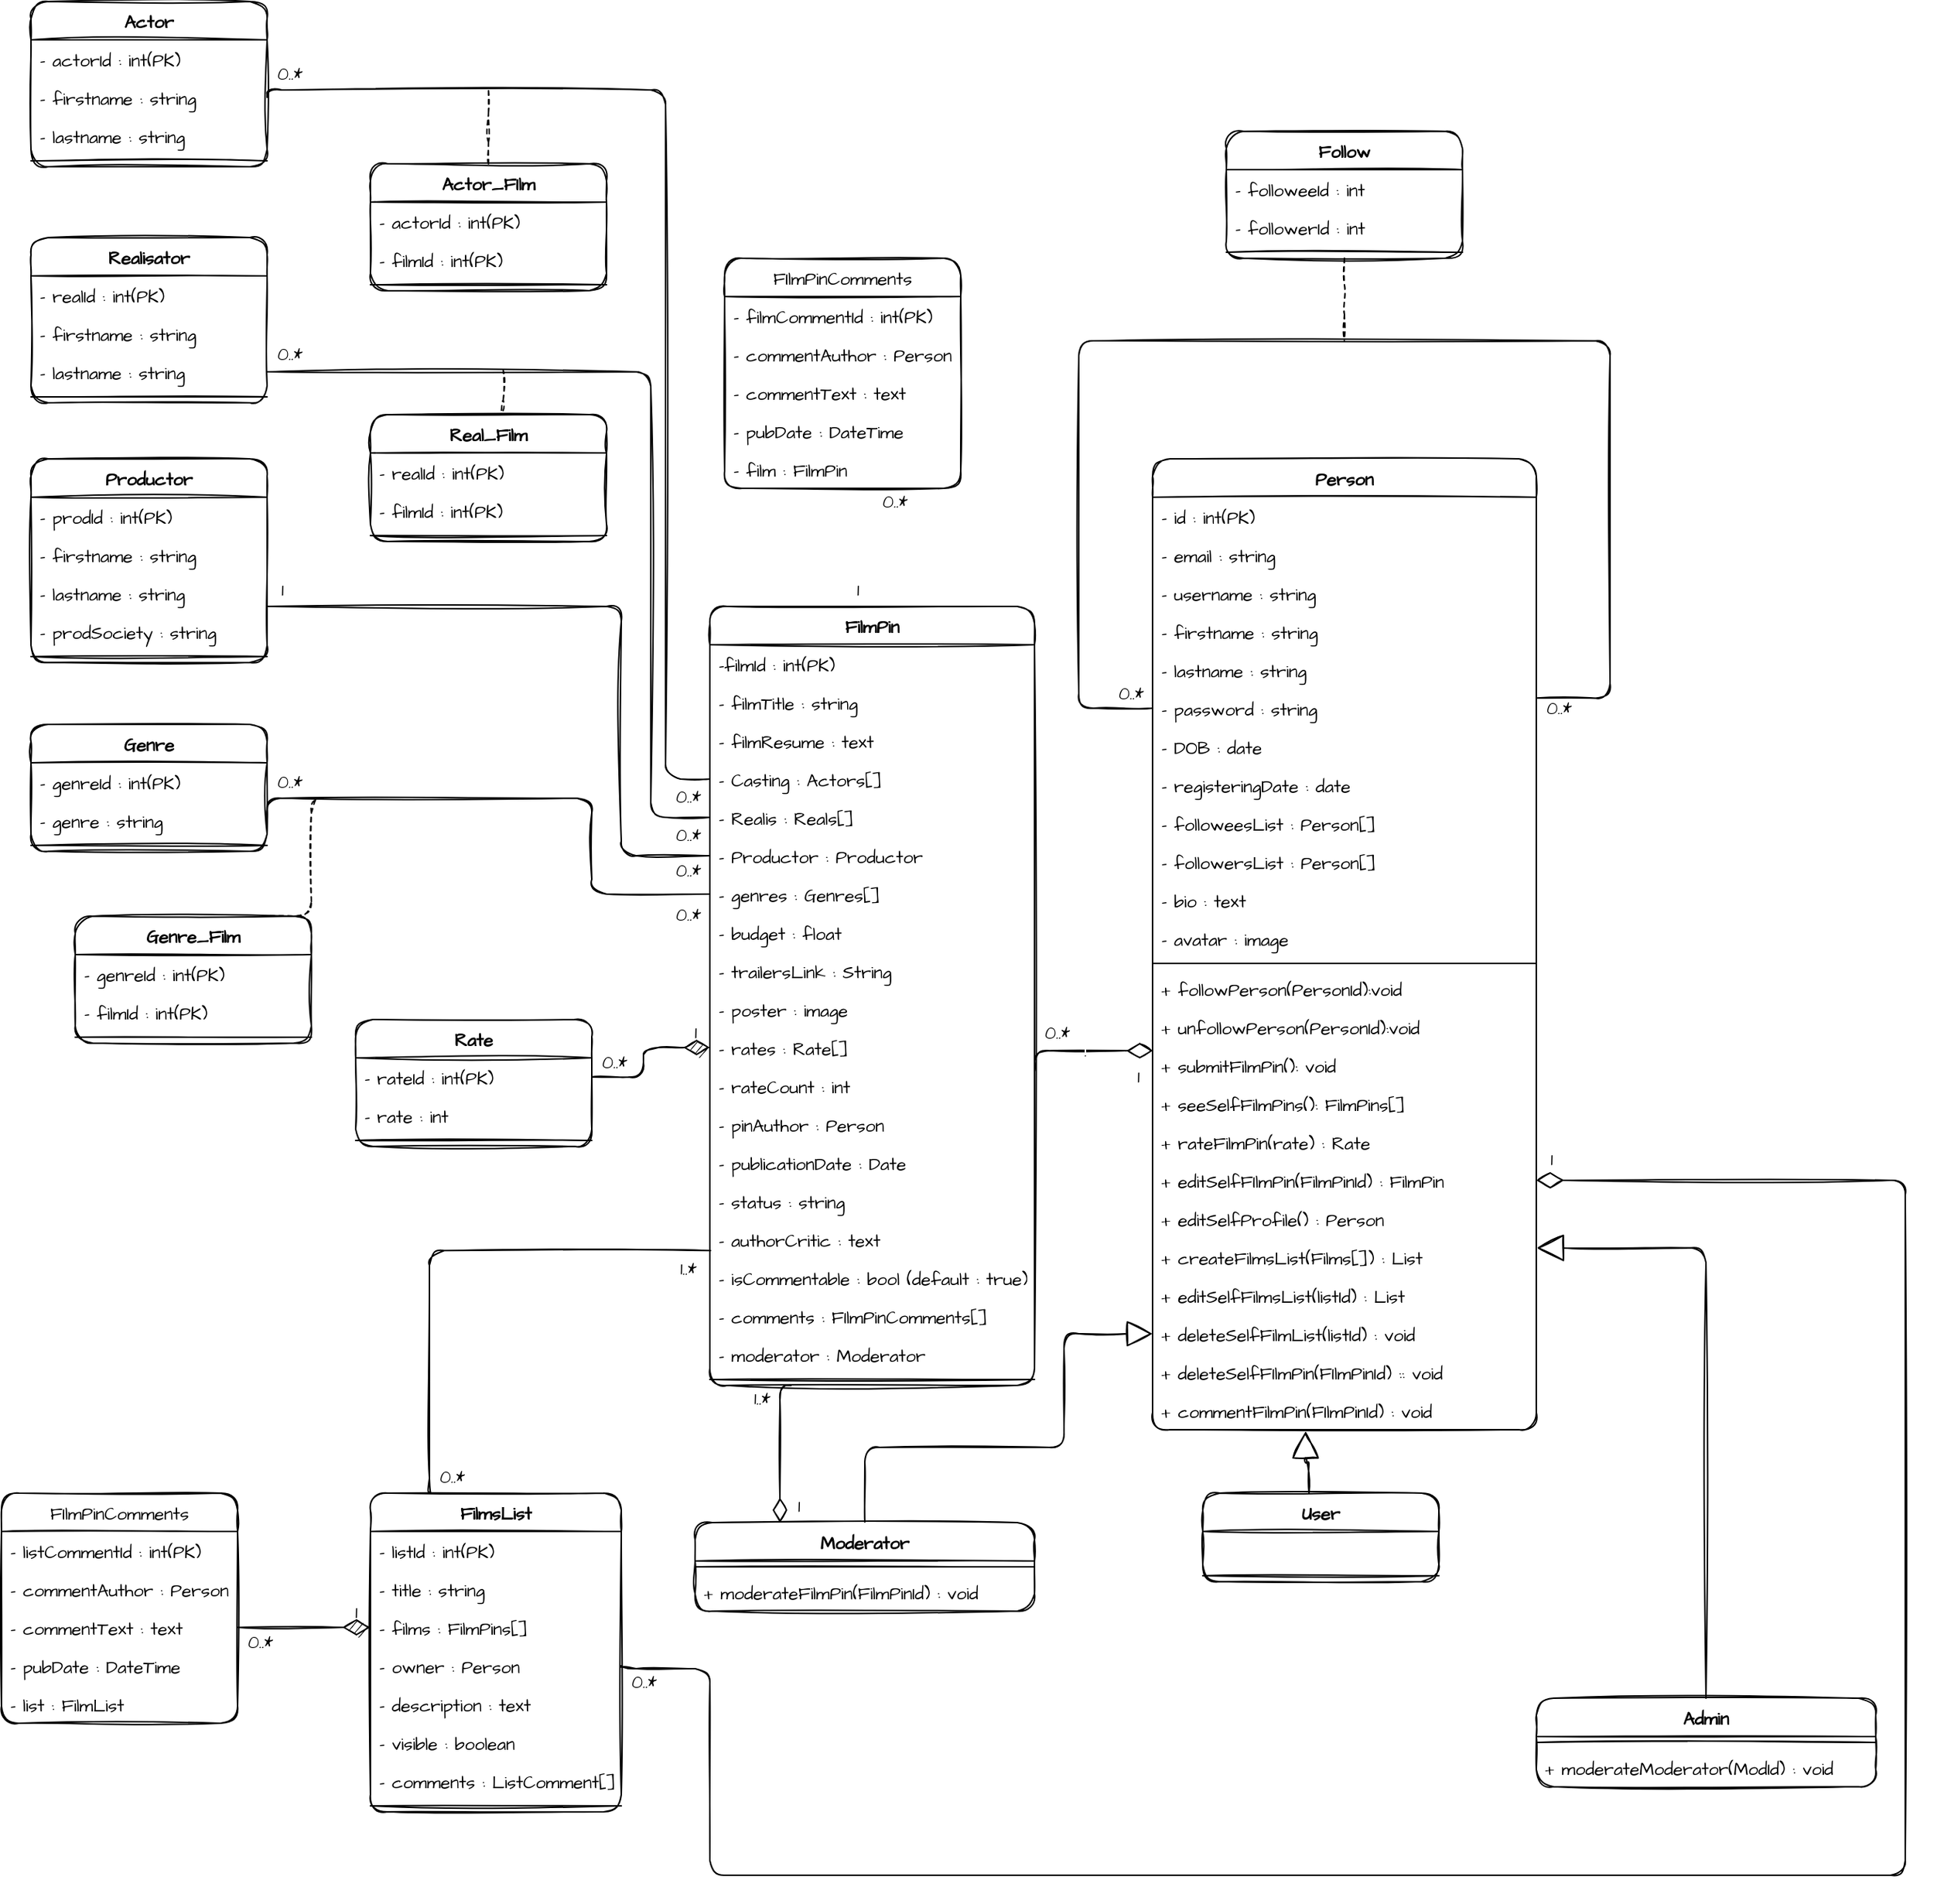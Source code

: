 <mxfile version="16.5.1" type="device" pages="4"><diagram id="C5RBs43oDa-KdzZeNtuy" name="UML"><mxGraphModel dx="2249" dy="2074" grid="1" gridSize="10" guides="1" tooltips="1" connect="1" arrows="1" fold="1" page="1" pageScale="1" pageWidth="827" pageHeight="1169" math="0" shadow="0"><root><mxCell id="WIyWlLk6GJQsqaUBKTNV-0"/><mxCell id="WIyWlLk6GJQsqaUBKTNV-1" parent="WIyWlLk6GJQsqaUBKTNV-0"/><mxCell id="CZIuvQ9ZEhvWHx_cCvm_-0" value="Person" style="swimlane;fontStyle=1;align=center;verticalAlign=top;childLayout=stackLayout;horizontal=1;startSize=26;horizontalStack=0;resizeParent=1;resizeParentMax=0;resizeLast=0;collapsible=1;marginBottom=0;sketch=1;fontFamily=Architects Daughter;fontSource=https%3A%2F%2Ffonts.googleapis.com%2Fcss%3Ffamily%3DArchitects%2BDaughter;rounded=1;" parent="WIyWlLk6GJQsqaUBKTNV-1" vertex="1"><mxGeometry x="300" y="-20" width="260" height="658" as="geometry"/></mxCell><mxCell id="CZIuvQ9ZEhvWHx_cCvm_-1" value="- id : int(PK)" style="text;strokeColor=none;fillColor=none;align=left;verticalAlign=top;spacingLeft=4;spacingRight=4;overflow=hidden;rotatable=0;points=[[0,0.5],[1,0.5]];portConstraint=eastwest;sketch=1;fontFamily=Architects Daughter;fontSource=https%3A%2F%2Ffonts.googleapis.com%2Fcss%3Ffamily%3DArchitects%2BDaughter;rounded=1;" parent="CZIuvQ9ZEhvWHx_cCvm_-0" vertex="1"><mxGeometry y="26" width="260" height="26" as="geometry"/></mxCell><mxCell id="CZIuvQ9ZEhvWHx_cCvm_-4" value="- email : string" style="text;strokeColor=none;fillColor=none;align=left;verticalAlign=top;spacingLeft=4;spacingRight=4;overflow=hidden;rotatable=0;points=[[0,0.5],[1,0.5]];portConstraint=eastwest;sketch=1;fontFamily=Architects Daughter;fontSource=https%3A%2F%2Ffonts.googleapis.com%2Fcss%3Ffamily%3DArchitects%2BDaughter;rounded=1;" parent="CZIuvQ9ZEhvWHx_cCvm_-0" vertex="1"><mxGeometry y="52" width="260" height="26" as="geometry"/></mxCell><mxCell id="CZIuvQ9ZEhvWHx_cCvm_-5" value="- username : string" style="text;strokeColor=none;fillColor=none;align=left;verticalAlign=top;spacingLeft=4;spacingRight=4;overflow=hidden;rotatable=0;points=[[0,0.5],[1,0.5]];portConstraint=eastwest;sketch=1;fontFamily=Architects Daughter;fontSource=https%3A%2F%2Ffonts.googleapis.com%2Fcss%3Ffamily%3DArchitects%2BDaughter;rounded=1;" parent="CZIuvQ9ZEhvWHx_cCvm_-0" vertex="1"><mxGeometry y="78" width="260" height="26" as="geometry"/></mxCell><mxCell id="CZIuvQ9ZEhvWHx_cCvm_-6" value="- firstname : string" style="text;strokeColor=none;fillColor=none;align=left;verticalAlign=top;spacingLeft=4;spacingRight=4;overflow=hidden;rotatable=0;points=[[0,0.5],[1,0.5]];portConstraint=eastwest;sketch=1;fontFamily=Architects Daughter;fontSource=https%3A%2F%2Ffonts.googleapis.com%2Fcss%3Ffamily%3DArchitects%2BDaughter;rounded=1;" parent="CZIuvQ9ZEhvWHx_cCvm_-0" vertex="1"><mxGeometry y="104" width="260" height="26" as="geometry"/></mxCell><mxCell id="CZIuvQ9ZEhvWHx_cCvm_-7" value="- lastname : string" style="text;strokeColor=none;fillColor=none;align=left;verticalAlign=top;spacingLeft=4;spacingRight=4;overflow=hidden;rotatable=0;points=[[0,0.5],[1,0.5]];portConstraint=eastwest;sketch=1;fontFamily=Architects Daughter;fontSource=https%3A%2F%2Ffonts.googleapis.com%2Fcss%3Ffamily%3DArchitects%2BDaughter;rounded=1;" parent="CZIuvQ9ZEhvWHx_cCvm_-0" vertex="1"><mxGeometry y="130" width="260" height="26" as="geometry"/></mxCell><mxCell id="CZIuvQ9ZEhvWHx_cCvm_-9" value="- password : string" style="text;strokeColor=none;fillColor=none;align=left;verticalAlign=top;spacingLeft=4;spacingRight=4;overflow=hidden;rotatable=0;points=[[0,0.5],[1,0.5]];portConstraint=eastwest;sketch=1;fontFamily=Architects Daughter;fontSource=https%3A%2F%2Ffonts.googleapis.com%2Fcss%3Ffamily%3DArchitects%2BDaughter;rounded=1;" parent="CZIuvQ9ZEhvWHx_cCvm_-0" vertex="1"><mxGeometry y="156" width="260" height="26" as="geometry"/></mxCell><mxCell id="CZIuvQ9ZEhvWHx_cCvm_-10" value="- DOB : date" style="text;strokeColor=none;fillColor=none;align=left;verticalAlign=top;spacingLeft=4;spacingRight=4;overflow=hidden;rotatable=0;points=[[0,0.5],[1,0.5]];portConstraint=eastwest;sketch=1;fontFamily=Architects Daughter;fontSource=https%3A%2F%2Ffonts.googleapis.com%2Fcss%3Ffamily%3DArchitects%2BDaughter;rounded=1;" parent="CZIuvQ9ZEhvWHx_cCvm_-0" vertex="1"><mxGeometry y="182" width="260" height="26" as="geometry"/></mxCell><mxCell id="CZIuvQ9ZEhvWHx_cCvm_-12" value="- registeringDate : date" style="text;strokeColor=none;fillColor=none;align=left;verticalAlign=top;spacingLeft=4;spacingRight=4;overflow=hidden;rotatable=0;points=[[0,0.5],[1,0.5]];portConstraint=eastwest;sketch=1;fontFamily=Architects Daughter;fontSource=https%3A%2F%2Ffonts.googleapis.com%2Fcss%3Ffamily%3DArchitects%2BDaughter;rounded=1;" parent="CZIuvQ9ZEhvWHx_cCvm_-0" vertex="1"><mxGeometry y="208" width="260" height="26" as="geometry"/></mxCell><mxCell id="CZIuvQ9ZEhvWHx_cCvm_-13" value="- followeesList : Person[]" style="text;strokeColor=none;fillColor=none;align=left;verticalAlign=top;spacingLeft=4;spacingRight=4;overflow=hidden;rotatable=0;points=[[0,0.5],[1,0.5]];portConstraint=eastwest;sketch=1;fontFamily=Architects Daughter;fontSource=https%3A%2F%2Ffonts.googleapis.com%2Fcss%3Ffamily%3DArchitects%2BDaughter;rounded=1;" parent="CZIuvQ9ZEhvWHx_cCvm_-0" vertex="1"><mxGeometry y="234" width="260" height="26" as="geometry"/></mxCell><mxCell id="CZIuvQ9ZEhvWHx_cCvm_-11" value="- followersList : Person[]" style="text;strokeColor=none;fillColor=none;align=left;verticalAlign=top;spacingLeft=4;spacingRight=4;overflow=hidden;rotatable=0;points=[[0,0.5],[1,0.5]];portConstraint=eastwest;sketch=1;fontFamily=Architects Daughter;fontSource=https%3A%2F%2Ffonts.googleapis.com%2Fcss%3Ffamily%3DArchitects%2BDaughter;rounded=1;" parent="CZIuvQ9ZEhvWHx_cCvm_-0" vertex="1"><mxGeometry y="260" width="260" height="26" as="geometry"/></mxCell><mxCell id="9cWDfMP1F_ngO4KMi7DA-14" value="- bio : text" style="text;strokeColor=none;fillColor=none;align=left;verticalAlign=top;spacingLeft=4;spacingRight=4;overflow=hidden;rotatable=0;points=[[0,0.5],[1,0.5]];portConstraint=eastwest;sketch=1;fontFamily=Architects Daughter;fontSource=https%3A%2F%2Ffonts.googleapis.com%2Fcss%3Ffamily%3DArchitects%2BDaughter;rounded=1;" parent="CZIuvQ9ZEhvWHx_cCvm_-0" vertex="1"><mxGeometry y="286" width="260" height="26" as="geometry"/></mxCell><mxCell id="9cWDfMP1F_ngO4KMi7DA-15" value="- avatar : image" style="text;strokeColor=none;fillColor=none;align=left;verticalAlign=top;spacingLeft=4;spacingRight=4;overflow=hidden;rotatable=0;points=[[0,0.5],[1,0.5]];portConstraint=eastwest;sketch=1;fontFamily=Architects Daughter;fontSource=https%3A%2F%2Ffonts.googleapis.com%2Fcss%3Ffamily%3DArchitects%2BDaughter;rounded=1;" parent="CZIuvQ9ZEhvWHx_cCvm_-0" vertex="1"><mxGeometry y="312" width="260" height="26" as="geometry"/></mxCell><mxCell id="CZIuvQ9ZEhvWHx_cCvm_-2" value="" style="line;strokeWidth=1;fillColor=none;align=left;verticalAlign=middle;spacingTop=-1;spacingLeft=3;spacingRight=3;rotatable=0;labelPosition=right;points=[];portConstraint=eastwest;sketch=1;fontFamily=Architects Daughter;fontSource=https%3A%2F%2Ffonts.googleapis.com%2Fcss%3Ffamily%3DArchitects%2BDaughter;rounded=1;" parent="CZIuvQ9ZEhvWHx_cCvm_-0" vertex="1"><mxGeometry y="338" width="260" height="8" as="geometry"/></mxCell><mxCell id="9cWDfMP1F_ngO4KMi7DA-43" value="+ followPerson(PersonId):void" style="text;strokeColor=none;fillColor=none;align=left;verticalAlign=top;spacingLeft=4;spacingRight=4;overflow=hidden;rotatable=0;points=[[0,0.5],[1,0.5]];portConstraint=eastwest;sketch=1;fontFamily=Architects Daughter;fontSource=https%3A%2F%2Ffonts.googleapis.com%2Fcss%3Ffamily%3DArchitects%2BDaughter;rounded=1;" parent="CZIuvQ9ZEhvWHx_cCvm_-0" vertex="1"><mxGeometry y="346" width="260" height="26" as="geometry"/></mxCell><mxCell id="CZIuvQ9ZEhvWHx_cCvm_-14" value="+ unfollowPerson(PersonId):void" style="text;strokeColor=none;fillColor=none;align=left;verticalAlign=top;spacingLeft=4;spacingRight=4;overflow=hidden;rotatable=0;points=[[0,0.5],[1,0.5]];portConstraint=eastwest;sketch=1;fontFamily=Architects Daughter;fontSource=https%3A%2F%2Ffonts.googleapis.com%2Fcss%3Ffamily%3DArchitects%2BDaughter;rounded=1;" parent="CZIuvQ9ZEhvWHx_cCvm_-0" vertex="1"><mxGeometry y="372" width="260" height="26" as="geometry"/></mxCell><mxCell id="CZIuvQ9ZEhvWHx_cCvm_-16" value="+ submitFilmPin(): void" style="text;strokeColor=none;fillColor=none;align=left;verticalAlign=top;spacingLeft=4;spacingRight=4;overflow=hidden;rotatable=0;points=[[0,0.5],[1,0.5]];portConstraint=eastwest;sketch=1;fontFamily=Architects Daughter;fontSource=https%3A%2F%2Ffonts.googleapis.com%2Fcss%3Ffamily%3DArchitects%2BDaughter;rounded=1;" parent="CZIuvQ9ZEhvWHx_cCvm_-0" vertex="1"><mxGeometry y="398" width="260" height="26" as="geometry"/></mxCell><mxCell id="9cWDfMP1F_ngO4KMi7DA-129" value="+ seeSelfFilmPins(): FilmPins[]" style="text;strokeColor=none;fillColor=none;align=left;verticalAlign=top;spacingLeft=4;spacingRight=4;overflow=hidden;rotatable=0;points=[[0,0.5],[1,0.5]];portConstraint=eastwest;sketch=1;fontFamily=Architects Daughter;fontSource=https%3A%2F%2Ffonts.googleapis.com%2Fcss%3Ffamily%3DArchitects%2BDaughter;rounded=1;" parent="CZIuvQ9ZEhvWHx_cCvm_-0" vertex="1"><mxGeometry y="424" width="260" height="26" as="geometry"/></mxCell><mxCell id="CZIuvQ9ZEhvWHx_cCvm_-19" value="+ rateFilmPin(rate) : Rate" style="text;strokeColor=none;fillColor=none;align=left;verticalAlign=top;spacingLeft=4;spacingRight=4;overflow=hidden;rotatable=0;points=[[0,0.5],[1,0.5]];portConstraint=eastwest;sketch=1;fontFamily=Architects Daughter;fontSource=https%3A%2F%2Ffonts.googleapis.com%2Fcss%3Ffamily%3DArchitects%2BDaughter;rounded=1;" parent="CZIuvQ9ZEhvWHx_cCvm_-0" vertex="1"><mxGeometry y="450" width="260" height="26" as="geometry"/></mxCell><mxCell id="CZIuvQ9ZEhvWHx_cCvm_-20" value="+ editSelfFIlmPin(FilmPinId) : FilmPin" style="text;strokeColor=none;fillColor=none;align=left;verticalAlign=top;spacingLeft=4;spacingRight=4;overflow=hidden;rotatable=0;points=[[0,0.5],[1,0.5]];portConstraint=eastwest;sketch=1;fontFamily=Architects Daughter;fontSource=https%3A%2F%2Ffonts.googleapis.com%2Fcss%3Ffamily%3DArchitects%2BDaughter;rounded=1;" parent="CZIuvQ9ZEhvWHx_cCvm_-0" vertex="1"><mxGeometry y="476" width="260" height="26" as="geometry"/></mxCell><mxCell id="CZIuvQ9ZEhvWHx_cCvm_-23" value="+ editSelfProfile() : Person" style="text;strokeColor=none;fillColor=none;align=left;verticalAlign=top;spacingLeft=4;spacingRight=4;overflow=hidden;rotatable=0;points=[[0,0.5],[1,0.5]];portConstraint=eastwest;sketch=1;fontFamily=Architects Daughter;fontSource=https%3A%2F%2Ffonts.googleapis.com%2Fcss%3Ffamily%3DArchitects%2BDaughter;rounded=1;" parent="CZIuvQ9ZEhvWHx_cCvm_-0" vertex="1"><mxGeometry y="502" width="260" height="26" as="geometry"/></mxCell><mxCell id="CZIuvQ9ZEhvWHx_cCvm_-28" value="+ createFilmsList(Films[]) : List" style="text;strokeColor=none;fillColor=none;align=left;verticalAlign=top;spacingLeft=4;spacingRight=4;overflow=hidden;rotatable=0;points=[[0,0.5],[1,0.5]];portConstraint=eastwest;sketch=1;fontFamily=Architects Daughter;fontSource=https%3A%2F%2Ffonts.googleapis.com%2Fcss%3Ffamily%3DArchitects%2BDaughter;rounded=1;" parent="CZIuvQ9ZEhvWHx_cCvm_-0" vertex="1"><mxGeometry y="528" width="260" height="26" as="geometry"/></mxCell><mxCell id="9cWDfMP1F_ngO4KMi7DA-137" value="+ editSelfFilmsList(listId) : List" style="text;strokeColor=none;fillColor=none;align=left;verticalAlign=top;spacingLeft=4;spacingRight=4;overflow=hidden;rotatable=0;points=[[0,0.5],[1,0.5]];portConstraint=eastwest;sketch=1;fontFamily=Architects Daughter;fontSource=https%3A%2F%2Ffonts.googleapis.com%2Fcss%3Ffamily%3DArchitects%2BDaughter;rounded=1;" parent="CZIuvQ9ZEhvWHx_cCvm_-0" vertex="1"><mxGeometry y="554" width="260" height="26" as="geometry"/></mxCell><mxCell id="9cWDfMP1F_ngO4KMi7DA-136" value="+ deleteSelfFilmList(listId) : void" style="text;strokeColor=none;fillColor=none;align=left;verticalAlign=top;spacingLeft=4;spacingRight=4;overflow=hidden;rotatable=0;points=[[0,0.5],[1,0.5]];portConstraint=eastwest;sketch=1;fontFamily=Architects Daughter;fontSource=https%3A%2F%2Ffonts.googleapis.com%2Fcss%3Ffamily%3DArchitects%2BDaughter;rounded=1;" parent="CZIuvQ9ZEhvWHx_cCvm_-0" vertex="1"><mxGeometry y="580" width="260" height="26" as="geometry"/></mxCell><mxCell id="scKiqXQY5CinwzVAjcl9-9" value="+ deleteSelfFIlmPin(FIlmPinId) :: void" style="text;strokeColor=none;fillColor=none;align=left;verticalAlign=top;spacingLeft=4;spacingRight=4;overflow=hidden;rotatable=0;points=[[0,0.5],[1,0.5]];portConstraint=eastwest;sketch=1;fontFamily=Architects Daughter;fontSource=https%3A%2F%2Ffonts.googleapis.com%2Fcss%3Ffamily%3DArchitects%2BDaughter;rounded=1;" parent="CZIuvQ9ZEhvWHx_cCvm_-0" vertex="1"><mxGeometry y="606" width="260" height="26" as="geometry"/></mxCell><mxCell id="9cWDfMP1F_ngO4KMi7DA-13" value="+ commentFilmPin(FIlmPinId) : void" style="text;strokeColor=none;fillColor=none;align=left;verticalAlign=top;spacingLeft=4;spacingRight=4;overflow=hidden;rotatable=0;points=[[0,0.5],[1,0.5]];portConstraint=eastwest;sketch=1;fontFamily=Architects Daughter;fontSource=https%3A%2F%2Ffonts.googleapis.com%2Fcss%3Ffamily%3DArchitects%2BDaughter;rounded=1;" parent="CZIuvQ9ZEhvWHx_cCvm_-0" vertex="1"><mxGeometry y="632" width="260" height="26" as="geometry"/></mxCell><mxCell id="9cWDfMP1F_ngO4KMi7DA-31" style="edgeStyle=orthogonalEdgeStyle;rounded=1;sketch=1;orthogonalLoop=1;jettySize=auto;html=1;exitX=0;exitY=0.5;exitDx=0;exitDy=0;entryX=1;entryY=0.237;entryDx=0;entryDy=0;entryPerimeter=0;fontFamily=Architects Daughter;fontSource=https%3A%2F%2Ffonts.googleapis.com%2Fcss%3Ffamily%3DArchitects%2BDaughter;endArrow=none;endFill=0;" parent="CZIuvQ9ZEhvWHx_cCvm_-0" source="CZIuvQ9ZEhvWHx_cCvm_-9" target="CZIuvQ9ZEhvWHx_cCvm_-9" edge="1"><mxGeometry relative="1" as="geometry"><Array as="points"><mxPoint x="-50" y="169"/><mxPoint x="-50" y="-80"/><mxPoint x="310" y="-80"/><mxPoint x="310" y="162"/></Array></mxGeometry></mxCell><mxCell id="CZIuvQ9ZEhvWHx_cCvm_-33" style="edgeStyle=orthogonalEdgeStyle;rounded=1;orthogonalLoop=1;jettySize=auto;html=1;exitX=0.45;exitY=-0.001;exitDx=0;exitDy=0;exitPerimeter=0;endArrow=block;endFill=0;sketch=1;curved=1;entryX=0.399;entryY=1.04;entryDx=0;entryDy=0;entryPerimeter=0;endSize=16;fontFamily=Architects Daughter;fontSource=https%3A%2F%2Ffonts.googleapis.com%2Fcss%3Ffamily%3DArchitects%2BDaughter;" parent="WIyWlLk6GJQsqaUBKTNV-1" source="CZIuvQ9ZEhvWHx_cCvm_-29" target="9cWDfMP1F_ngO4KMi7DA-13" edge="1"><mxGeometry relative="1" as="geometry"><Array as="points"><mxPoint x="406" y="660"/><mxPoint x="404" y="660"/></Array><mxPoint x="402" y="660" as="targetPoint"/></mxGeometry></mxCell><mxCell id="CZIuvQ9ZEhvWHx_cCvm_-29" value="User" style="swimlane;fontStyle=1;align=center;verticalAlign=top;childLayout=stackLayout;horizontal=1;startSize=26;horizontalStack=0;resizeParent=1;resizeParentMax=0;resizeLast=0;collapsible=1;marginBottom=0;sketch=1;fontFamily=Architects Daughter;fontSource=https%3A%2F%2Ffonts.googleapis.com%2Fcss%3Ffamily%3DArchitects%2BDaughter;rounded=1;" parent="WIyWlLk6GJQsqaUBKTNV-1" vertex="1"><mxGeometry x="334" y="681" width="160" height="60" as="geometry"/></mxCell><mxCell id="7WRV3NMujN1nJl2ksRyW-0" value="- isRestricted : bool " style="text;strokeColor=none;fillColor=none;align=left;verticalAlign=middle;spacingLeft=4;spacingRight=4;overflow=hidden;rotatable=0;points=[[0,0.5],[1,0.5]];portConstraint=eastwest;sketch=1;fontFamily=Architects Daughter;fontSource=https%3A%2F%2Ffonts.googleapis.com%2Fcss%3Ffamily%3DArchitects%2BDaughter;rounded=1;fontColor=#FFFFFF;" parent="CZIuvQ9ZEhvWHx_cCvm_-29" vertex="1"><mxGeometry y="26" width="160" height="26" as="geometry"/></mxCell><mxCell id="CZIuvQ9ZEhvWHx_cCvm_-31" value="" style="line;strokeWidth=1;fillColor=none;align=left;verticalAlign=middle;spacingTop=-1;spacingLeft=3;spacingRight=3;rotatable=0;labelPosition=right;points=[];portConstraint=eastwest;sketch=1;rounded=1;fontFamily=Architects Daughter;fontSource=https%3A%2F%2Ffonts.googleapis.com%2Fcss%3Ffamily%3DArchitects%2BDaughter;" parent="CZIuvQ9ZEhvWHx_cCvm_-29" vertex="1"><mxGeometry y="52" width="160" height="8" as="geometry"/></mxCell><mxCell id="9cWDfMP1F_ngO4KMi7DA-4" style="edgeStyle=orthogonalEdgeStyle;rounded=1;orthogonalLoop=1;jettySize=auto;html=1;exitX=0.5;exitY=0;exitDx=0;exitDy=0;fontFamily=Architects Daughter;fontSource=https%3A%2F%2Ffonts.googleapis.com%2Fcss%3Ffamily%3DArchitects%2BDaughter;endArrow=block;endFill=0;sketch=1;entryX=0;entryY=0.5;entryDx=0;entryDy=0;endSize=15;" parent="WIyWlLk6GJQsqaUBKTNV-1" source="9cWDfMP1F_ngO4KMi7DA-0" target="9cWDfMP1F_ngO4KMi7DA-136" edge="1"><mxGeometry relative="1" as="geometry"><Array as="points"><mxPoint x="105" y="650"/><mxPoint x="240" y="650"/><mxPoint x="240" y="573"/></Array><mxPoint x="300" y="610" as="targetPoint"/></mxGeometry></mxCell><mxCell id="9cWDfMP1F_ngO4KMi7DA-0" value="Moderator" style="swimlane;fontStyle=1;align=center;verticalAlign=top;childLayout=stackLayout;horizontal=1;startSize=26;horizontalStack=0;resizeParent=1;resizeParentMax=0;resizeLast=0;collapsible=1;marginBottom=0;fontFamily=Architects Daughter;fontSource=https%3A%2F%2Ffonts.googleapis.com%2Fcss%3Ffamily%3DArchitects%2BDaughter;sketch=1;rounded=1;" parent="WIyWlLk6GJQsqaUBKTNV-1" vertex="1"><mxGeometry x="-10" y="701" width="230" height="60" as="geometry"/></mxCell><mxCell id="9cWDfMP1F_ngO4KMi7DA-2" value="" style="line;strokeWidth=1;fillColor=none;align=left;verticalAlign=middle;spacingTop=-1;spacingLeft=3;spacingRight=3;rotatable=0;labelPosition=right;points=[];portConstraint=eastwest;fontFamily=Architects Daughter;fontSource=https%3A%2F%2Ffonts.googleapis.com%2Fcss%3Ffamily%3DArchitects%2BDaughter;sketch=1;" parent="9cWDfMP1F_ngO4KMi7DA-0" vertex="1"><mxGeometry y="26" width="230" height="8" as="geometry"/></mxCell><mxCell id="9cWDfMP1F_ngO4KMi7DA-3" value="+ moderateFilmPin(FilmPinId) : void" style="text;strokeColor=none;fillColor=none;align=left;verticalAlign=top;spacingLeft=4;spacingRight=4;overflow=hidden;rotatable=0;points=[[0,0.5],[1,0.5]];portConstraint=eastwest;fontFamily=Architects Daughter;fontSource=https%3A%2F%2Ffonts.googleapis.com%2Fcss%3Ffamily%3DArchitects%2BDaughter;sketch=1;" parent="9cWDfMP1F_ngO4KMi7DA-0" vertex="1"><mxGeometry y="34" width="230" height="26" as="geometry"/></mxCell><mxCell id="9cWDfMP1F_ngO4KMi7DA-10" style="edgeStyle=orthogonalEdgeStyle;rounded=1;sketch=1;orthogonalLoop=1;jettySize=auto;html=1;exitX=0.5;exitY=0;exitDx=0;exitDy=0;entryX=1.001;entryY=0.263;entryDx=0;entryDy=0;entryPerimeter=0;fontFamily=Architects Daughter;fontSource=https%3A%2F%2Ffonts.googleapis.com%2Fcss%3Ffamily%3DArchitects%2BDaughter;endArrow=block;endFill=0;endSize=16;" parent="WIyWlLk6GJQsqaUBKTNV-1" source="9cWDfMP1F_ngO4KMi7DA-6" target="CZIuvQ9ZEhvWHx_cCvm_-28" edge="1"><mxGeometry relative="1" as="geometry"/></mxCell><mxCell id="9cWDfMP1F_ngO4KMi7DA-6" value="Admin" style="swimlane;fontStyle=1;align=center;verticalAlign=top;childLayout=stackLayout;horizontal=1;startSize=26;horizontalStack=0;resizeParent=1;resizeParentMax=0;resizeLast=0;collapsible=1;marginBottom=0;fontFamily=Architects Daughter;fontSource=https%3A%2F%2Ffonts.googleapis.com%2Fcss%3Ffamily%3DArchitects%2BDaughter;sketch=1;rounded=1;" parent="WIyWlLk6GJQsqaUBKTNV-1" vertex="1"><mxGeometry x="560" y="820" width="230" height="60" as="geometry"/></mxCell><mxCell id="9cWDfMP1F_ngO4KMi7DA-7" value="" style="line;strokeWidth=1;fillColor=none;align=left;verticalAlign=middle;spacingTop=-1;spacingLeft=3;spacingRight=3;rotatable=0;labelPosition=right;points=[];portConstraint=eastwest;fontFamily=Architects Daughter;fontSource=https%3A%2F%2Ffonts.googleapis.com%2Fcss%3Ffamily%3DArchitects%2BDaughter;sketch=1;" parent="9cWDfMP1F_ngO4KMi7DA-6" vertex="1"><mxGeometry y="26" width="230" height="8" as="geometry"/></mxCell><mxCell id="9cWDfMP1F_ngO4KMi7DA-8" value="+ moderateModerator(ModId) : void" style="text;strokeColor=none;fillColor=none;align=left;verticalAlign=top;spacingLeft=4;spacingRight=4;overflow=hidden;rotatable=0;points=[[0,0.5],[1,0.5]];portConstraint=eastwest;fontFamily=Architects Daughter;fontSource=https%3A%2F%2Ffonts.googleapis.com%2Fcss%3Ffamily%3DArchitects%2BDaughter;sketch=1;" parent="9cWDfMP1F_ngO4KMi7DA-6" vertex="1"><mxGeometry y="34" width="230" height="26" as="geometry"/></mxCell><mxCell id="9GwDD92QasEKDxa3tqRD-1" style="edgeStyle=orthogonalEdgeStyle;rounded=1;sketch=1;orthogonalLoop=1;jettySize=auto;html=1;exitX=0.25;exitY=1;exitDx=0;exitDy=0;entryX=0.25;entryY=0;entryDx=0;entryDy=0;fontFamily=Architects Daughter;fontSource=https%3A%2F%2Ffonts.googleapis.com%2Fcss%3Ffamily%3DArchitects%2BDaughter;fontSize=14;fontColor=#FFFFFF;startArrow=none;startFill=0;endArrow=diamondThin;endFill=0;strokeColor=#000000;endSize=14;" parent="WIyWlLk6GJQsqaUBKTNV-1" source="9cWDfMP1F_ngO4KMi7DA-16" target="9cWDfMP1F_ngO4KMi7DA-0" edge="1"><mxGeometry relative="1" as="geometry"><Array as="points"><mxPoint x="48" y="608"/></Array></mxGeometry></mxCell><mxCell id="9cWDfMP1F_ngO4KMi7DA-16" value="FilmPin" style="swimlane;fontStyle=1;align=center;verticalAlign=top;childLayout=stackLayout;horizontal=1;startSize=26;horizontalStack=0;resizeParent=1;resizeParentMax=0;resizeLast=0;collapsible=1;marginBottom=0;rounded=1;sketch=1;fontFamily=Architects Daughter;fontSource=https%3A%2F%2Ffonts.googleapis.com%2Fcss%3Ffamily%3DArchitects%2BDaughter;" parent="WIyWlLk6GJQsqaUBKTNV-1" vertex="1"><mxGeometry y="80" width="220" height="528" as="geometry"/></mxCell><mxCell id="9cWDfMP1F_ngO4KMi7DA-17" value="-filmId : int(PK)" style="text;strokeColor=none;fillColor=none;align=left;verticalAlign=top;spacingLeft=4;spacingRight=4;overflow=hidden;rotatable=0;points=[[0,0.5],[1,0.5]];portConstraint=eastwest;rounded=1;sketch=1;fontFamily=Architects Daughter;fontSource=https%3A%2F%2Ffonts.googleapis.com%2Fcss%3Ffamily%3DArchitects%2BDaughter;" parent="9cWDfMP1F_ngO4KMi7DA-16" vertex="1"><mxGeometry y="26" width="220" height="26" as="geometry"/></mxCell><mxCell id="9cWDfMP1F_ngO4KMi7DA-20" value="- filmTitle : string" style="text;strokeColor=none;fillColor=none;align=left;verticalAlign=top;spacingLeft=4;spacingRight=4;overflow=hidden;rotatable=0;points=[[0,0.5],[1,0.5]];portConstraint=eastwest;rounded=1;sketch=1;fontFamily=Architects Daughter;fontSource=https%3A%2F%2Ffonts.googleapis.com%2Fcss%3Ffamily%3DArchitects%2BDaughter;" parent="9cWDfMP1F_ngO4KMi7DA-16" vertex="1"><mxGeometry y="52" width="220" height="26" as="geometry"/></mxCell><mxCell id="9cWDfMP1F_ngO4KMi7DA-21" value="- filmResume : text" style="text;strokeColor=none;fillColor=none;align=left;verticalAlign=top;spacingLeft=4;spacingRight=4;overflow=hidden;rotatable=0;points=[[0,0.5],[1,0.5]];portConstraint=eastwest;rounded=1;sketch=1;fontFamily=Architects Daughter;fontSource=https%3A%2F%2Ffonts.googleapis.com%2Fcss%3Ffamily%3DArchitects%2BDaughter;" parent="9cWDfMP1F_ngO4KMi7DA-16" vertex="1"><mxGeometry y="78" width="220" height="26" as="geometry"/></mxCell><mxCell id="9cWDfMP1F_ngO4KMi7DA-22" value="- Casting : Actors[]" style="text;strokeColor=none;fillColor=none;align=left;verticalAlign=top;spacingLeft=4;spacingRight=4;overflow=hidden;rotatable=0;points=[[0,0.5],[1,0.5]];portConstraint=eastwest;rounded=1;sketch=1;fontFamily=Architects Daughter;fontSource=https%3A%2F%2Ffonts.googleapis.com%2Fcss%3Ffamily%3DArchitects%2BDaughter;" parent="9cWDfMP1F_ngO4KMi7DA-16" vertex="1"><mxGeometry y="104" width="220" height="26" as="geometry"/></mxCell><mxCell id="9cWDfMP1F_ngO4KMi7DA-23" value="- Realis : Reals[]" style="text;strokeColor=none;fillColor=none;align=left;verticalAlign=top;spacingLeft=4;spacingRight=4;overflow=hidden;rotatable=0;points=[[0,0.5],[1,0.5]];portConstraint=eastwest;rounded=1;sketch=1;fontFamily=Architects Daughter;fontSource=https%3A%2F%2Ffonts.googleapis.com%2Fcss%3Ffamily%3DArchitects%2BDaughter;" parent="9cWDfMP1F_ngO4KMi7DA-16" vertex="1"><mxGeometry y="130" width="220" height="26" as="geometry"/></mxCell><mxCell id="9cWDfMP1F_ngO4KMi7DA-24" value="- Productor : Productor" style="text;strokeColor=none;fillColor=none;align=left;verticalAlign=top;spacingLeft=4;spacingRight=4;overflow=hidden;rotatable=0;points=[[0,0.5],[1,0.5]];portConstraint=eastwest;rounded=1;sketch=1;fontFamily=Architects Daughter;fontSource=https%3A%2F%2Ffonts.googleapis.com%2Fcss%3Ffamily%3DArchitects%2BDaughter;" parent="9cWDfMP1F_ngO4KMi7DA-16" vertex="1"><mxGeometry y="156" width="220" height="26" as="geometry"/></mxCell><mxCell id="9cWDfMP1F_ngO4KMi7DA-25" value="- genres : Genres[]" style="text;strokeColor=none;fillColor=none;align=left;verticalAlign=top;spacingLeft=4;spacingRight=4;overflow=hidden;rotatable=0;points=[[0,0.5],[1,0.5]];portConstraint=eastwest;rounded=1;sketch=1;fontFamily=Architects Daughter;fontSource=https%3A%2F%2Ffonts.googleapis.com%2Fcss%3Ffamily%3DArchitects%2BDaughter;" parent="9cWDfMP1F_ngO4KMi7DA-16" vertex="1"><mxGeometry y="182" width="220" height="26" as="geometry"/></mxCell><mxCell id="9cWDfMP1F_ngO4KMi7DA-26" value="- budget : float" style="text;strokeColor=none;fillColor=none;align=left;verticalAlign=top;spacingLeft=4;spacingRight=4;overflow=hidden;rotatable=0;points=[[0,0.5],[1,0.5]];portConstraint=eastwest;rounded=1;sketch=1;fontFamily=Architects Daughter;fontSource=https%3A%2F%2Ffonts.googleapis.com%2Fcss%3Ffamily%3DArchitects%2BDaughter;" parent="9cWDfMP1F_ngO4KMi7DA-16" vertex="1"><mxGeometry y="208" width="220" height="26" as="geometry"/></mxCell><mxCell id="9cWDfMP1F_ngO4KMi7DA-27" value="- trailersLink : String" style="text;strokeColor=none;fillColor=none;align=left;verticalAlign=top;spacingLeft=4;spacingRight=4;overflow=hidden;rotatable=0;points=[[0,0.5],[1,0.5]];portConstraint=eastwest;rounded=1;sketch=1;fontFamily=Architects Daughter;fontSource=https%3A%2F%2Ffonts.googleapis.com%2Fcss%3Ffamily%3DArchitects%2BDaughter;" parent="9cWDfMP1F_ngO4KMi7DA-16" vertex="1"><mxGeometry y="234" width="220" height="26" as="geometry"/></mxCell><mxCell id="9cWDfMP1F_ngO4KMi7DA-28" value="- poster : image" style="text;strokeColor=none;fillColor=none;align=left;verticalAlign=top;spacingLeft=4;spacingRight=4;overflow=hidden;rotatable=0;points=[[0,0.5],[1,0.5]];portConstraint=eastwest;rounded=1;sketch=1;fontFamily=Architects Daughter;fontSource=https%3A%2F%2Ffonts.googleapis.com%2Fcss%3Ffamily%3DArchitects%2BDaughter;" parent="9cWDfMP1F_ngO4KMi7DA-16" vertex="1"><mxGeometry y="260" width="220" height="26" as="geometry"/></mxCell><mxCell id="9cWDfMP1F_ngO4KMi7DA-29" value="- rates : Rate[]" style="text;strokeColor=none;fillColor=none;align=left;verticalAlign=top;spacingLeft=4;spacingRight=4;overflow=hidden;rotatable=0;points=[[0,0.5],[1,0.5]];portConstraint=eastwest;rounded=1;sketch=1;fontFamily=Architects Daughter;fontSource=https%3A%2F%2Ffonts.googleapis.com%2Fcss%3Ffamily%3DArchitects%2BDaughter;" parent="9cWDfMP1F_ngO4KMi7DA-16" vertex="1"><mxGeometry y="286" width="220" height="26" as="geometry"/></mxCell><mxCell id="9cWDfMP1F_ngO4KMi7DA-30" value="- rateCount : int" style="text;strokeColor=none;fillColor=none;align=left;verticalAlign=top;spacingLeft=4;spacingRight=4;overflow=hidden;rotatable=0;points=[[0,0.5],[1,0.5]];portConstraint=eastwest;rounded=1;sketch=1;fontFamily=Architects Daughter;fontSource=https%3A%2F%2Ffonts.googleapis.com%2Fcss%3Ffamily%3DArchitects%2BDaughter;" parent="9cWDfMP1F_ngO4KMi7DA-16" vertex="1"><mxGeometry y="312" width="220" height="26" as="geometry"/></mxCell><mxCell id="9cWDfMP1F_ngO4KMi7DA-44" value="- pinAuthor : Person" style="text;strokeColor=none;fillColor=none;align=left;verticalAlign=top;spacingLeft=4;spacingRight=4;overflow=hidden;rotatable=0;points=[[0,0.5],[1,0.5]];portConstraint=eastwest;rounded=1;sketch=1;fontFamily=Architects Daughter;fontSource=https%3A%2F%2Ffonts.googleapis.com%2Fcss%3Ffamily%3DArchitects%2BDaughter;" parent="9cWDfMP1F_ngO4KMi7DA-16" vertex="1"><mxGeometry y="338" width="220" height="26" as="geometry"/></mxCell><mxCell id="9cWDfMP1F_ngO4KMi7DA-45" value="- publicationDate : Date" style="text;strokeColor=none;fillColor=none;align=left;verticalAlign=top;spacingLeft=4;spacingRight=4;overflow=hidden;rotatable=0;points=[[0,0.5],[1,0.5]];portConstraint=eastwest;rounded=1;sketch=1;fontFamily=Architects Daughter;fontSource=https%3A%2F%2Ffonts.googleapis.com%2Fcss%3Ffamily%3DArchitects%2BDaughter;" parent="9cWDfMP1F_ngO4KMi7DA-16" vertex="1"><mxGeometry y="364" width="220" height="26" as="geometry"/></mxCell><mxCell id="9cWDfMP1F_ngO4KMi7DA-46" value="- status : string" style="text;strokeColor=none;fillColor=none;align=left;verticalAlign=top;spacingLeft=4;spacingRight=4;overflow=hidden;rotatable=0;points=[[0,0.5],[1,0.5]];portConstraint=eastwest;rounded=1;sketch=1;fontFamily=Architects Daughter;fontSource=https%3A%2F%2Ffonts.googleapis.com%2Fcss%3Ffamily%3DArchitects%2BDaughter;" parent="9cWDfMP1F_ngO4KMi7DA-16" vertex="1"><mxGeometry y="390" width="220" height="26" as="geometry"/></mxCell><mxCell id="9cWDfMP1F_ngO4KMi7DA-134" value="- authorCritic : text" style="text;strokeColor=none;fillColor=none;align=left;verticalAlign=top;spacingLeft=4;spacingRight=4;overflow=hidden;rotatable=0;points=[[0,0.5],[1,0.5]];portConstraint=eastwest;rounded=1;sketch=1;fontFamily=Architects Daughter;fontSource=https%3A%2F%2Ffonts.googleapis.com%2Fcss%3Ffamily%3DArchitects%2BDaughter;" parent="9cWDfMP1F_ngO4KMi7DA-16" vertex="1"><mxGeometry y="416" width="220" height="26" as="geometry"/></mxCell><mxCell id="9GwDD92QasEKDxa3tqRD-0" value="- isCommentable : bool (default : true)" style="text;strokeColor=none;fillColor=none;align=left;verticalAlign=top;spacingLeft=4;spacingRight=4;overflow=hidden;rotatable=0;points=[[0,0.5],[1,0.5]];portConstraint=eastwest;rounded=1;sketch=1;fontFamily=Architects Daughter;fontSource=https%3A%2F%2Ffonts.googleapis.com%2Fcss%3Ffamily%3DArchitects%2BDaughter;" parent="9cWDfMP1F_ngO4KMi7DA-16" vertex="1"><mxGeometry y="442" width="220" height="26" as="geometry"/></mxCell><mxCell id="9cWDfMP1F_ngO4KMi7DA-153" value="- comments : FIlmPinComments[]" style="text;strokeColor=none;fillColor=none;align=left;verticalAlign=top;spacingLeft=4;spacingRight=4;overflow=hidden;rotatable=0;points=[[0,0.5],[1,0.5]];portConstraint=eastwest;rounded=1;sketch=1;fontFamily=Architects Daughter;fontSource=https%3A%2F%2Ffonts.googleapis.com%2Fcss%3Ffamily%3DArchitects%2BDaughter;" parent="9cWDfMP1F_ngO4KMi7DA-16" vertex="1"><mxGeometry y="468" width="220" height="26" as="geometry"/></mxCell><mxCell id="HZlBKObrOa3pwmjA7oXN-0" value="- moderator : Moderator" style="text;strokeColor=none;fillColor=none;align=left;verticalAlign=top;spacingLeft=4;spacingRight=4;overflow=hidden;rotatable=0;points=[[0,0.5],[1,0.5]];portConstraint=eastwest;rounded=1;sketch=1;fontFamily=Architects Daughter;fontSource=https%3A%2F%2Ffonts.googleapis.com%2Fcss%3Ffamily%3DArchitects%2BDaughter;" parent="9cWDfMP1F_ngO4KMi7DA-16" vertex="1"><mxGeometry y="494" width="220" height="26" as="geometry"/></mxCell><mxCell id="9cWDfMP1F_ngO4KMi7DA-18" value="" style="line;strokeWidth=1;fillColor=none;align=left;verticalAlign=middle;spacingTop=-1;spacingLeft=3;spacingRight=3;rotatable=0;labelPosition=right;points=[];portConstraint=eastwest;rounded=1;sketch=1;fontFamily=Architects Daughter;fontSource=https%3A%2F%2Ffonts.googleapis.com%2Fcss%3Ffamily%3DArchitects%2BDaughter;" parent="9cWDfMP1F_ngO4KMi7DA-16" vertex="1"><mxGeometry y="520" width="220" height="8" as="geometry"/></mxCell><mxCell id="9cWDfMP1F_ngO4KMi7DA-33" value="0..*" style="text;html=1;align=center;verticalAlign=middle;resizable=0;points=[];autosize=1;strokeColor=none;fillColor=none;fontFamily=Architects Daughter;fontSource=https%3A%2F%2Ffonts.googleapis.com%2Fcss%3Ffamily%3DArchitects%2BDaughter;" parent="WIyWlLk6GJQsqaUBKTNV-1" vertex="1"><mxGeometry x="270" y="130" width="30" height="20" as="geometry"/></mxCell><mxCell id="9cWDfMP1F_ngO4KMi7DA-34" value="0..*" style="text;html=1;align=center;verticalAlign=middle;resizable=0;points=[];autosize=1;strokeColor=none;fillColor=none;fontFamily=Architects Daughter;fontSource=https%3A%2F%2Ffonts.googleapis.com%2Fcss%3Ffamily%3DArchitects%2BDaughter;" parent="WIyWlLk6GJQsqaUBKTNV-1" vertex="1"><mxGeometry x="560" y="140" width="30" height="20" as="geometry"/></mxCell><mxCell id="9cWDfMP1F_ngO4KMi7DA-42" style="edgeStyle=orthogonalEdgeStyle;rounded=1;sketch=1;orthogonalLoop=1;jettySize=auto;html=1;exitX=0.5;exitY=1;exitDx=0;exitDy=0;fontFamily=Architects Daughter;fontSource=https%3A%2F%2Ffonts.googleapis.com%2Fcss%3Ffamily%3DArchitects%2BDaughter;endArrow=none;endFill=0;dashed=1;" parent="WIyWlLk6GJQsqaUBKTNV-1" source="9cWDfMP1F_ngO4KMi7DA-36" edge="1"><mxGeometry relative="1" as="geometry"><mxPoint x="429.931" y="-100" as="targetPoint"/></mxGeometry></mxCell><mxCell id="9cWDfMP1F_ngO4KMi7DA-36" value="Follow" style="swimlane;fontStyle=1;align=center;verticalAlign=top;childLayout=stackLayout;horizontal=1;startSize=26;horizontalStack=0;resizeParent=1;resizeParentMax=0;resizeLast=0;collapsible=1;marginBottom=0;rounded=1;sketch=1;fontFamily=Architects Daughter;fontSource=https%3A%2F%2Ffonts.googleapis.com%2Fcss%3Ffamily%3DArchitects%2BDaughter;" parent="WIyWlLk6GJQsqaUBKTNV-1" vertex="1"><mxGeometry x="350" y="-242" width="160" height="86" as="geometry"/></mxCell><mxCell id="9cWDfMP1F_ngO4KMi7DA-40" value="- followeeId : int" style="text;strokeColor=none;fillColor=none;align=left;verticalAlign=top;spacingLeft=4;spacingRight=4;overflow=hidden;rotatable=0;points=[[0,0.5],[1,0.5]];portConstraint=eastwest;rounded=1;sketch=1;fontFamily=Architects Daughter;fontSource=https%3A%2F%2Ffonts.googleapis.com%2Fcss%3Ffamily%3DArchitects%2BDaughter;" parent="9cWDfMP1F_ngO4KMi7DA-36" vertex="1"><mxGeometry y="26" width="160" height="26" as="geometry"/></mxCell><mxCell id="9cWDfMP1F_ngO4KMi7DA-41" value="- followerId : int" style="text;strokeColor=none;fillColor=none;align=left;verticalAlign=top;spacingLeft=4;spacingRight=4;overflow=hidden;rotatable=0;points=[[0,0.5],[1,0.5]];portConstraint=eastwest;rounded=1;sketch=1;fontFamily=Architects Daughter;fontSource=https%3A%2F%2Ffonts.googleapis.com%2Fcss%3Ffamily%3DArchitects%2BDaughter;" parent="9cWDfMP1F_ngO4KMi7DA-36" vertex="1"><mxGeometry y="52" width="160" height="26" as="geometry"/></mxCell><mxCell id="9cWDfMP1F_ngO4KMi7DA-38" value="" style="line;strokeWidth=1;fillColor=none;align=left;verticalAlign=middle;spacingTop=-1;spacingLeft=3;spacingRight=3;rotatable=0;labelPosition=right;points=[];portConstraint=eastwest;rounded=1;sketch=1;fontFamily=Architects Daughter;fontSource=https%3A%2F%2Ffonts.googleapis.com%2Fcss%3Ffamily%3DArchitects%2BDaughter;" parent="9cWDfMP1F_ngO4KMi7DA-36" vertex="1"><mxGeometry y="78" width="160" height="8" as="geometry"/></mxCell><mxCell id="9cWDfMP1F_ngO4KMi7DA-56" value="Rate" style="swimlane;fontStyle=1;align=center;verticalAlign=top;childLayout=stackLayout;horizontal=1;startSize=26;horizontalStack=0;resizeParent=1;resizeParentMax=0;resizeLast=0;collapsible=1;marginBottom=0;rounded=1;sketch=1;fontFamily=Architects Daughter;fontSource=https%3A%2F%2Ffonts.googleapis.com%2Fcss%3Ffamily%3DArchitects%2BDaughter;" parent="WIyWlLk6GJQsqaUBKTNV-1" vertex="1"><mxGeometry x="-240" y="360" width="160" height="86" as="geometry"/></mxCell><mxCell id="9cWDfMP1F_ngO4KMi7DA-57" value="- rateId : int(PK)" style="text;strokeColor=none;fillColor=none;align=left;verticalAlign=top;spacingLeft=4;spacingRight=4;overflow=hidden;rotatable=0;points=[[0,0.5],[1,0.5]];portConstraint=eastwest;rounded=1;sketch=1;fontFamily=Architects Daughter;fontSource=https%3A%2F%2Ffonts.googleapis.com%2Fcss%3Ffamily%3DArchitects%2BDaughter;" parent="9cWDfMP1F_ngO4KMi7DA-56" vertex="1"><mxGeometry y="26" width="160" height="26" as="geometry"/></mxCell><mxCell id="9cWDfMP1F_ngO4KMi7DA-58" value="- rate : int" style="text;strokeColor=none;fillColor=none;align=left;verticalAlign=top;spacingLeft=4;spacingRight=4;overflow=hidden;rotatable=0;points=[[0,0.5],[1,0.5]];portConstraint=eastwest;rounded=1;sketch=1;fontFamily=Architects Daughter;fontSource=https%3A%2F%2Ffonts.googleapis.com%2Fcss%3Ffamily%3DArchitects%2BDaughter;" parent="9cWDfMP1F_ngO4KMi7DA-56" vertex="1"><mxGeometry y="52" width="160" height="26" as="geometry"/></mxCell><mxCell id="9cWDfMP1F_ngO4KMi7DA-59" value="" style="line;strokeWidth=1;fillColor=none;align=left;verticalAlign=middle;spacingTop=-1;spacingLeft=3;spacingRight=3;rotatable=0;labelPosition=right;points=[];portConstraint=eastwest;rounded=1;sketch=1;fontFamily=Architects Daughter;fontSource=https%3A%2F%2Ffonts.googleapis.com%2Fcss%3Ffamily%3DArchitects%2BDaughter;" parent="9cWDfMP1F_ngO4KMi7DA-56" vertex="1"><mxGeometry y="78" width="160" height="8" as="geometry"/></mxCell><mxCell id="9cWDfMP1F_ngO4KMi7DA-60" style="edgeStyle=orthogonalEdgeStyle;rounded=1;sketch=1;orthogonalLoop=1;jettySize=auto;html=1;exitX=1;exitY=0.5;exitDx=0;exitDy=0;entryX=0;entryY=0.5;entryDx=0;entryDy=0;fontFamily=Architects Daughter;fontSource=https%3A%2F%2Ffonts.googleapis.com%2Fcss%3Ffamily%3DArchitects%2BDaughter;endArrow=diamondThin;endFill=1;endSize=15;" parent="WIyWlLk6GJQsqaUBKTNV-1" source="9cWDfMP1F_ngO4KMi7DA-57" target="9cWDfMP1F_ngO4KMi7DA-29" edge="1"><mxGeometry relative="1" as="geometry"/></mxCell><mxCell id="9cWDfMP1F_ngO4KMi7DA-61" value="1" style="text;html=1;align=center;verticalAlign=middle;resizable=0;points=[];autosize=1;strokeColor=none;fillColor=none;fontFamily=Architects Daughter;fontSource=https%3A%2F%2Ffonts.googleapis.com%2Fcss%3Ffamily%3DArchitects%2BDaughter;" parent="WIyWlLk6GJQsqaUBKTNV-1" vertex="1"><mxGeometry x="-20" y="360" width="20" height="20" as="geometry"/></mxCell><mxCell id="9cWDfMP1F_ngO4KMi7DA-62" value="0..*" style="text;html=1;align=center;verticalAlign=middle;resizable=0;points=[];autosize=1;strokeColor=none;fillColor=none;fontFamily=Architects Daughter;fontSource=https%3A%2F%2Ffonts.googleapis.com%2Fcss%3Ffamily%3DArchitects%2BDaughter;" parent="WIyWlLk6GJQsqaUBKTNV-1" vertex="1"><mxGeometry x="-80" y="380" width="30" height="20" as="geometry"/></mxCell><mxCell id="9cWDfMP1F_ngO4KMi7DA-70" value="Genre" style="swimlane;fontStyle=1;align=center;verticalAlign=top;childLayout=stackLayout;horizontal=1;startSize=26;horizontalStack=0;resizeParent=1;resizeParentMax=0;resizeLast=0;collapsible=1;marginBottom=0;rounded=1;sketch=1;fontFamily=Architects Daughter;fontSource=https%3A%2F%2Ffonts.googleapis.com%2Fcss%3Ffamily%3DArchitects%2BDaughter;" parent="WIyWlLk6GJQsqaUBKTNV-1" vertex="1"><mxGeometry x="-460" y="160" width="160" height="86" as="geometry"/></mxCell><mxCell id="9cWDfMP1F_ngO4KMi7DA-71" value="- genreId : int(PK)" style="text;strokeColor=none;fillColor=none;align=left;verticalAlign=top;spacingLeft=4;spacingRight=4;overflow=hidden;rotatable=0;points=[[0,0.5],[1,0.5]];portConstraint=eastwest;rounded=1;sketch=1;fontFamily=Architects Daughter;fontSource=https%3A%2F%2Ffonts.googleapis.com%2Fcss%3Ffamily%3DArchitects%2BDaughter;" parent="9cWDfMP1F_ngO4KMi7DA-70" vertex="1"><mxGeometry y="26" width="160" height="26" as="geometry"/></mxCell><mxCell id="9cWDfMP1F_ngO4KMi7DA-72" value="- genre : string" style="text;strokeColor=none;fillColor=none;align=left;verticalAlign=top;spacingLeft=4;spacingRight=4;overflow=hidden;rotatable=0;points=[[0,0.5],[1,0.5]];portConstraint=eastwest;rounded=1;sketch=1;fontFamily=Architects Daughter;fontSource=https%3A%2F%2Ffonts.googleapis.com%2Fcss%3Ffamily%3DArchitects%2BDaughter;" parent="9cWDfMP1F_ngO4KMi7DA-70" vertex="1"><mxGeometry y="52" width="160" height="26" as="geometry"/></mxCell><mxCell id="9cWDfMP1F_ngO4KMi7DA-73" value="" style="line;strokeWidth=1;fillColor=none;align=left;verticalAlign=middle;spacingTop=-1;spacingLeft=3;spacingRight=3;rotatable=0;labelPosition=right;points=[];portConstraint=eastwest;rounded=1;sketch=1;fontFamily=Architects Daughter;fontSource=https%3A%2F%2Ffonts.googleapis.com%2Fcss%3Ffamily%3DArchitects%2BDaughter;" parent="9cWDfMP1F_ngO4KMi7DA-70" vertex="1"><mxGeometry y="78" width="160" height="8" as="geometry"/></mxCell><mxCell id="9cWDfMP1F_ngO4KMi7DA-74" style="edgeStyle=orthogonalEdgeStyle;rounded=1;sketch=1;orthogonalLoop=1;jettySize=auto;html=1;exitX=1;exitY=0.5;exitDx=0;exitDy=0;entryX=0;entryY=0.5;entryDx=0;entryDy=0;fontFamily=Architects Daughter;fontSource=https%3A%2F%2Ffonts.googleapis.com%2Fcss%3Ffamily%3DArchitects%2BDaughter;endArrow=none;endFill=0;" parent="WIyWlLk6GJQsqaUBKTNV-1" source="9cWDfMP1F_ngO4KMi7DA-72" target="9cWDfMP1F_ngO4KMi7DA-25" edge="1"><mxGeometry relative="1" as="geometry"><Array as="points"><mxPoint x="-300" y="210"/><mxPoint x="-80" y="210"/><mxPoint x="-80" y="275"/></Array></mxGeometry></mxCell><mxCell id="9cWDfMP1F_ngO4KMi7DA-75" value="0..*" style="text;html=1;align=center;verticalAlign=middle;resizable=0;points=[];autosize=1;strokeColor=none;fillColor=none;fontFamily=Architects Daughter;fontSource=https%3A%2F%2Ffonts.googleapis.com%2Fcss%3Ffamily%3DArchitects%2BDaughter;" parent="WIyWlLk6GJQsqaUBKTNV-1" vertex="1"><mxGeometry x="-300" y="190" width="30" height="20" as="geometry"/></mxCell><mxCell id="9cWDfMP1F_ngO4KMi7DA-77" value="0..*" style="text;html=1;align=center;verticalAlign=middle;resizable=0;points=[];autosize=1;strokeColor=none;fillColor=none;fontFamily=Architects Daughter;fontSource=https%3A%2F%2Ffonts.googleapis.com%2Fcss%3Ffamily%3DArchitects%2BDaughter;" parent="WIyWlLk6GJQsqaUBKTNV-1" vertex="1"><mxGeometry x="-30" y="280" width="30" height="20" as="geometry"/></mxCell><mxCell id="9cWDfMP1F_ngO4KMi7DA-82" style="edgeStyle=orthogonalEdgeStyle;rounded=1;sketch=1;orthogonalLoop=1;jettySize=auto;html=1;exitX=0.75;exitY=0;exitDx=0;exitDy=0;fontFamily=Architects Daughter;fontSource=https%3A%2F%2Ffonts.googleapis.com%2Fcss%3Ffamily%3DArchitects%2BDaughter;endArrow=none;endFill=0;dashed=1;" parent="WIyWlLk6GJQsqaUBKTNV-1" source="9cWDfMP1F_ngO4KMi7DA-78" edge="1"><mxGeometry relative="1" as="geometry"><mxPoint x="-260" y="210" as="targetPoint"/><Array as="points"><mxPoint x="-270" y="290"/><mxPoint x="-270" y="210"/></Array></mxGeometry></mxCell><mxCell id="9cWDfMP1F_ngO4KMi7DA-78" value="Genre_Film" style="swimlane;fontStyle=1;align=center;verticalAlign=top;childLayout=stackLayout;horizontal=1;startSize=26;horizontalStack=0;resizeParent=1;resizeParentMax=0;resizeLast=0;collapsible=1;marginBottom=0;rounded=1;sketch=1;fontFamily=Architects Daughter;fontSource=https%3A%2F%2Ffonts.googleapis.com%2Fcss%3Ffamily%3DArchitects%2BDaughter;" parent="WIyWlLk6GJQsqaUBKTNV-1" vertex="1"><mxGeometry x="-430" y="290" width="160" height="86" as="geometry"/></mxCell><mxCell id="9cWDfMP1F_ngO4KMi7DA-79" value="- genreId : int(PK)" style="text;strokeColor=none;fillColor=none;align=left;verticalAlign=top;spacingLeft=4;spacingRight=4;overflow=hidden;rotatable=0;points=[[0,0.5],[1,0.5]];portConstraint=eastwest;rounded=1;sketch=1;fontFamily=Architects Daughter;fontSource=https%3A%2F%2Ffonts.googleapis.com%2Fcss%3Ffamily%3DArchitects%2BDaughter;" parent="9cWDfMP1F_ngO4KMi7DA-78" vertex="1"><mxGeometry y="26" width="160" height="26" as="geometry"/></mxCell><mxCell id="9cWDfMP1F_ngO4KMi7DA-80" value="- filmId : int(PK)" style="text;strokeColor=none;fillColor=none;align=left;verticalAlign=top;spacingLeft=4;spacingRight=4;overflow=hidden;rotatable=0;points=[[0,0.5],[1,0.5]];portConstraint=eastwest;rounded=1;sketch=1;fontFamily=Architects Daughter;fontSource=https%3A%2F%2Ffonts.googleapis.com%2Fcss%3Ffamily%3DArchitects%2BDaughter;" parent="9cWDfMP1F_ngO4KMi7DA-78" vertex="1"><mxGeometry y="52" width="160" height="26" as="geometry"/></mxCell><mxCell id="9cWDfMP1F_ngO4KMi7DA-81" value="" style="line;strokeWidth=1;fillColor=none;align=left;verticalAlign=middle;spacingTop=-1;spacingLeft=3;spacingRight=3;rotatable=0;labelPosition=right;points=[];portConstraint=eastwest;rounded=1;sketch=1;fontFamily=Architects Daughter;fontSource=https%3A%2F%2Ffonts.googleapis.com%2Fcss%3Ffamily%3DArchitects%2BDaughter;" parent="9cWDfMP1F_ngO4KMi7DA-78" vertex="1"><mxGeometry y="78" width="160" height="8" as="geometry"/></mxCell><mxCell id="9cWDfMP1F_ngO4KMi7DA-97" style="edgeStyle=orthogonalEdgeStyle;rounded=1;sketch=1;orthogonalLoop=1;jettySize=auto;html=1;entryX=0;entryY=0.5;entryDx=0;entryDy=0;fontFamily=Architects Daughter;fontSource=https%3A%2F%2Ffonts.googleapis.com%2Fcss%3Ffamily%3DArchitects%2BDaughter;endArrow=none;endFill=0;" parent="WIyWlLk6GJQsqaUBKTNV-1" source="9cWDfMP1F_ngO4KMi7DA-87" target="9cWDfMP1F_ngO4KMi7DA-24" edge="1"><mxGeometry relative="1" as="geometry"><Array as="points"><mxPoint x="-60" y="80"/><mxPoint x="-60" y="249"/></Array></mxGeometry></mxCell><mxCell id="9cWDfMP1F_ngO4KMi7DA-83" value="Productor" style="swimlane;fontStyle=1;align=center;verticalAlign=top;childLayout=stackLayout;horizontal=1;startSize=26;horizontalStack=0;resizeParent=1;resizeParentMax=0;resizeLast=0;collapsible=1;marginBottom=0;rounded=1;sketch=1;fontFamily=Architects Daughter;fontSource=https%3A%2F%2Ffonts.googleapis.com%2Fcss%3Ffamily%3DArchitects%2BDaughter;" parent="WIyWlLk6GJQsqaUBKTNV-1" vertex="1"><mxGeometry x="-460" y="-20" width="160" height="138" as="geometry"/></mxCell><mxCell id="9cWDfMP1F_ngO4KMi7DA-84" value="- prodId : int(PK)" style="text;strokeColor=none;fillColor=none;align=left;verticalAlign=top;spacingLeft=4;spacingRight=4;overflow=hidden;rotatable=0;points=[[0,0.5],[1,0.5]];portConstraint=eastwest;rounded=1;sketch=1;fontFamily=Architects Daughter;fontSource=https%3A%2F%2Ffonts.googleapis.com%2Fcss%3Ffamily%3DArchitects%2BDaughter;" parent="9cWDfMP1F_ngO4KMi7DA-83" vertex="1"><mxGeometry y="26" width="160" height="26" as="geometry"/></mxCell><mxCell id="9cWDfMP1F_ngO4KMi7DA-85" value="- firstname : string" style="text;strokeColor=none;fillColor=none;align=left;verticalAlign=top;spacingLeft=4;spacingRight=4;overflow=hidden;rotatable=0;points=[[0,0.5],[1,0.5]];portConstraint=eastwest;rounded=1;sketch=1;fontFamily=Architects Daughter;fontSource=https%3A%2F%2Ffonts.googleapis.com%2Fcss%3Ffamily%3DArchitects%2BDaughter;" parent="9cWDfMP1F_ngO4KMi7DA-83" vertex="1"><mxGeometry y="52" width="160" height="26" as="geometry"/></mxCell><mxCell id="9cWDfMP1F_ngO4KMi7DA-87" value="- lastname : string" style="text;strokeColor=none;fillColor=none;align=left;verticalAlign=top;spacingLeft=4;spacingRight=4;overflow=hidden;rotatable=0;points=[[0,0.5],[1,0.5]];portConstraint=eastwest;sketch=1;fontFamily=Architects Daughter;fontSource=https%3A%2F%2Ffonts.googleapis.com%2Fcss%3Ffamily%3DArchitects%2BDaughter;rounded=1;" parent="9cWDfMP1F_ngO4KMi7DA-83" vertex="1"><mxGeometry y="78" width="160" height="26" as="geometry"/></mxCell><mxCell id="9cWDfMP1F_ngO4KMi7DA-88" value="- prodSociety : string" style="text;strokeColor=none;fillColor=none;align=left;verticalAlign=top;spacingLeft=4;spacingRight=4;overflow=hidden;rotatable=0;points=[[0,0.5],[1,0.5]];portConstraint=eastwest;sketch=1;fontFamily=Architects Daughter;fontSource=https%3A%2F%2Ffonts.googleapis.com%2Fcss%3Ffamily%3DArchitects%2BDaughter;rounded=1;" parent="9cWDfMP1F_ngO4KMi7DA-83" vertex="1"><mxGeometry y="104" width="160" height="26" as="geometry"/></mxCell><mxCell id="9cWDfMP1F_ngO4KMi7DA-86" value="" style="line;strokeWidth=1;fillColor=none;align=left;verticalAlign=middle;spacingTop=-1;spacingLeft=3;spacingRight=3;rotatable=0;labelPosition=right;points=[];portConstraint=eastwest;rounded=1;sketch=1;fontFamily=Architects Daughter;fontSource=https%3A%2F%2Ffonts.googleapis.com%2Fcss%3Ffamily%3DArchitects%2BDaughter;" parent="9cWDfMP1F_ngO4KMi7DA-83" vertex="1"><mxGeometry y="130" width="160" height="8" as="geometry"/></mxCell><mxCell id="9cWDfMP1F_ngO4KMi7DA-91" value="Realisator" style="swimlane;fontStyle=1;align=center;verticalAlign=top;childLayout=stackLayout;horizontal=1;startSize=26;horizontalStack=0;resizeParent=1;resizeParentMax=0;resizeLast=0;collapsible=1;marginBottom=0;rounded=1;sketch=1;fontFamily=Architects Daughter;fontSource=https%3A%2F%2Ffonts.googleapis.com%2Fcss%3Ffamily%3DArchitects%2BDaughter;" parent="WIyWlLk6GJQsqaUBKTNV-1" vertex="1"><mxGeometry x="-460" y="-170" width="160" height="112" as="geometry"/></mxCell><mxCell id="9cWDfMP1F_ngO4KMi7DA-92" value="- realId : int(PK)" style="text;strokeColor=none;fillColor=none;align=left;verticalAlign=top;spacingLeft=4;spacingRight=4;overflow=hidden;rotatable=0;points=[[0,0.5],[1,0.5]];portConstraint=eastwest;rounded=1;sketch=1;fontFamily=Architects Daughter;fontSource=https%3A%2F%2Ffonts.googleapis.com%2Fcss%3Ffamily%3DArchitects%2BDaughter;" parent="9cWDfMP1F_ngO4KMi7DA-91" vertex="1"><mxGeometry y="26" width="160" height="26" as="geometry"/></mxCell><mxCell id="9cWDfMP1F_ngO4KMi7DA-93" value="- firstname : string" style="text;strokeColor=none;fillColor=none;align=left;verticalAlign=top;spacingLeft=4;spacingRight=4;overflow=hidden;rotatable=0;points=[[0,0.5],[1,0.5]];portConstraint=eastwest;rounded=1;sketch=1;fontFamily=Architects Daughter;fontSource=https%3A%2F%2Ffonts.googleapis.com%2Fcss%3Ffamily%3DArchitects%2BDaughter;" parent="9cWDfMP1F_ngO4KMi7DA-91" vertex="1"><mxGeometry y="52" width="160" height="26" as="geometry"/></mxCell><mxCell id="9cWDfMP1F_ngO4KMi7DA-94" value="- lastname : string" style="text;strokeColor=none;fillColor=none;align=left;verticalAlign=top;spacingLeft=4;spacingRight=4;overflow=hidden;rotatable=0;points=[[0,0.5],[1,0.5]];portConstraint=eastwest;sketch=1;fontFamily=Architects Daughter;fontSource=https%3A%2F%2Ffonts.googleapis.com%2Fcss%3Ffamily%3DArchitects%2BDaughter;rounded=1;" parent="9cWDfMP1F_ngO4KMi7DA-91" vertex="1"><mxGeometry y="78" width="160" height="26" as="geometry"/></mxCell><mxCell id="9cWDfMP1F_ngO4KMi7DA-96" value="" style="line;strokeWidth=1;fillColor=none;align=left;verticalAlign=middle;spacingTop=-1;spacingLeft=3;spacingRight=3;rotatable=0;labelPosition=right;points=[];portConstraint=eastwest;rounded=1;sketch=1;fontFamily=Architects Daughter;fontSource=https%3A%2F%2Ffonts.googleapis.com%2Fcss%3Ffamily%3DArchitects%2BDaughter;" parent="9cWDfMP1F_ngO4KMi7DA-91" vertex="1"><mxGeometry y="104" width="160" height="8" as="geometry"/></mxCell><mxCell id="9cWDfMP1F_ngO4KMi7DA-98" value="0..*" style="text;html=1;align=center;verticalAlign=middle;resizable=0;points=[];autosize=1;strokeColor=none;fillColor=none;fontFamily=Architects Daughter;fontSource=https%3A%2F%2Ffonts.googleapis.com%2Fcss%3Ffamily%3DArchitects%2BDaughter;" parent="WIyWlLk6GJQsqaUBKTNV-1" vertex="1"><mxGeometry x="-30" y="250" width="30" height="20" as="geometry"/></mxCell><mxCell id="9cWDfMP1F_ngO4KMi7DA-99" value="1" style="text;html=1;align=center;verticalAlign=middle;resizable=0;points=[];autosize=1;strokeColor=none;fillColor=none;fontFamily=Architects Daughter;fontSource=https%3A%2F%2Ffonts.googleapis.com%2Fcss%3Ffamily%3DArchitects%2BDaughter;" parent="WIyWlLk6GJQsqaUBKTNV-1" vertex="1"><mxGeometry x="-300" y="60" width="20" height="20" as="geometry"/></mxCell><mxCell id="9cWDfMP1F_ngO4KMi7DA-100" style="edgeStyle=orthogonalEdgeStyle;rounded=1;sketch=1;orthogonalLoop=1;jettySize=auto;html=1;exitX=1;exitY=0.5;exitDx=0;exitDy=0;entryX=0;entryY=0.5;entryDx=0;entryDy=0;fontFamily=Architects Daughter;fontSource=https%3A%2F%2Ffonts.googleapis.com%2Fcss%3Ffamily%3DArchitects%2BDaughter;endArrow=none;endFill=0;" parent="WIyWlLk6GJQsqaUBKTNV-1" source="9cWDfMP1F_ngO4KMi7DA-94" target="9cWDfMP1F_ngO4KMi7DA-23" edge="1"><mxGeometry relative="1" as="geometry"><Array as="points"><mxPoint x="-40" y="-79"/><mxPoint x="-40" y="223"/></Array></mxGeometry></mxCell><mxCell id="9cWDfMP1F_ngO4KMi7DA-101" value="0..*" style="text;html=1;align=center;verticalAlign=middle;resizable=0;points=[];autosize=1;strokeColor=none;fillColor=none;fontFamily=Architects Daughter;fontSource=https%3A%2F%2Ffonts.googleapis.com%2Fcss%3Ffamily%3DArchitects%2BDaughter;" parent="WIyWlLk6GJQsqaUBKTNV-1" vertex="1"><mxGeometry x="-30" y="226" width="30" height="20" as="geometry"/></mxCell><mxCell id="9cWDfMP1F_ngO4KMi7DA-103" value="0..*" style="text;html=1;align=center;verticalAlign=middle;resizable=0;points=[];autosize=1;strokeColor=none;fillColor=none;fontFamily=Architects Daughter;fontSource=https%3A%2F%2Ffonts.googleapis.com%2Fcss%3Ffamily%3DArchitects%2BDaughter;" parent="WIyWlLk6GJQsqaUBKTNV-1" vertex="1"><mxGeometry x="-300" y="-100" width="30" height="20" as="geometry"/></mxCell><mxCell id="9cWDfMP1F_ngO4KMi7DA-108" style="edgeStyle=orthogonalEdgeStyle;rounded=1;sketch=1;orthogonalLoop=1;jettySize=auto;html=1;exitX=0.5;exitY=0;exitDx=0;exitDy=0;fontFamily=Architects Daughter;fontSource=https%3A%2F%2Ffonts.googleapis.com%2Fcss%3Ffamily%3DArchitects%2BDaughter;endArrow=none;endFill=0;dashed=1;" parent="WIyWlLk6GJQsqaUBKTNV-1" source="9cWDfMP1F_ngO4KMi7DA-104" edge="1"><mxGeometry relative="1" as="geometry"><mxPoint x="-140.0" y="-80" as="targetPoint"/></mxGeometry></mxCell><mxCell id="9cWDfMP1F_ngO4KMi7DA-104" value="Real_Film" style="swimlane;fontStyle=1;align=center;verticalAlign=top;childLayout=stackLayout;horizontal=1;startSize=26;horizontalStack=0;resizeParent=1;resizeParentMax=0;resizeLast=0;collapsible=1;marginBottom=0;rounded=1;sketch=1;fontFamily=Architects Daughter;fontSource=https%3A%2F%2Ffonts.googleapis.com%2Fcss%3Ffamily%3DArchitects%2BDaughter;" parent="WIyWlLk6GJQsqaUBKTNV-1" vertex="1"><mxGeometry x="-230" y="-50" width="160" height="86" as="geometry"/></mxCell><mxCell id="9cWDfMP1F_ngO4KMi7DA-105" value="- realId : int(PK)" style="text;strokeColor=none;fillColor=none;align=left;verticalAlign=top;spacingLeft=4;spacingRight=4;overflow=hidden;rotatable=0;points=[[0,0.5],[1,0.5]];portConstraint=eastwest;rounded=1;sketch=1;fontFamily=Architects Daughter;fontSource=https%3A%2F%2Ffonts.googleapis.com%2Fcss%3Ffamily%3DArchitects%2BDaughter;" parent="9cWDfMP1F_ngO4KMi7DA-104" vertex="1"><mxGeometry y="26" width="160" height="26" as="geometry"/></mxCell><mxCell id="9cWDfMP1F_ngO4KMi7DA-106" value="- filmId : int(PK)" style="text;strokeColor=none;fillColor=none;align=left;verticalAlign=top;spacingLeft=4;spacingRight=4;overflow=hidden;rotatable=0;points=[[0,0.5],[1,0.5]];portConstraint=eastwest;rounded=1;sketch=1;fontFamily=Architects Daughter;fontSource=https%3A%2F%2Ffonts.googleapis.com%2Fcss%3Ffamily%3DArchitects%2BDaughter;" parent="9cWDfMP1F_ngO4KMi7DA-104" vertex="1"><mxGeometry y="52" width="160" height="26" as="geometry"/></mxCell><mxCell id="9cWDfMP1F_ngO4KMi7DA-107" value="" style="line;strokeWidth=1;fillColor=none;align=left;verticalAlign=middle;spacingTop=-1;spacingLeft=3;spacingRight=3;rotatable=0;labelPosition=right;points=[];portConstraint=eastwest;rounded=1;sketch=1;fontFamily=Architects Daughter;fontSource=https%3A%2F%2Ffonts.googleapis.com%2Fcss%3Ffamily%3DArchitects%2BDaughter;" parent="9cWDfMP1F_ngO4KMi7DA-104" vertex="1"><mxGeometry y="78" width="160" height="8" as="geometry"/></mxCell><mxCell id="9cWDfMP1F_ngO4KMi7DA-112" value="Actor" style="swimlane;fontStyle=1;align=center;verticalAlign=top;childLayout=stackLayout;horizontal=1;startSize=26;horizontalStack=0;resizeParent=1;resizeParentMax=0;resizeLast=0;collapsible=1;marginBottom=0;rounded=1;sketch=1;fontFamily=Architects Daughter;fontSource=https%3A%2F%2Ffonts.googleapis.com%2Fcss%3Ffamily%3DArchitects%2BDaughter;" parent="WIyWlLk6GJQsqaUBKTNV-1" vertex="1"><mxGeometry x="-460" y="-330" width="160" height="112" as="geometry"/></mxCell><mxCell id="9cWDfMP1F_ngO4KMi7DA-113" value="- actorId : int(PK)" style="text;strokeColor=none;fillColor=none;align=left;verticalAlign=top;spacingLeft=4;spacingRight=4;overflow=hidden;rotatable=0;points=[[0,0.5],[1,0.5]];portConstraint=eastwest;rounded=1;sketch=1;fontFamily=Architects Daughter;fontSource=https%3A%2F%2Ffonts.googleapis.com%2Fcss%3Ffamily%3DArchitects%2BDaughter;" parent="9cWDfMP1F_ngO4KMi7DA-112" vertex="1"><mxGeometry y="26" width="160" height="26" as="geometry"/></mxCell><mxCell id="9cWDfMP1F_ngO4KMi7DA-114" value="- firstname : string" style="text;strokeColor=none;fillColor=none;align=left;verticalAlign=top;spacingLeft=4;spacingRight=4;overflow=hidden;rotatable=0;points=[[0,0.5],[1,0.5]];portConstraint=eastwest;rounded=1;sketch=1;fontFamily=Architects Daughter;fontSource=https%3A%2F%2Ffonts.googleapis.com%2Fcss%3Ffamily%3DArchitects%2BDaughter;" parent="9cWDfMP1F_ngO4KMi7DA-112" vertex="1"><mxGeometry y="52" width="160" height="26" as="geometry"/></mxCell><mxCell id="9cWDfMP1F_ngO4KMi7DA-115" value="- lastname : string" style="text;strokeColor=none;fillColor=none;align=left;verticalAlign=top;spacingLeft=4;spacingRight=4;overflow=hidden;rotatable=0;points=[[0,0.5],[1,0.5]];portConstraint=eastwest;sketch=1;fontFamily=Architects Daughter;fontSource=https%3A%2F%2Ffonts.googleapis.com%2Fcss%3Ffamily%3DArchitects%2BDaughter;rounded=1;" parent="9cWDfMP1F_ngO4KMi7DA-112" vertex="1"><mxGeometry y="78" width="160" height="26" as="geometry"/></mxCell><mxCell id="9cWDfMP1F_ngO4KMi7DA-117" value="" style="line;strokeWidth=1;fillColor=none;align=left;verticalAlign=middle;spacingTop=-1;spacingLeft=3;spacingRight=3;rotatable=0;labelPosition=right;points=[];portConstraint=eastwest;rounded=1;sketch=1;fontFamily=Architects Daughter;fontSource=https%3A%2F%2Ffonts.googleapis.com%2Fcss%3Ffamily%3DArchitects%2BDaughter;" parent="9cWDfMP1F_ngO4KMi7DA-112" vertex="1"><mxGeometry y="104" width="160" height="8" as="geometry"/></mxCell><mxCell id="9cWDfMP1F_ngO4KMi7DA-118" style="edgeStyle=orthogonalEdgeStyle;rounded=1;sketch=1;orthogonalLoop=1;jettySize=auto;html=1;exitX=0;exitY=0.5;exitDx=0;exitDy=0;entryX=1;entryY=0.5;entryDx=0;entryDy=0;fontFamily=Architects Daughter;fontSource=https%3A%2F%2Ffonts.googleapis.com%2Fcss%3Ffamily%3DArchitects%2BDaughter;endArrow=none;endFill=0;" parent="WIyWlLk6GJQsqaUBKTNV-1" source="9cWDfMP1F_ngO4KMi7DA-22" target="9cWDfMP1F_ngO4KMi7DA-114" edge="1"><mxGeometry relative="1" as="geometry"><Array as="points"><mxPoint x="-30" y="197"/><mxPoint x="-30" y="-270"/><mxPoint x="-300" y="-270"/></Array></mxGeometry></mxCell><mxCell id="9cWDfMP1F_ngO4KMi7DA-119" value="0..*" style="text;html=1;align=center;verticalAlign=middle;resizable=0;points=[];autosize=1;strokeColor=none;fillColor=none;fontFamily=Architects Daughter;fontSource=https%3A%2F%2Ffonts.googleapis.com%2Fcss%3Ffamily%3DArchitects%2BDaughter;" parent="WIyWlLk6GJQsqaUBKTNV-1" vertex="1"><mxGeometry x="-30" y="200" width="30" height="20" as="geometry"/></mxCell><mxCell id="9cWDfMP1F_ngO4KMi7DA-120" value="0..*" style="text;html=1;align=center;verticalAlign=middle;resizable=0;points=[];autosize=1;strokeColor=none;fillColor=none;fontFamily=Architects Daughter;fontSource=https%3A%2F%2Ffonts.googleapis.com%2Fcss%3Ffamily%3DArchitects%2BDaughter;" parent="WIyWlLk6GJQsqaUBKTNV-1" vertex="1"><mxGeometry x="-300" y="-290" width="30" height="20" as="geometry"/></mxCell><mxCell id="9cWDfMP1F_ngO4KMi7DA-125" style="edgeStyle=orthogonalEdgeStyle;rounded=1;sketch=1;orthogonalLoop=1;jettySize=auto;html=1;exitX=0.5;exitY=0;exitDx=0;exitDy=0;dashed=1;fontFamily=Architects Daughter;fontSource=https%3A%2F%2Ffonts.googleapis.com%2Fcss%3Ffamily%3DArchitects%2BDaughter;endArrow=none;endFill=0;" parent="WIyWlLk6GJQsqaUBKTNV-1" source="9cWDfMP1F_ngO4KMi7DA-121" edge="1"><mxGeometry relative="1" as="geometry"><mxPoint x="-150" y="-270" as="targetPoint"/></mxGeometry></mxCell><mxCell id="9cWDfMP1F_ngO4KMi7DA-121" value="Actor_FIlm" style="swimlane;fontStyle=1;align=center;verticalAlign=top;childLayout=stackLayout;horizontal=1;startSize=26;horizontalStack=0;resizeParent=1;resizeParentMax=0;resizeLast=0;collapsible=1;marginBottom=0;rounded=1;sketch=1;fontFamily=Architects Daughter;fontSource=https%3A%2F%2Ffonts.googleapis.com%2Fcss%3Ffamily%3DArchitects%2BDaughter;" parent="WIyWlLk6GJQsqaUBKTNV-1" vertex="1"><mxGeometry x="-230" y="-220" width="160" height="86" as="geometry"/></mxCell><mxCell id="9cWDfMP1F_ngO4KMi7DA-122" value="- actorId : int(PK)" style="text;strokeColor=none;fillColor=none;align=left;verticalAlign=top;spacingLeft=4;spacingRight=4;overflow=hidden;rotatable=0;points=[[0,0.5],[1,0.5]];portConstraint=eastwest;rounded=1;sketch=1;fontFamily=Architects Daughter;fontSource=https%3A%2F%2Ffonts.googleapis.com%2Fcss%3Ffamily%3DArchitects%2BDaughter;" parent="9cWDfMP1F_ngO4KMi7DA-121" vertex="1"><mxGeometry y="26" width="160" height="26" as="geometry"/></mxCell><mxCell id="9cWDfMP1F_ngO4KMi7DA-123" value="- filmId : int(PK)" style="text;strokeColor=none;fillColor=none;align=left;verticalAlign=top;spacingLeft=4;spacingRight=4;overflow=hidden;rotatable=0;points=[[0,0.5],[1,0.5]];portConstraint=eastwest;rounded=1;sketch=1;fontFamily=Architects Daughter;fontSource=https%3A%2F%2Ffonts.googleapis.com%2Fcss%3Ffamily%3DArchitects%2BDaughter;" parent="9cWDfMP1F_ngO4KMi7DA-121" vertex="1"><mxGeometry y="52" width="160" height="26" as="geometry"/></mxCell><mxCell id="9cWDfMP1F_ngO4KMi7DA-124" value="" style="line;strokeWidth=1;fillColor=none;align=left;verticalAlign=middle;spacingTop=-1;spacingLeft=3;spacingRight=3;rotatable=0;labelPosition=right;points=[];portConstraint=eastwest;rounded=1;sketch=1;fontFamily=Architects Daughter;fontSource=https%3A%2F%2Ffonts.googleapis.com%2Fcss%3Ffamily%3DArchitects%2BDaughter;" parent="9cWDfMP1F_ngO4KMi7DA-121" vertex="1"><mxGeometry y="78" width="160" height="8" as="geometry"/></mxCell><mxCell id="9cWDfMP1F_ngO4KMi7DA-126" value="." style="edgeStyle=orthogonalEdgeStyle;rounded=1;sketch=1;orthogonalLoop=1;jettySize=auto;html=1;entryX=0.001;entryY=0.121;entryDx=0;entryDy=0;fontFamily=Architects Daughter;fontSource=https%3A%2F%2Ffonts.googleapis.com%2Fcss%3Ffamily%3DArchitects%2BDaughter;endArrow=diamondThin;endFill=0;exitX=1.001;exitY=0.106;exitDx=0;exitDy=0;exitPerimeter=0;entryPerimeter=0;endSize=15;" parent="WIyWlLk6GJQsqaUBKTNV-1" source="9cWDfMP1F_ngO4KMi7DA-30" target="CZIuvQ9ZEhvWHx_cCvm_-16" edge="1"><mxGeometry relative="1" as="geometry"><mxPoint x="200" y="391" as="sourcePoint"/><Array as="points"><mxPoint x="220" y="381"/></Array></mxGeometry></mxCell><mxCell id="9cWDfMP1F_ngO4KMi7DA-127" value="0..*" style="text;html=1;align=center;verticalAlign=middle;resizable=0;points=[];autosize=1;strokeColor=none;fillColor=none;fontFamily=Architects Daughter;fontSource=https%3A%2F%2Ffonts.googleapis.com%2Fcss%3Ffamily%3DArchitects%2BDaughter;" parent="WIyWlLk6GJQsqaUBKTNV-1" vertex="1"><mxGeometry x="220" y="360" width="30" height="20" as="geometry"/></mxCell><mxCell id="9cWDfMP1F_ngO4KMi7DA-128" value="1" style="text;html=1;align=center;verticalAlign=middle;resizable=0;points=[];autosize=1;strokeColor=none;fillColor=none;fontFamily=Architects Daughter;fontSource=https%3A%2F%2Ffonts.googleapis.com%2Fcss%3Ffamily%3DArchitects%2BDaughter;" parent="WIyWlLk6GJQsqaUBKTNV-1" vertex="1"><mxGeometry x="280" y="390" width="20" height="20" as="geometry"/></mxCell><mxCell id="9cWDfMP1F_ngO4KMi7DA-141" style="edgeStyle=orthogonalEdgeStyle;rounded=1;sketch=1;orthogonalLoop=1;jettySize=auto;html=1;exitX=0.25;exitY=0;exitDx=0;exitDy=0;entryX=0.002;entryY=0.794;entryDx=0;entryDy=0;entryPerimeter=0;fontFamily=Architects Daughter;fontSource=https%3A%2F%2Ffonts.googleapis.com%2Fcss%3Ffamily%3DArchitects%2BDaughter;endArrow=none;endFill=0;" parent="WIyWlLk6GJQsqaUBKTNV-1" source="9cWDfMP1F_ngO4KMi7DA-130" target="9cWDfMP1F_ngO4KMi7DA-134" edge="1"><mxGeometry relative="1" as="geometry"><Array as="points"><mxPoint x="-190" y="681"/><mxPoint x="-190" y="517"/></Array></mxGeometry></mxCell><mxCell id="9cWDfMP1F_ngO4KMi7DA-145" style="edgeStyle=orthogonalEdgeStyle;rounded=1;sketch=1;orthogonalLoop=1;jettySize=auto;html=1;entryX=1;entryY=0.5;entryDx=0;entryDy=0;fontFamily=Architects Daughter;fontSource=https%3A%2F%2Ffonts.googleapis.com%2Fcss%3Ffamily%3DArchitects%2BDaughter;endArrow=diamondThin;endFill=0;exitX=1;exitY=0.5;exitDx=0;exitDy=0;endSize=16;" parent="WIyWlLk6GJQsqaUBKTNV-1" source="9cWDfMP1F_ngO4KMi7DA-139" target="CZIuvQ9ZEhvWHx_cCvm_-20" edge="1"><mxGeometry relative="1" as="geometry"><Array as="points"><mxPoint x="-60" y="800"/><mxPoint y="800"/><mxPoint y="940"/><mxPoint x="810" y="940"/><mxPoint x="810" y="469"/></Array><mxPoint x="300" y="469" as="targetPoint"/><mxPoint x="-30" y="840" as="sourcePoint"/></mxGeometry></mxCell><mxCell id="9cWDfMP1F_ngO4KMi7DA-130" value="FilmsList" style="swimlane;fontStyle=1;align=center;verticalAlign=top;childLayout=stackLayout;horizontal=1;startSize=26;horizontalStack=0;resizeParent=1;resizeParentMax=0;resizeLast=0;collapsible=1;marginBottom=0;rounded=1;sketch=1;fontFamily=Architects Daughter;fontSource=https%3A%2F%2Ffonts.googleapis.com%2Fcss%3Ffamily%3DArchitects%2BDaughter;" parent="WIyWlLk6GJQsqaUBKTNV-1" vertex="1"><mxGeometry x="-230" y="681" width="170" height="216" as="geometry"/></mxCell><mxCell id="9cWDfMP1F_ngO4KMi7DA-131" value="- listId : int(PK)" style="text;strokeColor=none;fillColor=none;align=left;verticalAlign=top;spacingLeft=4;spacingRight=4;overflow=hidden;rotatable=0;points=[[0,0.5],[1,0.5]];portConstraint=eastwest;rounded=1;sketch=1;fontFamily=Architects Daughter;fontSource=https%3A%2F%2Ffonts.googleapis.com%2Fcss%3Ffamily%3DArchitects%2BDaughter;" parent="9cWDfMP1F_ngO4KMi7DA-130" vertex="1"><mxGeometry y="26" width="170" height="26" as="geometry"/></mxCell><mxCell id="9cWDfMP1F_ngO4KMi7DA-135" value="- title : string" style="text;strokeColor=none;fillColor=none;align=left;verticalAlign=top;spacingLeft=4;spacingRight=4;overflow=hidden;rotatable=0;points=[[0,0.5],[1,0.5]];portConstraint=eastwest;rounded=1;sketch=1;fontFamily=Architects Daughter;fontSource=https%3A%2F%2Ffonts.googleapis.com%2Fcss%3Ffamily%3DArchitects%2BDaughter;" parent="9cWDfMP1F_ngO4KMi7DA-130" vertex="1"><mxGeometry y="52" width="170" height="26" as="geometry"/></mxCell><mxCell id="9cWDfMP1F_ngO4KMi7DA-138" value="- films : FilmPins[]" style="text;strokeColor=none;fillColor=none;align=left;verticalAlign=top;spacingLeft=4;spacingRight=4;overflow=hidden;rotatable=0;points=[[0,0.5],[1,0.5]];portConstraint=eastwest;rounded=1;sketch=1;fontFamily=Architects Daughter;fontSource=https%3A%2F%2Ffonts.googleapis.com%2Fcss%3Ffamily%3DArchitects%2BDaughter;" parent="9cWDfMP1F_ngO4KMi7DA-130" vertex="1"><mxGeometry y="78" width="170" height="26" as="geometry"/></mxCell><mxCell id="9cWDfMP1F_ngO4KMi7DA-139" value="- owner : Person" style="text;strokeColor=none;fillColor=none;align=left;verticalAlign=top;spacingLeft=4;spacingRight=4;overflow=hidden;rotatable=0;points=[[0,0.5],[1,0.5]];portConstraint=eastwest;rounded=1;sketch=1;fontFamily=Architects Daughter;fontSource=https%3A%2F%2Ffonts.googleapis.com%2Fcss%3Ffamily%3DArchitects%2BDaughter;" parent="9cWDfMP1F_ngO4KMi7DA-130" vertex="1"><mxGeometry y="104" width="170" height="26" as="geometry"/></mxCell><mxCell id="9cWDfMP1F_ngO4KMi7DA-164" value="- description : text" style="text;strokeColor=none;fillColor=none;align=left;verticalAlign=top;spacingLeft=4;spacingRight=4;overflow=hidden;rotatable=0;points=[[0,0.5],[1,0.5]];portConstraint=eastwest;rounded=1;sketch=1;fontFamily=Architects Daughter;fontSource=https%3A%2F%2Ffonts.googleapis.com%2Fcss%3Ffamily%3DArchitects%2BDaughter;" parent="9cWDfMP1F_ngO4KMi7DA-130" vertex="1"><mxGeometry y="130" width="170" height="26" as="geometry"/></mxCell><mxCell id="9cWDfMP1F_ngO4KMi7DA-140" value="- visible : boolean" style="text;strokeColor=none;fillColor=none;align=left;verticalAlign=top;spacingLeft=4;spacingRight=4;overflow=hidden;rotatable=0;points=[[0,0.5],[1,0.5]];portConstraint=eastwest;rounded=1;sketch=1;fontFamily=Architects Daughter;fontSource=https%3A%2F%2Ffonts.googleapis.com%2Fcss%3Ffamily%3DArchitects%2BDaughter;" parent="9cWDfMP1F_ngO4KMi7DA-130" vertex="1"><mxGeometry y="156" width="170" height="26" as="geometry"/></mxCell><mxCell id="9cWDfMP1F_ngO4KMi7DA-165" value="- comments : ListComment[]" style="text;strokeColor=none;fillColor=none;align=left;verticalAlign=top;spacingLeft=4;spacingRight=4;overflow=hidden;rotatable=0;points=[[0,0.5],[1,0.5]];portConstraint=eastwest;rounded=1;sketch=1;fontFamily=Architects Daughter;fontSource=https%3A%2F%2Ffonts.googleapis.com%2Fcss%3Ffamily%3DArchitects%2BDaughter;" parent="9cWDfMP1F_ngO4KMi7DA-130" vertex="1"><mxGeometry y="182" width="170" height="26" as="geometry"/></mxCell><mxCell id="9cWDfMP1F_ngO4KMi7DA-132" value="" style="line;strokeWidth=1;fillColor=none;align=left;verticalAlign=middle;spacingTop=-1;spacingLeft=3;spacingRight=3;rotatable=0;labelPosition=right;points=[];portConstraint=eastwest;rounded=1;sketch=1;fontFamily=Architects Daughter;fontSource=https%3A%2F%2Ffonts.googleapis.com%2Fcss%3Ffamily%3DArchitects%2BDaughter;" parent="9cWDfMP1F_ngO4KMi7DA-130" vertex="1"><mxGeometry y="208" width="170" height="8" as="geometry"/></mxCell><mxCell id="9cWDfMP1F_ngO4KMi7DA-142" value="1..*" style="text;html=1;align=center;verticalAlign=middle;resizable=0;points=[];autosize=1;strokeColor=none;fillColor=none;fontFamily=Architects Daughter;fontSource=https%3A%2F%2Ffonts.googleapis.com%2Fcss%3Ffamily%3DArchitects%2BDaughter;" parent="WIyWlLk6GJQsqaUBKTNV-1" vertex="1"><mxGeometry x="-30" y="520" width="30" height="20" as="geometry"/></mxCell><mxCell id="9cWDfMP1F_ngO4KMi7DA-144" value="0..*" style="text;html=1;align=center;verticalAlign=middle;resizable=0;points=[];autosize=1;strokeColor=none;fillColor=none;fontFamily=Architects Daughter;fontSource=https%3A%2F%2Ffonts.googleapis.com%2Fcss%3Ffamily%3DArchitects%2BDaughter;" parent="WIyWlLk6GJQsqaUBKTNV-1" vertex="1"><mxGeometry x="-190" y="661" width="30" height="20" as="geometry"/></mxCell><mxCell id="9cWDfMP1F_ngO4KMi7DA-146" value="1" style="text;html=1;align=center;verticalAlign=middle;resizable=0;points=[];autosize=1;strokeColor=none;fillColor=none;fontFamily=Architects Daughter;fontSource=https%3A%2F%2Ffonts.googleapis.com%2Fcss%3Ffamily%3DArchitects%2BDaughter;" parent="WIyWlLk6GJQsqaUBKTNV-1" vertex="1"><mxGeometry x="560" y="446" width="20" height="20" as="geometry"/></mxCell><mxCell id="9cWDfMP1F_ngO4KMi7DA-147" value="0..*" style="text;html=1;align=center;verticalAlign=middle;resizable=0;points=[];autosize=1;strokeColor=none;fillColor=none;fontFamily=Architects Daughter;fontSource=https%3A%2F%2Ffonts.googleapis.com%2Fcss%3Ffamily%3DArchitects%2BDaughter;" parent="WIyWlLk6GJQsqaUBKTNV-1" vertex="1"><mxGeometry x="-60" y="800" width="30" height="20" as="geometry"/></mxCell><mxCell id="2DUGDGvKoniJeRZ1OuAI-2" style="edgeStyle=orthogonalEdgeStyle;rounded=1;sketch=1;orthogonalLoop=1;jettySize=auto;html=1;exitX=0.642;exitY=1.055;exitDx=0;exitDy=0;fontFamily=Architects Daughter;fontSource=https%3A%2F%2Ffonts.googleapis.com%2Fcss%3Ffamily%3DArchitects%2BDaughter;fontSize=14;fontColor=#FFFFFF;startArrow=none;startFill=0;endArrow=diamondThin;endFill=1;endSize=16;strokeColor=#FFFFFF;exitPerimeter=0;" parent="WIyWlLk6GJQsqaUBKTNV-1" source="9cWDfMP1F_ngO4KMi7DA-157" target="9cWDfMP1F_ngO4KMi7DA-16" edge="1"><mxGeometry relative="1" as="geometry"><Array as="points"><mxPoint x="110" y="1"/></Array></mxGeometry></mxCell><mxCell id="9cWDfMP1F_ngO4KMi7DA-148" value="FIlmPinComments" style="swimlane;fontStyle=0;childLayout=stackLayout;horizontal=1;startSize=26;fillColor=none;horizontalStack=0;resizeParent=1;resizeParentMax=0;resizeLast=0;collapsible=1;marginBottom=0;rounded=1;sketch=1;fontFamily=Architects Daughter;fontSource=https%3A%2F%2Ffonts.googleapis.com%2Fcss%3Ffamily%3DArchitects%2BDaughter;" parent="WIyWlLk6GJQsqaUBKTNV-1" vertex="1"><mxGeometry x="10" y="-156" width="160" height="156" as="geometry"/></mxCell><mxCell id="9cWDfMP1F_ngO4KMi7DA-149" value="- filmCommentId : int(PK)" style="text;strokeColor=none;fillColor=none;align=left;verticalAlign=top;spacingLeft=4;spacingRight=4;overflow=hidden;rotatable=0;points=[[0,0.5],[1,0.5]];portConstraint=eastwest;rounded=1;sketch=1;fontFamily=Architects Daughter;fontSource=https%3A%2F%2Ffonts.googleapis.com%2Fcss%3Ffamily%3DArchitects%2BDaughter;" parent="9cWDfMP1F_ngO4KMi7DA-148" vertex="1"><mxGeometry y="26" width="160" height="26" as="geometry"/></mxCell><mxCell id="9cWDfMP1F_ngO4KMi7DA-150" value="- commentAuthor : Person" style="text;strokeColor=none;fillColor=none;align=left;verticalAlign=top;spacingLeft=4;spacingRight=4;overflow=hidden;rotatable=0;points=[[0,0.5],[1,0.5]];portConstraint=eastwest;rounded=1;sketch=1;fontFamily=Architects Daughter;fontSource=https%3A%2F%2Ffonts.googleapis.com%2Fcss%3Ffamily%3DArchitects%2BDaughter;" parent="9cWDfMP1F_ngO4KMi7DA-148" vertex="1"><mxGeometry y="52" width="160" height="26" as="geometry"/></mxCell><mxCell id="9cWDfMP1F_ngO4KMi7DA-151" value="- commentText : text" style="text;strokeColor=none;fillColor=none;align=left;verticalAlign=top;spacingLeft=4;spacingRight=4;overflow=hidden;rotatable=0;points=[[0,0.5],[1,0.5]];portConstraint=eastwest;rounded=1;sketch=1;fontFamily=Architects Daughter;fontSource=https%3A%2F%2Ffonts.googleapis.com%2Fcss%3Ffamily%3DArchitects%2BDaughter;" parent="9cWDfMP1F_ngO4KMi7DA-148" vertex="1"><mxGeometry y="78" width="160" height="26" as="geometry"/></mxCell><mxCell id="9cWDfMP1F_ngO4KMi7DA-152" value="- pubDate : DateTime" style="text;strokeColor=none;fillColor=none;align=left;verticalAlign=top;spacingLeft=4;spacingRight=4;overflow=hidden;rotatable=0;points=[[0,0.5],[1,0.5]];portConstraint=eastwest;rounded=1;sketch=1;fontFamily=Architects Daughter;fontSource=https%3A%2F%2Ffonts.googleapis.com%2Fcss%3Ffamily%3DArchitects%2BDaughter;" parent="9cWDfMP1F_ngO4KMi7DA-148" vertex="1"><mxGeometry y="104" width="160" height="26" as="geometry"/></mxCell><mxCell id="9cWDfMP1F_ngO4KMi7DA-157" value="- film : FilmPin" style="text;strokeColor=none;fillColor=none;align=left;verticalAlign=top;spacingLeft=4;spacingRight=4;overflow=hidden;rotatable=0;points=[[0,0.5],[1,0.5]];portConstraint=eastwest;rounded=1;sketch=1;fontFamily=Architects Daughter;fontSource=https%3A%2F%2Ffonts.googleapis.com%2Fcss%3Ffamily%3DArchitects%2BDaughter;" parent="9cWDfMP1F_ngO4KMi7DA-148" vertex="1"><mxGeometry y="130" width="160" height="26" as="geometry"/></mxCell><mxCell id="9cWDfMP1F_ngO4KMi7DA-155" value="0..*" style="text;html=1;align=center;verticalAlign=middle;resizable=0;points=[];autosize=1;strokeColor=none;fillColor=none;fontFamily=Architects Daughter;fontSource=https%3A%2F%2Ffonts.googleapis.com%2Fcss%3Ffamily%3DArchitects%2BDaughter;" parent="WIyWlLk6GJQsqaUBKTNV-1" vertex="1"><mxGeometry x="110" width="30" height="20" as="geometry"/></mxCell><mxCell id="9cWDfMP1F_ngO4KMi7DA-156" value="1" style="text;html=1;align=center;verticalAlign=middle;resizable=0;points=[];autosize=1;strokeColor=none;fillColor=none;fontFamily=Architects Daughter;fontSource=https%3A%2F%2Ffonts.googleapis.com%2Fcss%3Ffamily%3DArchitects%2BDaughter;" parent="WIyWlLk6GJQsqaUBKTNV-1" vertex="1"><mxGeometry x="90" y="60" width="20" height="20" as="geometry"/></mxCell><mxCell id="9cWDfMP1F_ngO4KMi7DA-158" value="FIlmPinComments" style="swimlane;fontStyle=0;childLayout=stackLayout;horizontal=1;startSize=26;fillColor=none;horizontalStack=0;resizeParent=1;resizeParentMax=0;resizeLast=0;collapsible=1;marginBottom=0;rounded=1;sketch=1;fontFamily=Architects Daughter;fontSource=https%3A%2F%2Ffonts.googleapis.com%2Fcss%3Ffamily%3DArchitects%2BDaughter;" parent="WIyWlLk6GJQsqaUBKTNV-1" vertex="1"><mxGeometry x="-480" y="681" width="160" height="156" as="geometry"/></mxCell><mxCell id="9cWDfMP1F_ngO4KMi7DA-159" value="- listCommentId : int(PK)" style="text;strokeColor=none;fillColor=none;align=left;verticalAlign=top;spacingLeft=4;spacingRight=4;overflow=hidden;rotatable=0;points=[[0,0.5],[1,0.5]];portConstraint=eastwest;rounded=1;sketch=1;fontFamily=Architects Daughter;fontSource=https%3A%2F%2Ffonts.googleapis.com%2Fcss%3Ffamily%3DArchitects%2BDaughter;" parent="9cWDfMP1F_ngO4KMi7DA-158" vertex="1"><mxGeometry y="26" width="160" height="26" as="geometry"/></mxCell><mxCell id="9cWDfMP1F_ngO4KMi7DA-160" value="- commentAuthor : Person" style="text;strokeColor=none;fillColor=none;align=left;verticalAlign=top;spacingLeft=4;spacingRight=4;overflow=hidden;rotatable=0;points=[[0,0.5],[1,0.5]];portConstraint=eastwest;rounded=1;sketch=1;fontFamily=Architects Daughter;fontSource=https%3A%2F%2Ffonts.googleapis.com%2Fcss%3Ffamily%3DArchitects%2BDaughter;" parent="9cWDfMP1F_ngO4KMi7DA-158" vertex="1"><mxGeometry y="52" width="160" height="26" as="geometry"/></mxCell><mxCell id="9cWDfMP1F_ngO4KMi7DA-161" value="- commentText : text" style="text;strokeColor=none;fillColor=none;align=left;verticalAlign=top;spacingLeft=4;spacingRight=4;overflow=hidden;rotatable=0;points=[[0,0.5],[1,0.5]];portConstraint=eastwest;rounded=1;sketch=1;fontFamily=Architects Daughter;fontSource=https%3A%2F%2Ffonts.googleapis.com%2Fcss%3Ffamily%3DArchitects%2BDaughter;" parent="9cWDfMP1F_ngO4KMi7DA-158" vertex="1"><mxGeometry y="78" width="160" height="26" as="geometry"/></mxCell><mxCell id="9cWDfMP1F_ngO4KMi7DA-162" value="- pubDate : DateTime" style="text;strokeColor=none;fillColor=none;align=left;verticalAlign=top;spacingLeft=4;spacingRight=4;overflow=hidden;rotatable=0;points=[[0,0.5],[1,0.5]];portConstraint=eastwest;rounded=1;sketch=1;fontFamily=Architects Daughter;fontSource=https%3A%2F%2Ffonts.googleapis.com%2Fcss%3Ffamily%3DArchitects%2BDaughter;" parent="9cWDfMP1F_ngO4KMi7DA-158" vertex="1"><mxGeometry y="104" width="160" height="26" as="geometry"/></mxCell><mxCell id="9cWDfMP1F_ngO4KMi7DA-163" value="- list : FilmList" style="text;strokeColor=none;fillColor=none;align=left;verticalAlign=top;spacingLeft=4;spacingRight=4;overflow=hidden;rotatable=0;points=[[0,0.5],[1,0.5]];portConstraint=eastwest;rounded=1;sketch=1;fontFamily=Architects Daughter;fontSource=https%3A%2F%2Ffonts.googleapis.com%2Fcss%3Ffamily%3DArchitects%2BDaughter;" parent="9cWDfMP1F_ngO4KMi7DA-158" vertex="1"><mxGeometry y="130" width="160" height="26" as="geometry"/></mxCell><mxCell id="9cWDfMP1F_ngO4KMi7DA-166" value="0..*" style="text;html=1;align=center;verticalAlign=middle;resizable=0;points=[];autosize=1;strokeColor=none;fillColor=none;fontFamily=Architects Daughter;fontSource=https%3A%2F%2Ffonts.googleapis.com%2Fcss%3Ffamily%3DArchitects%2BDaughter;" parent="WIyWlLk6GJQsqaUBKTNV-1" vertex="1"><mxGeometry x="-320" y="773" width="30" height="20" as="geometry"/></mxCell><mxCell id="9cWDfMP1F_ngO4KMi7DA-167" style="edgeStyle=orthogonalEdgeStyle;rounded=1;sketch=1;orthogonalLoop=1;jettySize=auto;html=1;exitX=1;exitY=0.5;exitDx=0;exitDy=0;entryX=0;entryY=0.5;entryDx=0;entryDy=0;fontFamily=Architects Daughter;fontSource=https%3A%2F%2Ffonts.googleapis.com%2Fcss%3Ffamily%3DArchitects%2BDaughter;endArrow=diamondThin;endFill=1;endSize=16;" parent="WIyWlLk6GJQsqaUBKTNV-1" source="9cWDfMP1F_ngO4KMi7DA-161" target="9cWDfMP1F_ngO4KMi7DA-138" edge="1"><mxGeometry relative="1" as="geometry"/></mxCell><mxCell id="9cWDfMP1F_ngO4KMi7DA-168" value="1" style="text;html=1;align=center;verticalAlign=middle;resizable=0;points=[];autosize=1;strokeColor=none;fillColor=none;fontFamily=Architects Daughter;fontSource=https%3A%2F%2Ffonts.googleapis.com%2Fcss%3Ffamily%3DArchitects%2BDaughter;" parent="WIyWlLk6GJQsqaUBKTNV-1" vertex="1"><mxGeometry x="-250" y="753" width="20" height="20" as="geometry"/></mxCell><mxCell id="HZlBKObrOa3pwmjA7oXN-2" value="1..*" style="text;html=1;align=center;verticalAlign=middle;resizable=0;points=[];autosize=1;strokeColor=none;fillColor=none;fontFamily=Architects Daughter;fontSource=https%3A%2F%2Ffonts.googleapis.com%2Fcss%3Ffamily%3DArchitects%2BDaughter;" parent="WIyWlLk6GJQsqaUBKTNV-1" vertex="1"><mxGeometry x="20" y="608" width="30" height="20" as="geometry"/></mxCell><mxCell id="HZlBKObrOa3pwmjA7oXN-3" value="1" style="text;html=1;align=center;verticalAlign=middle;resizable=0;points=[];autosize=1;strokeColor=none;fillColor=none;fontFamily=Architects Daughter;fontSource=https%3A%2F%2Ffonts.googleapis.com%2Fcss%3Ffamily%3DArchitects%2BDaughter;" parent="WIyWlLk6GJQsqaUBKTNV-1" vertex="1"><mxGeometry x="50" y="681" width="20" height="20" as="geometry"/></mxCell></root></mxGraphModel></diagram><diagram id="4oksv3-0afOBBbsLw7ED" name="Pages detailed map"><mxGraphModel dx="2177" dy="2047" grid="1" gridSize="10" guides="1" tooltips="1" connect="1" arrows="1" fold="1" page="1" pageScale="1" pageWidth="827" pageHeight="1169" math="0" shadow="0"><root><mxCell id="i_wtXMZiyOHX7nRvU6iw-0"/><mxCell id="i_wtXMZiyOHX7nRvU6iw-1" parent="i_wtXMZiyOHX7nRvU6iw-0"/><mxCell id="i_wtXMZiyOHX7nRvU6iw-6" style="edgeStyle=orthogonalEdgeStyle;rounded=1;sketch=1;orthogonalLoop=1;jettySize=auto;html=1;exitX=0.5;exitY=1;exitDx=0;exitDy=0;entryX=0.5;entryY=0;entryDx=0;entryDy=0;fontFamily=Architects Daughter;fontSource=https%3A%2F%2Ffonts.googleapis.com%2Fcss%3Ffamily%3DArchitects%2BDaughter;endArrow=open;endFill=0;fillColor=#fad9d5;strokeColor=#ae4132;fontStyle=1" parent="i_wtXMZiyOHX7nRvU6iw-1" source="i_wtXMZiyOHX7nRvU6iw-2" target="i_wtXMZiyOHX7nRvU6iw-5" edge="1"><mxGeometry relative="1" as="geometry"/></mxCell><mxCell id="i_wtXMZiyOHX7nRvU6iw-2" value="Login" style="ellipse;whiteSpace=wrap;html=1;aspect=fixed;rounded=1;sketch=1;fontFamily=Architects Daughter;fontSource=https%3A%2F%2Ffonts.googleapis.com%2Fcss%3Ffamily%3DArchitects%2BDaughter;fillColor=#fad9d5;strokeColor=#ae4132;fontStyle=1" parent="i_wtXMZiyOHX7nRvU6iw-1" vertex="1"><mxGeometry x="600" y="450" width="80" height="80" as="geometry"/></mxCell><mxCell id="i_wtXMZiyOHX7nRvU6iw-4" style="edgeStyle=orthogonalEdgeStyle;rounded=1;sketch=1;orthogonalLoop=1;jettySize=auto;html=1;exitX=0.5;exitY=1;exitDx=0;exitDy=0;entryX=0.5;entryY=0;entryDx=0;entryDy=0;fontFamily=Architects Daughter;fontSource=https%3A%2F%2Ffonts.googleapis.com%2Fcss%3Ffamily%3DArchitects%2BDaughter;endArrow=open;endFill=0;fillColor=#fad9d5;strokeColor=#ae4132;fontStyle=1" parent="i_wtXMZiyOHX7nRvU6iw-1" source="i_wtXMZiyOHX7nRvU6iw-3" target="i_wtXMZiyOHX7nRvU6iw-2" edge="1"><mxGeometry relative="1" as="geometry"/></mxCell><mxCell id="i_wtXMZiyOHX7nRvU6iw-3" value="Register" style="ellipse;whiteSpace=wrap;html=1;aspect=fixed;rounded=1;sketch=1;fontFamily=Architects Daughter;fontSource=https%3A%2F%2Ffonts.googleapis.com%2Fcss%3Ffamily%3DArchitects%2BDaughter;fillColor=#fad9d5;strokeColor=#ae4132;fontStyle=1" parent="i_wtXMZiyOHX7nRvU6iw-1" vertex="1"><mxGeometry x="600" y="340" width="80" height="80" as="geometry"/></mxCell><mxCell id="i_wtXMZiyOHX7nRvU6iw-29" value="" style="edgeStyle=orthogonalEdgeStyle;rounded=1;sketch=1;orthogonalLoop=1;jettySize=auto;html=1;fontFamily=Architects Daughter;fontSource=https%3A%2F%2Ffonts.googleapis.com%2Fcss%3Ffamily%3DArchitects%2BDaughter;fontSize=23;endArrow=open;endFill=0;fillColor=#fad9d5;strokeColor=#ae4132;fontStyle=1" parent="i_wtXMZiyOHX7nRvU6iw-1" source="i_wtXMZiyOHX7nRvU6iw-5" target="i_wtXMZiyOHX7nRvU6iw-28" edge="1"><mxGeometry relative="1" as="geometry"/></mxCell><mxCell id="i_wtXMZiyOHX7nRvU6iw-34" style="edgeStyle=orthogonalEdgeStyle;rounded=1;sketch=1;orthogonalLoop=1;jettySize=auto;html=1;exitX=1;exitY=0;exitDx=0;exitDy=0;entryX=0;entryY=0.5;entryDx=0;entryDy=0;fontFamily=Architects Daughter;fontSource=https%3A%2F%2Ffonts.googleapis.com%2Fcss%3Ffamily%3DArchitects%2BDaughter;fontSize=23;endArrow=open;endFill=0;fillColor=#fad9d5;strokeColor=#ae4132;fontStyle=1" parent="i_wtXMZiyOHX7nRvU6iw-1" source="i_wtXMZiyOHX7nRvU6iw-5" target="i_wtXMZiyOHX7nRvU6iw-33" edge="1"><mxGeometry relative="1" as="geometry"><Array as="points"><mxPoint x="700" y="592"/><mxPoint x="700" y="370"/></Array></mxGeometry></mxCell><mxCell id="i_wtXMZiyOHX7nRvU6iw-43" style="edgeStyle=orthogonalEdgeStyle;rounded=1;sketch=1;orthogonalLoop=1;jettySize=auto;html=1;exitX=0;exitY=0.5;exitDx=0;exitDy=0;entryX=0.5;entryY=0;entryDx=0;entryDy=0;fontFamily=Architects Daughter;fontSource=https%3A%2F%2Ffonts.googleapis.com%2Fcss%3Ffamily%3DArchitects%2BDaughter;fontSize=23;endArrow=open;endFill=0;fillColor=#fad9d5;strokeColor=#ae4132;fontStyle=1" parent="i_wtXMZiyOHX7nRvU6iw-1" source="i_wtXMZiyOHX7nRvU6iw-5" target="i_wtXMZiyOHX7nRvU6iw-42" edge="1"><mxGeometry relative="1" as="geometry"><Array as="points"><mxPoint x="600" y="630"/><mxPoint x="355" y="630"/></Array></mxGeometry></mxCell><mxCell id="i_wtXMZiyOHX7nRvU6iw-44" style="edgeStyle=orthogonalEdgeStyle;rounded=1;sketch=1;orthogonalLoop=1;jettySize=auto;html=1;exitX=0;exitY=1;exitDx=0;exitDy=0;fontFamily=Architects Daughter;fontSource=https%3A%2F%2Ffonts.googleapis.com%2Fcss%3Ffamily%3DArchitects%2BDaughter;fontSize=23;endArrow=open;endFill=0;entryX=0.5;entryY=0;entryDx=0;entryDy=0;fillColor=#fad9d5;strokeColor=#ae4132;fontStyle=1" parent="i_wtXMZiyOHX7nRvU6iw-1" source="i_wtXMZiyOHX7nRvU6iw-5" target="CwvgvmfAVJKdZzHXwViX-3" edge="1"><mxGeometry relative="1" as="geometry"/></mxCell><mxCell id="i_wtXMZiyOHX7nRvU6iw-45" style="edgeStyle=orthogonalEdgeStyle;rounded=1;sketch=1;orthogonalLoop=1;jettySize=auto;html=1;exitX=1;exitY=1;exitDx=0;exitDy=0;entryX=0.5;entryY=0;entryDx=0;entryDy=0;fontFamily=Architects Daughter;fontSource=https%3A%2F%2Ffonts.googleapis.com%2Fcss%3Ffamily%3DArchitects%2BDaughter;fontSize=23;endArrow=open;endFill=0;fillColor=#fad9d5;strokeColor=#ae4132;fontStyle=1" parent="i_wtXMZiyOHX7nRvU6iw-1" source="i_wtXMZiyOHX7nRvU6iw-5" target="i_wtXMZiyOHX7nRvU6iw-8" edge="1"><mxGeometry relative="1" as="geometry"/></mxCell><mxCell id="i_wtXMZiyOHX7nRvU6iw-56" style="edgeStyle=orthogonalEdgeStyle;rounded=1;sketch=1;orthogonalLoop=1;jettySize=auto;html=1;exitX=1;exitY=0;exitDx=0;exitDy=0;entryX=0;entryY=0.5;entryDx=0;entryDy=0;fontFamily=Architects Daughter;fontSource=https%3A%2F%2Ffonts.googleapis.com%2Fcss%3Ffamily%3DArchitects%2BDaughter;fontSize=23;endArrow=open;endFill=0;fillColor=#fad9d5;strokeColor=#ae4132;fontStyle=1" parent="i_wtXMZiyOHX7nRvU6iw-1" source="i_wtXMZiyOHX7nRvU6iw-5" target="i_wtXMZiyOHX7nRvU6iw-31" edge="1"><mxGeometry relative="1" as="geometry"><Array as="points"><mxPoint x="700" y="592"/><mxPoint x="700" y="440"/></Array></mxGeometry></mxCell><mxCell id="i_wtXMZiyOHX7nRvU6iw-58" style="edgeStyle=orthogonalEdgeStyle;rounded=1;sketch=1;orthogonalLoop=1;jettySize=auto;html=1;exitX=1;exitY=0.5;exitDx=0;exitDy=0;entryX=0;entryY=0.5;entryDx=0;entryDy=0;fontFamily=Architects Daughter;fontSource=https%3A%2F%2Ffonts.googleapis.com%2Fcss%3Ffamily%3DArchitects%2BDaughter;fontSize=23;endArrow=open;endFill=0;fillColor=#fad9d5;strokeColor=#ae4132;fontStyle=1" parent="i_wtXMZiyOHX7nRvU6iw-1" source="i_wtXMZiyOHX7nRvU6iw-5" target="i_wtXMZiyOHX7nRvU6iw-32" edge="1"><mxGeometry relative="1" as="geometry"><Array as="points"><mxPoint x="760" y="620"/><mxPoint x="760" y="530"/></Array></mxGeometry></mxCell><mxCell id="3hT44HLo36H-mgZECkfZ-8" style="edgeStyle=orthogonalEdgeStyle;rounded=1;sketch=1;orthogonalLoop=1;jettySize=auto;html=1;exitX=0;exitY=0;exitDx=0;exitDy=0;fontFamily=Architects Daughter;fontSource=https%3A%2F%2Ffonts.googleapis.com%2Fcss%3Ffamily%3DArchitects%2BDaughter;fillColor=#fad9d5;strokeColor=#ae4132;fontStyle=1" parent="i_wtXMZiyOHX7nRvU6iw-1" source="i_wtXMZiyOHX7nRvU6iw-5" target="3hT44HLo36H-mgZECkfZ-7" edge="1"><mxGeometry relative="1" as="geometry"/></mxCell><mxCell id="LC0D-2DXZQ2HtFrBdwNH-2" style="edgeStyle=orthogonalEdgeStyle;rounded=0;orthogonalLoop=1;jettySize=auto;html=1;exitX=0;exitY=0.5;exitDx=0;exitDy=0;entryX=0.5;entryY=1;entryDx=0;entryDy=0;fillColor=#d0cee2;strokeColor=#56517e;fontStyle=1" parent="i_wtXMZiyOHX7nRvU6iw-1" source="i_wtXMZiyOHX7nRvU6iw-5" target="LC0D-2DXZQ2HtFrBdwNH-0" edge="1"><mxGeometry relative="1" as="geometry"/></mxCell><mxCell id="4qwrqfay5Nn2FqPXkkAx-0" style="edgeStyle=orthogonalEdgeStyle;rounded=1;sketch=1;orthogonalLoop=1;jettySize=auto;html=1;exitX=0.5;exitY=1;exitDx=0;exitDy=0;fontFamily=Architects Daughter;fontSource=https%3A%2F%2Ffonts.googleapis.com%2Fcss%3Ffamily%3DArchitects%2BDaughter;fontColor=#FFFFFF;startArrow=none;startFill=0;endArrow=classic;endFill=1;fillColor=#ffe6cc;strokeColor=#d79b00;entryX=0.5;entryY=0;entryDx=0;entryDy=0;" parent="i_wtXMZiyOHX7nRvU6iw-1" source="i_wtXMZiyOHX7nRvU6iw-5" target="4qwrqfay5Nn2FqPXkkAx-2" edge="1"><mxGeometry relative="1" as="geometry"><mxPoint x="560" y="940" as="targetPoint"/><Array as="points"><mxPoint x="640" y="670"/><mxPoint x="600" y="670"/><mxPoint x="600" y="920"/><mxPoint x="590" y="920"/></Array></mxGeometry></mxCell><mxCell id="i_wtXMZiyOHX7nRvU6iw-5" value="Home" style="ellipse;whiteSpace=wrap;html=1;aspect=fixed;rounded=1;sketch=1;fontFamily=Architects Daughter;fontSource=https%3A%2F%2Ffonts.googleapis.com%2Fcss%3Ffamily%3DArchitects%2BDaughter;fillColor=#fad9d5;strokeColor=#ae4132;fontStyle=1" parent="i_wtXMZiyOHX7nRvU6iw-1" vertex="1"><mxGeometry x="600" y="580" width="80" height="80" as="geometry"/></mxCell><mxCell id="i_wtXMZiyOHX7nRvU6iw-7" value="&lt;span style=&quot;font-size: 23px&quot;&gt;Person / User&lt;/span&gt;" style="text;html=1;align=center;verticalAlign=middle;resizable=0;points=[];autosize=1;strokeColor=none;fillColor=none;fontFamily=Architects Daughter;fontStyle=1" parent="i_wtXMZiyOHX7nRvU6iw-1" vertex="1"><mxGeometry x="1400" y="80" width="170" height="20" as="geometry"/></mxCell><mxCell id="CwvgvmfAVJKdZzHXwViX-16" style="edgeStyle=orthogonalEdgeStyle;rounded=1;sketch=1;orthogonalLoop=1;jettySize=auto;html=1;exitX=0.5;exitY=1;exitDx=0;exitDy=0;entryX=0.5;entryY=0;entryDx=0;entryDy=0;fillColor=#fad9d5;strokeColor=#ae4132;fontStyle=1" parent="i_wtXMZiyOHX7nRvU6iw-1" source="i_wtXMZiyOHX7nRvU6iw-8" target="CwvgvmfAVJKdZzHXwViX-15" edge="1"><mxGeometry relative="1" as="geometry"/></mxCell><mxCell id="CwvgvmfAVJKdZzHXwViX-21" style="edgeStyle=orthogonalEdgeStyle;rounded=1;sketch=1;orthogonalLoop=1;jettySize=auto;html=1;exitX=1;exitY=1;exitDx=0;exitDy=0;entryX=0.5;entryY=0;entryDx=0;entryDy=0;fillColor=#fad9d5;strokeColor=#ae4132;fontStyle=1" parent="i_wtXMZiyOHX7nRvU6iw-1" source="i_wtXMZiyOHX7nRvU6iw-8" target="CwvgvmfAVJKdZzHXwViX-20" edge="1"><mxGeometry relative="1" as="geometry"><Array as="points"><mxPoint x="698" y="820"/><mxPoint x="800" y="820"/></Array></mxGeometry></mxCell><mxCell id="i_wtXMZiyOHX7nRvU6iw-8" value="Profile" style="ellipse;whiteSpace=wrap;html=1;aspect=fixed;rounded=1;sketch=1;fontFamily=Architects Daughter;fontSource=https%3A%2F%2Ffonts.googleapis.com%2Fcss%3Ffamily%3DArchitects%2BDaughter;fillColor=#fad9d5;strokeColor=#ae4132;fontStyle=1" parent="i_wtXMZiyOHX7nRvU6iw-1" vertex="1"><mxGeometry x="630" y="680" width="80" height="80" as="geometry"/></mxCell><mxCell id="CwvgvmfAVJKdZzHXwViX-2" value="" style="edgeStyle=orthogonalEdgeStyle;rounded=1;sketch=1;orthogonalLoop=1;jettySize=auto;html=1;fillColor=#fad9d5;strokeColor=#ae4132;fontStyle=1" parent="i_wtXMZiyOHX7nRvU6iw-1" source="i_wtXMZiyOHX7nRvU6iw-9" target="CwvgvmfAVJKdZzHXwViX-1" edge="1"><mxGeometry relative="1" as="geometry"/></mxCell><mxCell id="i_wtXMZiyOHX7nRvU6iw-9" value="Submit Pin" style="ellipse;whiteSpace=wrap;html=1;aspect=fixed;rounded=1;sketch=1;fontFamily=Architects Daughter;fontSource=https%3A%2F%2Ffonts.googleapis.com%2Fcss%3Ffamily%3DArchitects%2BDaughter;fillColor=#fad9d5;strokeColor=#ae4132;fontStyle=1" parent="i_wtXMZiyOHX7nRvU6iw-1" vertex="1"><mxGeometry x="410" y="920" width="80" height="80" as="geometry"/></mxCell><mxCell id="i_wtXMZiyOHX7nRvU6iw-60" style="edgeStyle=orthogonalEdgeStyle;rounded=1;sketch=1;orthogonalLoop=1;jettySize=auto;html=1;exitX=1;exitY=1;exitDx=0;exitDy=0;entryX=0;entryY=0.5;entryDx=0;entryDy=0;fontFamily=Architects Daughter;fontSource=https%3A%2F%2Ffonts.googleapis.com%2Fcss%3Ffamily%3DArchitects%2BDaughter;fontSize=23;endArrow=open;endFill=0;fillColor=#fad9d5;strokeColor=#ae4132;fontStyle=1" parent="i_wtXMZiyOHX7nRvU6iw-1" source="i_wtXMZiyOHX7nRvU6iw-10" target="i_wtXMZiyOHX7nRvU6iw-59" edge="1"><mxGeometry relative="1" as="geometry"/></mxCell><mxCell id="i_wtXMZiyOHX7nRvU6iw-62" style="edgeStyle=orthogonalEdgeStyle;rounded=1;sketch=1;orthogonalLoop=1;jettySize=auto;html=1;exitX=1;exitY=1;exitDx=0;exitDy=0;entryX=0;entryY=0.5;entryDx=0;entryDy=0;fontFamily=Architects Daughter;fontSource=https%3A%2F%2Ffonts.googleapis.com%2Fcss%3Ffamily%3DArchitects%2BDaughter;fontSize=23;endArrow=open;endFill=0;fillColor=#fad9d5;strokeColor=#ae4132;fontStyle=1" parent="i_wtXMZiyOHX7nRvU6iw-1" source="i_wtXMZiyOHX7nRvU6iw-10" target="i_wtXMZiyOHX7nRvU6iw-61" edge="1"><mxGeometry relative="1" as="geometry"><Array as="points"><mxPoint x="1060" y="613"/><mxPoint x="1080" y="613"/><mxPoint x="1080" y="835"/></Array></mxGeometry></mxCell><mxCell id="i_wtXMZiyOHX7nRvU6iw-64" style="edgeStyle=orthogonalEdgeStyle;rounded=1;sketch=1;orthogonalLoop=1;jettySize=auto;html=1;exitX=1;exitY=1;exitDx=0;exitDy=0;entryX=0;entryY=0.5;entryDx=0;entryDy=0;fontFamily=Architects Daughter;fontSource=https%3A%2F%2Ffonts.googleapis.com%2Fcss%3Ffamily%3DArchitects%2BDaughter;fontSize=23;endArrow=open;endFill=0;fillColor=#fad9d5;strokeColor=#ae4132;fontStyle=1" parent="i_wtXMZiyOHX7nRvU6iw-1" source="i_wtXMZiyOHX7nRvU6iw-10" target="i_wtXMZiyOHX7nRvU6iw-63" edge="1"><mxGeometry relative="1" as="geometry"/></mxCell><mxCell id="EamIPkIeXlp0xmG113Qq-24" style="edgeStyle=orthogonalEdgeStyle;rounded=1;sketch=1;orthogonalLoop=1;jettySize=auto;html=1;exitX=1;exitY=1;exitDx=0;exitDy=0;entryX=0;entryY=0.5;entryDx=0;entryDy=0;fontFamily=Architects Daughter;fontSource=https%3A%2F%2Ffonts.googleapis.com%2Fcss%3Ffamily%3DArchitects%2BDaughter;startArrow=none;startFill=0;endArrow=classic;endFill=1;fillColor=#fad9d5;strokeColor=#ae4132;fontStyle=1" parent="i_wtXMZiyOHX7nRvU6iw-1" source="i_wtXMZiyOHX7nRvU6iw-10" target="EamIPkIeXlp0xmG113Qq-22" edge="1"><mxGeometry relative="1" as="geometry"/></mxCell><mxCell id="gIRbnzTCN8x1XJdgHvT9-2" style="edgeStyle=orthogonalEdgeStyle;rounded=1;sketch=1;orthogonalLoop=1;jettySize=auto;html=1;exitX=1;exitY=0;exitDx=0;exitDy=0;entryX=0;entryY=0.5;entryDx=0;entryDy=0;fontFamily=Architects Daughter;fontSource=https%3A%2F%2Ffonts.googleapis.com%2Fcss%3Ffamily%3DArchitects%2BDaughter;fontSize=14;fontColor=#FFFFFF;startArrow=none;startFill=0;endArrow=classic;endFill=1;strokeColor=#56517e;fillColor=#d0cee2;" parent="i_wtXMZiyOHX7nRvU6iw-1" source="i_wtXMZiyOHX7nRvU6iw-10" target="gIRbnzTCN8x1XJdgHvT9-1" edge="1"><mxGeometry relative="1" as="geometry"/></mxCell><mxCell id="gIRbnzTCN8x1XJdgHvT9-5" style="edgeStyle=orthogonalEdgeStyle;rounded=1;sketch=1;orthogonalLoop=1;jettySize=auto;html=1;exitX=1;exitY=0;exitDx=0;exitDy=0;entryX=0;entryY=0.75;entryDx=0;entryDy=0;fontFamily=Architects Daughter;fontSource=https%3A%2F%2Ffonts.googleapis.com%2Fcss%3Ffamily%3DArchitects%2BDaughter;fontSize=14;fontColor=#FFFFFF;startArrow=none;startFill=0;endArrow=classic;endFill=1;strokeColor=#d79b00;fillColor=#ffe6cc;" parent="i_wtXMZiyOHX7nRvU6iw-1" source="i_wtXMZiyOHX7nRvU6iw-10" target="gIRbnzTCN8x1XJdgHvT9-1" edge="1"><mxGeometry relative="1" as="geometry"/></mxCell><mxCell id="i_wtXMZiyOHX7nRvU6iw-10" value="Pin Page" style="ellipse;whiteSpace=wrap;html=1;aspect=fixed;rounded=1;sketch=1;fontFamily=Architects Daughter;fontSource=https%3A%2F%2Ffonts.googleapis.com%2Fcss%3Ffamily%3DArchitects%2BDaughter;fillColor=#fad9d5;strokeColor=#ae4132;fontStyle=1" parent="i_wtXMZiyOHX7nRvU6iw-1" vertex="1"><mxGeometry x="980" y="545" width="80" height="80" as="geometry"/></mxCell><mxCell id="i_wtXMZiyOHX7nRvU6iw-37" style="edgeStyle=orthogonalEdgeStyle;rounded=1;sketch=1;orthogonalLoop=1;jettySize=auto;html=1;exitX=1;exitY=0.5;exitDx=0;exitDy=0;fontFamily=Architects Daughter;fontSource=https%3A%2F%2Ffonts.googleapis.com%2Fcss%3Ffamily%3DArchitects%2BDaughter;fontSize=23;endArrow=open;endFill=0;entryX=0;entryY=0.5;entryDx=0;entryDy=0;fillColor=#fad9d5;strokeColor=#ae4132;fontStyle=1" parent="i_wtXMZiyOHX7nRvU6iw-1" source="i_wtXMZiyOHX7nRvU6iw-28" target="i_wtXMZiyOHX7nRvU6iw-10" edge="1"><mxGeometry relative="1" as="geometry"/></mxCell><mxCell id="i_wtXMZiyOHX7nRvU6iw-28" value="Last published pins (10)" style="whiteSpace=wrap;html=1;fontFamily=Architects Daughter;fillColor=#fad9d5;strokeColor=#ae4132;rounded=1;sketch=1;fontSource=https%3A%2F%2Ffonts.googleapis.com%2Fcss%3Ffamily%3DArchitects%2BDaughter;fontStyle=1" parent="i_wtXMZiyOHX7nRvU6iw-1" vertex="1"><mxGeometry x="790" y="590" width="120" height="60" as="geometry"/></mxCell><mxCell id="i_wtXMZiyOHX7nRvU6iw-41" style="edgeStyle=orthogonalEdgeStyle;rounded=1;sketch=1;orthogonalLoop=1;jettySize=auto;html=1;exitX=1;exitY=0.5;exitDx=0;exitDy=0;entryX=0;entryY=0.5;entryDx=0;entryDy=0;fontFamily=Architects Daughter;fontSource=https%3A%2F%2Ffonts.googleapis.com%2Fcss%3Ffamily%3DArchitects%2BDaughter;fontSize=23;endArrow=open;endFill=0;fillColor=#fad9d5;strokeColor=#ae4132;fontStyle=1" parent="i_wtXMZiyOHX7nRvU6iw-1" source="i_wtXMZiyOHX7nRvU6iw-31" target="i_wtXMZiyOHX7nRvU6iw-39" edge="1"><mxGeometry relative="1" as="geometry"/></mxCell><mxCell id="i_wtXMZiyOHX7nRvU6iw-31" value="Last published lists&lt;br&gt;(10)" style="whiteSpace=wrap;html=1;fontFamily=Architects Daughter;fillColor=#fad9d5;strokeColor=#ae4132;rounded=1;sketch=1;fontSource=https%3A%2F%2Ffonts.googleapis.com%2Fcss%3Ffamily%3DArchitects%2BDaughter;fontStyle=1" parent="i_wtXMZiyOHX7nRvU6iw-1" vertex="1"><mxGeometry x="790" y="410" width="120" height="60" as="geometry"/></mxCell><mxCell id="i_wtXMZiyOHX7nRvU6iw-38" style="edgeStyle=orthogonalEdgeStyle;rounded=1;sketch=1;orthogonalLoop=1;jettySize=auto;html=1;exitX=1;exitY=0.5;exitDx=0;exitDy=0;fontFamily=Architects Daughter;fontSource=https%3A%2F%2Ffonts.googleapis.com%2Fcss%3Ffamily%3DArchitects%2BDaughter;fontSize=23;endArrow=open;endFill=0;fillColor=#fad9d5;strokeColor=#ae4132;fontStyle=1" parent="i_wtXMZiyOHX7nRvU6iw-1" source="i_wtXMZiyOHX7nRvU6iw-32" target="i_wtXMZiyOHX7nRvU6iw-10" edge="1"><mxGeometry relative="1" as="geometry"/></mxCell><mxCell id="i_wtXMZiyOHX7nRvU6iw-32" value="Followees last pins (5)" style="whiteSpace=wrap;html=1;fontFamily=Architects Daughter;fillColor=#fad9d5;strokeColor=#ae4132;rounded=1;sketch=1;fontSource=https%3A%2F%2Ffonts.googleapis.com%2Fcss%3Ffamily%3DArchitects%2BDaughter;fontStyle=1" parent="i_wtXMZiyOHX7nRvU6iw-1" vertex="1"><mxGeometry x="800" y="500" width="120" height="60" as="geometry"/></mxCell><mxCell id="i_wtXMZiyOHX7nRvU6iw-40" style="edgeStyle=orthogonalEdgeStyle;rounded=1;sketch=1;orthogonalLoop=1;jettySize=auto;html=1;exitX=1;exitY=0.5;exitDx=0;exitDy=0;entryX=0;entryY=0.5;entryDx=0;entryDy=0;fontFamily=Architects Daughter;fontSource=https%3A%2F%2Ffonts.googleapis.com%2Fcss%3Ffamily%3DArchitects%2BDaughter;fontSize=23;endArrow=open;endFill=0;fillColor=#fad9d5;strokeColor=#ae4132;fontStyle=1" parent="i_wtXMZiyOHX7nRvU6iw-1" source="i_wtXMZiyOHX7nRvU6iw-33" target="i_wtXMZiyOHX7nRvU6iw-39" edge="1"><mxGeometry relative="1" as="geometry"/></mxCell><mxCell id="i_wtXMZiyOHX7nRvU6iw-33" value="Followees last lists (5)" style="whiteSpace=wrap;html=1;fontFamily=Architects Daughter;fillColor=#fad9d5;strokeColor=#ae4132;rounded=1;sketch=1;fontSource=https%3A%2F%2Ffonts.googleapis.com%2Fcss%3Ffamily%3DArchitects%2BDaughter;fontStyle=1" parent="i_wtXMZiyOHX7nRvU6iw-1" vertex="1"><mxGeometry x="790" y="340" width="120" height="60" as="geometry"/></mxCell><mxCell id="i_wtXMZiyOHX7nRvU6iw-68" style="edgeStyle=orthogonalEdgeStyle;rounded=1;sketch=1;orthogonalLoop=1;jettySize=auto;html=1;exitX=1;exitY=0.5;exitDx=0;exitDy=0;entryX=0;entryY=0.5;entryDx=0;entryDy=0;fontFamily=Architects Daughter;fontSource=https%3A%2F%2Ffonts.googleapis.com%2Fcss%3Ffamily%3DArchitects%2BDaughter;fontSize=23;endArrow=open;endFill=0;fillColor=#fad9d5;strokeColor=#ae4132;fontStyle=1" parent="i_wtXMZiyOHX7nRvU6iw-1" source="i_wtXMZiyOHX7nRvU6iw-39" target="i_wtXMZiyOHX7nRvU6iw-65" edge="1"><mxGeometry relative="1" as="geometry"/></mxCell><mxCell id="i_wtXMZiyOHX7nRvU6iw-69" style="edgeStyle=orthogonalEdgeStyle;rounded=1;sketch=1;orthogonalLoop=1;jettySize=auto;html=1;exitX=1;exitY=0.5;exitDx=0;exitDy=0;entryX=0;entryY=0.5;entryDx=0;entryDy=0;fontFamily=Architects Daughter;fontSource=https%3A%2F%2Ffonts.googleapis.com%2Fcss%3Ffamily%3DArchitects%2BDaughter;fontSize=23;endArrow=open;endFill=0;fillColor=#fad9d5;strokeColor=#ae4132;fontStyle=1" parent="i_wtXMZiyOHX7nRvU6iw-1" source="i_wtXMZiyOHX7nRvU6iw-39" target="i_wtXMZiyOHX7nRvU6iw-66" edge="1"><mxGeometry relative="1" as="geometry"/></mxCell><mxCell id="i_wtXMZiyOHX7nRvU6iw-70" style="edgeStyle=orthogonalEdgeStyle;rounded=1;sketch=1;orthogonalLoop=1;jettySize=auto;html=1;exitX=1;exitY=0.5;exitDx=0;exitDy=0;entryX=0;entryY=0.5;entryDx=0;entryDy=0;fontFamily=Architects Daughter;fontSource=https%3A%2F%2Ffonts.googleapis.com%2Fcss%3Ffamily%3DArchitects%2BDaughter;fontSize=23;endArrow=open;endFill=0;fillColor=#fad9d5;strokeColor=#ae4132;fontStyle=1" parent="i_wtXMZiyOHX7nRvU6iw-1" source="i_wtXMZiyOHX7nRvU6iw-39" target="i_wtXMZiyOHX7nRvU6iw-67" edge="1"><mxGeometry relative="1" as="geometry"/></mxCell><mxCell id="i_wtXMZiyOHX7nRvU6iw-39" value="List Page" style="ellipse;whiteSpace=wrap;html=1;aspect=fixed;rounded=1;sketch=1;fontFamily=Architects Daughter;fontSource=https%3A%2F%2Ffonts.googleapis.com%2Fcss%3Ffamily%3DArchitects%2BDaughter;fillColor=#fad9d5;strokeColor=#ae4132;fontStyle=1" parent="i_wtXMZiyOHX7nRvU6iw-1" vertex="1"><mxGeometry x="970" y="370" width="80" height="80" as="geometry"/></mxCell><mxCell id="i_wtXMZiyOHX7nRvU6iw-50" style="edgeStyle=orthogonalEdgeStyle;rounded=1;sketch=1;orthogonalLoop=1;jettySize=auto;html=1;exitX=0;exitY=0.5;exitDx=0;exitDy=0;entryX=1;entryY=0.5;entryDx=0;entryDy=0;fontFamily=Architects Daughter;fontSource=https%3A%2F%2Ffonts.googleapis.com%2Fcss%3Ffamily%3DArchitects%2BDaughter;fontSize=23;endArrow=open;endFill=0;fillColor=#fad9d5;strokeColor=#ae4132;fontStyle=1" parent="i_wtXMZiyOHX7nRvU6iw-1" source="i_wtXMZiyOHX7nRvU6iw-42" target="i_wtXMZiyOHX7nRvU6iw-48" edge="1"><mxGeometry relative="1" as="geometry"/></mxCell><mxCell id="i_wtXMZiyOHX7nRvU6iw-53" style="edgeStyle=orthogonalEdgeStyle;rounded=1;sketch=1;orthogonalLoop=1;jettySize=auto;html=1;exitX=0;exitY=0;exitDx=0;exitDy=0;entryX=1;entryY=0.5;entryDx=0;entryDy=0;fontFamily=Architects Daughter;fontSource=https%3A%2F%2Ffonts.googleapis.com%2Fcss%3Ffamily%3DArchitects%2BDaughter;fontSize=23;endArrow=open;endFill=0;fillColor=#fad9d5;strokeColor=#ae4132;fontStyle=1" parent="i_wtXMZiyOHX7nRvU6iw-1" source="i_wtXMZiyOHX7nRvU6iw-42" target="i_wtXMZiyOHX7nRvU6iw-51" edge="1"><mxGeometry relative="1" as="geometry"/></mxCell><mxCell id="CwvgvmfAVJKdZzHXwViX-0" style="edgeStyle=orthogonalEdgeStyle;rounded=1;orthogonalLoop=1;jettySize=auto;html=1;exitX=0.5;exitY=1;exitDx=0;exitDy=0;entryX=1;entryY=0.5;entryDx=0;entryDy=0;sketch=1;fillColor=#fad9d5;strokeColor=#ae4132;fontStyle=1" parent="i_wtXMZiyOHX7nRvU6iw-1" source="i_wtXMZiyOHX7nRvU6iw-42" target="i_wtXMZiyOHX7nRvU6iw-84" edge="1"><mxGeometry relative="1" as="geometry"/></mxCell><mxCell id="i_wtXMZiyOHX7nRvU6iw-42" value="Search page" style="ellipse;whiteSpace=wrap;html=1;aspect=fixed;rounded=1;sketch=1;fontFamily=Architects Daughter;fontSource=https%3A%2F%2Ffonts.googleapis.com%2Fcss%3Ffamily%3DArchitects%2BDaughter;fillColor=#fad9d5;strokeColor=#ae4132;fontStyle=1" parent="i_wtXMZiyOHX7nRvU6iw-1" vertex="1"><mxGeometry x="315" y="710" width="80" height="80" as="geometry"/></mxCell><mxCell id="i_wtXMZiyOHX7nRvU6iw-47" style="edgeStyle=orthogonalEdgeStyle;rounded=1;sketch=1;orthogonalLoop=1;jettySize=auto;html=1;exitX=0.5;exitY=1;exitDx=0;exitDy=0;entryX=0.425;entryY=0.013;entryDx=0;entryDy=0;entryPerimeter=0;fontFamily=Architects Daughter;fontSource=https%3A%2F%2Ffonts.googleapis.com%2Fcss%3Ffamily%3DArchitects%2BDaughter;fontSize=23;endArrow=open;endFill=0;fillColor=#fad9d5;strokeColor=#ae4132;fontStyle=1" parent="i_wtXMZiyOHX7nRvU6iw-1" source="i_wtXMZiyOHX7nRvU6iw-46" target="i_wtXMZiyOHX7nRvU6iw-3" edge="1"><mxGeometry relative="1" as="geometry"/></mxCell><mxCell id="i_wtXMZiyOHX7nRvU6iw-46" value="Landing page&amp;nbsp;" style="ellipse;whiteSpace=wrap;html=1;aspect=fixed;rounded=1;sketch=1;fontFamily=Architects Daughter;fontSource=https%3A%2F%2Ffonts.googleapis.com%2Fcss%3Ffamily%3DArchitects%2BDaughter;fillColor=#fad9d5;strokeColor=#ae4132;fontStyle=1" parent="i_wtXMZiyOHX7nRvU6iw-1" vertex="1"><mxGeometry x="595" y="240" width="80" height="80" as="geometry"/></mxCell><mxCell id="EamIPkIeXlp0xmG113Qq-18" style="edgeStyle=orthogonalEdgeStyle;rounded=1;sketch=1;orthogonalLoop=1;jettySize=auto;html=1;exitX=0;exitY=0.5;exitDx=0;exitDy=0;startArrow=none;startFill=0;endArrow=classic;endFill=1;fillColor=#fad9d5;strokeColor=#ae4132;fontStyle=1;entryX=1;entryY=0.5;entryDx=0;entryDy=0;" parent="i_wtXMZiyOHX7nRvU6iw-1" source="i_wtXMZiyOHX7nRvU6iw-48" target="EamIPkIeXlp0xmG113Qq-15" edge="1"><mxGeometry relative="1" as="geometry"><mxPoint x="80" y="740" as="targetPoint"/></mxGeometry></mxCell><mxCell id="i_wtXMZiyOHX7nRvU6iw-48" value="Search bar (select criteria + text input)" style="whiteSpace=wrap;html=1;fontFamily=Architects Daughter;fillColor=#fad9d5;strokeColor=#ae4132;rounded=1;sketch=1;fontSource=https%3A%2F%2Ffonts.googleapis.com%2Fcss%3Ffamily%3DArchitects%2BDaughter;fontStyle=1" parent="i_wtXMZiyOHX7nRvU6iw-1" vertex="1"><mxGeometry x="150" y="720" width="120" height="60" as="geometry"/></mxCell><mxCell id="EamIPkIeXlp0xmG113Qq-17" style="edgeStyle=orthogonalEdgeStyle;rounded=1;sketch=1;orthogonalLoop=1;jettySize=auto;html=1;exitX=0;exitY=0.5;exitDx=0;exitDy=0;entryX=1;entryY=0.5;entryDx=0;entryDy=0;startArrow=none;startFill=0;endArrow=classic;endFill=1;fillColor=#fad9d5;strokeColor=#ae4132;fontStyle=1" parent="i_wtXMZiyOHX7nRvU6iw-1" source="i_wtXMZiyOHX7nRvU6iw-51" target="EamIPkIeXlp0xmG113Qq-15" edge="1"><mxGeometry relative="1" as="geometry"/></mxCell><mxCell id="i_wtXMZiyOHX7nRvU6iw-51" value="Search by genre (badges list)" style="whiteSpace=wrap;html=1;fontFamily=Architects Daughter;fillColor=#f8cecc;strokeColor=#b85450;rounded=1;sketch=1;fontSource=https%3A%2F%2Ffonts.googleapis.com%2Fcss%3Ffamily%3DArchitects%2BDaughter;fontStyle=1" parent="i_wtXMZiyOHX7nRvU6iw-1" vertex="1"><mxGeometry x="150" y="640" width="120" height="60" as="geometry"/></mxCell><mxCell id="i_wtXMZiyOHX7nRvU6iw-75" style="edgeStyle=orthogonalEdgeStyle;rounded=1;sketch=1;orthogonalLoop=1;jettySize=auto;html=1;entryX=1;entryY=0.5;entryDx=0;entryDy=0;fontFamily=Architects Daughter;fontSource=https%3A%2F%2Ffonts.googleapis.com%2Fcss%3Ffamily%3DArchitects%2BDaughter;fontSize=23;endArrow=open;endFill=0;fillColor=#fad9d5;strokeColor=#ae4132;fontStyle=1" parent="i_wtXMZiyOHX7nRvU6iw-1" target="i_wtXMZiyOHX7nRvU6iw-73" edge="1"><mxGeometry relative="1" as="geometry"><mxPoint x="1030" y="630" as="sourcePoint"/><Array as="points"><mxPoint x="1030" y="625"/><mxPoint x="1030" y="723"/></Array></mxGeometry></mxCell><mxCell id="i_wtXMZiyOHX7nRvU6iw-59" value="Film pin" style="whiteSpace=wrap;html=1;fontFamily=Architects Daughter;fillColor=#fad9d5;strokeColor=#ae4132;rounded=1;sketch=1;fontSource=https%3A%2F%2Ffonts.googleapis.com%2Fcss%3Ffamily%3DArchitects%2BDaughter;fontStyle=1" parent="i_wtXMZiyOHX7nRvU6iw-1" vertex="1"><mxGeometry x="1100" y="600" width="120" height="60" as="geometry"/></mxCell><mxCell id="i_wtXMZiyOHX7nRvU6iw-61" value="Comment section" style="whiteSpace=wrap;html=1;fontFamily=Architects Daughter;fillColor=#fad9d5;strokeColor=#ae4132;rounded=1;sketch=1;fontSource=https%3A%2F%2Ffonts.googleapis.com%2Fcss%3Ffamily%3DArchitects%2BDaughter;fontStyle=1" parent="i_wtXMZiyOHX7nRvU6iw-1" vertex="1"><mxGeometry x="1100" y="670" width="120" height="60" as="geometry"/></mxCell><mxCell id="i_wtXMZiyOHX7nRvU6iw-63" value="Post comment form" style="whiteSpace=wrap;html=1;fontFamily=Architects Daughter;fillColor=#fad9d5;strokeColor=#ae4132;rounded=1;sketch=1;fontSource=https%3A%2F%2Ffonts.googleapis.com%2Fcss%3Ffamily%3DArchitects%2BDaughter;fontStyle=1" parent="i_wtXMZiyOHX7nRvU6iw-1" vertex="1"><mxGeometry x="1100" y="740" width="120" height="60" as="geometry"/></mxCell><mxCell id="i_wtXMZiyOHX7nRvU6iw-65" value="List section" style="whiteSpace=wrap;html=1;fontFamily=Architects Daughter;fillColor=#f8cecc;strokeColor=#b85450;rounded=1;sketch=1;fontSource=https%3A%2F%2Ffonts.googleapis.com%2Fcss%3Ffamily%3DArchitects%2BDaughter;fontStyle=1" parent="i_wtXMZiyOHX7nRvU6iw-1" vertex="1"><mxGeometry x="1100" y="230" width="120" height="60" as="geometry"/></mxCell><mxCell id="i_wtXMZiyOHX7nRvU6iw-66" value="Comment section" style="whiteSpace=wrap;html=1;fontFamily=Architects Daughter;fillColor=#f8cecc;strokeColor=#b85450;rounded=1;sketch=1;fontSource=https%3A%2F%2Ffonts.googleapis.com%2Fcss%3Ffamily%3DArchitects%2BDaughter;fontStyle=1" parent="i_wtXMZiyOHX7nRvU6iw-1" vertex="1"><mxGeometry x="1100" y="300" width="120" height="60" as="geometry"/></mxCell><mxCell id="i_wtXMZiyOHX7nRvU6iw-67" value="Comment form" style="whiteSpace=wrap;html=1;fontFamily=Architects Daughter;fillColor=#f8cecc;strokeColor=#b85450;rounded=1;sketch=1;fontSource=https%3A%2F%2Ffonts.googleapis.com%2Fcss%3Ffamily%3DArchitects%2BDaughter;fontStyle=1" parent="i_wtXMZiyOHX7nRvU6iw-1" vertex="1"><mxGeometry x="1100" y="370" width="120" height="60" as="geometry"/></mxCell><mxCell id="EamIPkIeXlp0xmG113Qq-37" style="edgeStyle=orthogonalEdgeStyle;rounded=1;sketch=1;orthogonalLoop=1;jettySize=auto;html=1;exitX=0.5;exitY=1;exitDx=0;exitDy=0;fontFamily=Architects Daughter;fontSource=https%3A%2F%2Ffonts.googleapis.com%2Fcss%3Ffamily%3DArchitects%2BDaughter;fontColor=#FFFFFF;startArrow=none;startFill=0;endArrow=classic;endFill=1;entryX=0.5;entryY=0;entryDx=0;entryDy=0;fillColor=#f8cecc;strokeColor=#b85450;" parent="i_wtXMZiyOHX7nRvU6iw-1" source="i_wtXMZiyOHX7nRvU6iw-73" target="EamIPkIeXlp0xmG113Qq-40" edge="1"><mxGeometry relative="1" as="geometry"><mxPoint x="969.913" y="810" as="targetPoint"/></mxGeometry></mxCell><mxCell id="EamIPkIeXlp0xmG113Qq-43" style="edgeStyle=orthogonalEdgeStyle;rounded=1;sketch=1;orthogonalLoop=1;jettySize=auto;html=1;exitX=0.5;exitY=1;exitDx=0;exitDy=0;entryX=0.75;entryY=0;entryDx=0;entryDy=0;fontFamily=Architects Daughter;fontSource=https%3A%2F%2Ffonts.googleapis.com%2Fcss%3Ffamily%3DArchitects%2BDaughter;fontColor=#FFFFFF;startArrow=none;startFill=0;endArrow=classic;endFill=1;fillColor=#f8cecc;strokeColor=#b85450;" parent="i_wtXMZiyOHX7nRvU6iw-1" source="i_wtXMZiyOHX7nRvU6iw-73" target="EamIPkIeXlp0xmG113Qq-41" edge="1"><mxGeometry relative="1" as="geometry"><Array as="points"><mxPoint x="970" y="790"/><mxPoint x="1000" y="790"/><mxPoint x="1000" y="816"/><mxPoint x="1040" y="816"/></Array></mxGeometry></mxCell><mxCell id="EamIPkIeXlp0xmG113Qq-44" style="edgeStyle=orthogonalEdgeStyle;rounded=1;sketch=1;orthogonalLoop=1;jettySize=auto;html=1;exitX=0.5;exitY=1;exitDx=0;exitDy=0;entryX=0.5;entryY=0;entryDx=0;entryDy=0;fontFamily=Architects Daughter;fontSource=https%3A%2F%2Ffonts.googleapis.com%2Fcss%3Ffamily%3DArchitects%2BDaughter;fontColor=#FFFFFF;startArrow=none;startFill=0;endArrow=classic;endFill=1;fillColor=#f8cecc;strokeColor=#b85450;" parent="i_wtXMZiyOHX7nRvU6iw-1" source="i_wtXMZiyOHX7nRvU6iw-73" target="EamIPkIeXlp0xmG113Qq-42" edge="1"><mxGeometry relative="1" as="geometry"><Array as="points"><mxPoint x="970" y="790"/><mxPoint x="1000" y="790"/><mxPoint x="1000" y="870"/><mxPoint x="900" y="870"/></Array></mxGeometry></mxCell><mxCell id="iI4uKu3vWPdEKdZYUepX-1" style="edgeStyle=orthogonalEdgeStyle;rounded=1;sketch=1;orthogonalLoop=1;jettySize=auto;html=1;exitX=0;exitY=0;exitDx=0;exitDy=0;entryX=1;entryY=0.5;entryDx=0;entryDy=0;fontFamily=Architects Daughter;fontSource=https%3A%2F%2Ffonts.googleapis.com%2Fcss%3Ffamily%3DArchitects%2BDaughter;fontColor=#FFFFFF;startArrow=none;startFill=0;endArrow=classic;endFill=1;fillColor=#ffe6cc;strokeColor=#d79b00;" parent="i_wtXMZiyOHX7nRvU6iw-1" source="i_wtXMZiyOHX7nRvU6iw-73" target="iI4uKu3vWPdEKdZYUepX-0" edge="1"><mxGeometry relative="1" as="geometry"><Array as="points"><mxPoint x="942" y="690"/></Array></mxGeometry></mxCell><mxCell id="28HblEuX38C_7mJjjjPQ-1" style="edgeStyle=orthogonalEdgeStyle;rounded=1;sketch=1;orthogonalLoop=1;jettySize=auto;html=1;exitX=0;exitY=0;exitDx=0;exitDy=0;entryX=1.029;entryY=0.195;entryDx=0;entryDy=0;entryPerimeter=0;fontFamily=Architects Daughter;fontSource=https%3A%2F%2Ffonts.googleapis.com%2Fcss%3Ffamily%3DArchitects%2BDaughter;fontSize=14;fontColor=#FFFFFF;startArrow=none;startFill=0;endArrow=classic;endFill=1;strokeColor=#56517e;fillColor=#d0cee2;" parent="i_wtXMZiyOHX7nRvU6iw-1" source="i_wtXMZiyOHX7nRvU6iw-73" target="iI4uKu3vWPdEKdZYUepX-0" edge="1"><mxGeometry relative="1" as="geometry"><Array as="points"><mxPoint x="942" y="678"/></Array></mxGeometry></mxCell><mxCell id="i_wtXMZiyOHX7nRvU6iw-73" value="Author profile" style="ellipse;whiteSpace=wrap;html=1;aspect=fixed;rounded=1;sketch=1;fontFamily=Architects Daughter;fontSource=https%3A%2F%2Ffonts.googleapis.com%2Fcss%3Ffamily%3DArchitects%2BDaughter;fillColor=#fad9d5;strokeColor=#ae4132;fontStyle=1" parent="i_wtXMZiyOHX7nRvU6iw-1" vertex="1"><mxGeometry x="930" y="682.5" width="80" height="80" as="geometry"/></mxCell><mxCell id="i_wtXMZiyOHX7nRvU6iw-77" value="&lt;h1 style=&quot;font-size: 9px;&quot;&gt;Search text criteria :&amp;nbsp;&lt;/h1&gt;&lt;div style=&quot;font-size: 9px;&quot;&gt;-real&lt;/div&gt;&lt;div style=&quot;font-size: 9px;&quot;&gt;- prod&lt;/div&gt;&lt;div style=&quot;font-size: 9px;&quot;&gt;- prod society&lt;/div&gt;&lt;div style=&quot;font-size: 9px;&quot;&gt;-film name&amp;nbsp;&lt;/div&gt;&lt;div style=&quot;font-size: 9px;&quot;&gt;- actor&lt;/div&gt;" style="text;html=1;strokeColor=none;fillColor=none;spacing=5;spacingTop=-20;whiteSpace=wrap;overflow=hidden;rounded=0;sketch=1;fontFamily=Architects Daughter;fontSource=https%3A%2F%2Ffonts.googleapis.com%2Fcss%3Ffamily%3DArchitects%2BDaughter;fontSize=9;fontStyle=1" parent="i_wtXMZiyOHX7nRvU6iw-1" vertex="1"><mxGeometry x="30" y="680" width="80" height="80" as="geometry"/></mxCell><mxCell id="i_wtXMZiyOHX7nRvU6iw-78" value="About" style="ellipse;whiteSpace=wrap;html=1;aspect=fixed;rounded=1;sketch=1;fontFamily=Architects Daughter;fontSource=https%3A%2F%2Ffonts.googleapis.com%2Fcss%3Ffamily%3DArchitects%2BDaughter;fillColor=#fad9d5;strokeColor=#ae4132;fontStyle=1" parent="i_wtXMZiyOHX7nRvU6iw-1" vertex="1"><mxGeometry x="145" y="240" width="80" height="80" as="geometry"/></mxCell><mxCell id="i_wtXMZiyOHX7nRvU6iw-79" value="" style="rounded=0;whiteSpace=wrap;html=1;sketch=1;fontFamily=Architects Daughter;fontSource=https%3A%2F%2Ffonts.googleapis.com%2Fcss%3Ffamily%3DArchitects%2BDaughter;fontSize=15;fillColor=none;fontStyle=1" parent="i_wtXMZiyOHX7nRvU6iw-1" vertex="1"><mxGeometry x="130" y="210" width="240" height="260" as="geometry"/></mxCell><mxCell id="i_wtXMZiyOHX7nRvU6iw-80" value="&lt;font style=&quot;font-size: 23px&quot;&gt;Footer&lt;/font&gt;" style="text;html=1;align=center;verticalAlign=middle;resizable=0;points=[];autosize=1;strokeColor=none;fillColor=none;fontFamily=Architects Daughter;fontStyle=1" parent="i_wtXMZiyOHX7nRvU6iw-1" vertex="1"><mxGeometry x="200" y="170" width="90" height="20" as="geometry"/></mxCell><mxCell id="i_wtXMZiyOHX7nRvU6iw-81" value="Terms of USe" style="ellipse;whiteSpace=wrap;html=1;aspect=fixed;rounded=1;sketch=1;fontFamily=Architects Daughter;fontSource=https%3A%2F%2Ffonts.googleapis.com%2Fcss%3Ffamily%3DArchitects%2BDaughter;fillColor=#fad9d5;strokeColor=#ae4132;fontStyle=1" parent="i_wtXMZiyOHX7nRvU6iw-1" vertex="1"><mxGeometry x="255" y="240" width="80" height="80" as="geometry"/></mxCell><mxCell id="i_wtXMZiyOHX7nRvU6iw-82" value="Moderator rules" style="ellipse;whiteSpace=wrap;html=1;aspect=fixed;rounded=1;sketch=1;fontFamily=Architects Daughter;fontSource=https%3A%2F%2Ffonts.googleapis.com%2Fcss%3Ffamily%3DArchitects%2BDaughter;fillColor=#fad9d5;strokeColor=#ae4132;fontStyle=1" parent="i_wtXMZiyOHX7nRvU6iw-1" vertex="1"><mxGeometry x="155" y="350" width="80" height="80" as="geometry"/></mxCell><mxCell id="i_wtXMZiyOHX7nRvU6iw-83" value="Contact" style="ellipse;whiteSpace=wrap;html=1;aspect=fixed;rounded=1;sketch=1;fontFamily=Architects Daughter;fontSource=https%3A%2F%2Ffonts.googleapis.com%2Fcss%3Ffamily%3DArchitects%2BDaughter;fillColor=#fad9d5;strokeColor=#ae4132;fontStyle=1" parent="i_wtXMZiyOHX7nRvU6iw-1" vertex="1"><mxGeometry x="255" y="350" width="80" height="80" as="geometry"/></mxCell><mxCell id="EamIPkIeXlp0xmG113Qq-19" style="edgeStyle=orthogonalEdgeStyle;rounded=1;sketch=1;orthogonalLoop=1;jettySize=auto;html=1;exitX=0;exitY=0.5;exitDx=0;exitDy=0;entryX=1;entryY=0.5;entryDx=0;entryDy=0;startArrow=none;startFill=0;endArrow=classic;endFill=1;fillColor=#fad9d5;strokeColor=#ae4132;fontStyle=1" parent="i_wtXMZiyOHX7nRvU6iw-1" source="i_wtXMZiyOHX7nRvU6iw-84" target="EamIPkIeXlp0xmG113Qq-15" edge="1"><mxGeometry relative="1" as="geometry"/></mxCell><mxCell id="i_wtXMZiyOHX7nRvU6iw-84" value="Search by genre (badges list)" style="whiteSpace=wrap;html=1;fontFamily=Architects Daughter;fillColor=#fad9d5;strokeColor=#ae4132;rounded=1;sketch=1;fontSource=https%3A%2F%2Ffonts.googleapis.com%2Fcss%3Ffamily%3DArchitects%2BDaughter;fontStyle=1" parent="i_wtXMZiyOHX7nRvU6iw-1" vertex="1"><mxGeometry x="150" y="800" width="120" height="60" as="geometry"/></mxCell><mxCell id="CwvgvmfAVJKdZzHXwViX-1" value="Submit form" style="whiteSpace=wrap;html=1;fontFamily=Architects Daughter;fillColor=#f8cecc;strokeColor=#b85450;rounded=1;sketch=1;fontSource=https%3A%2F%2Ffonts.googleapis.com%2Fcss%3Ffamily%3DArchitects%2BDaughter;fontStyle=1" parent="i_wtXMZiyOHX7nRvU6iw-1" vertex="1"><mxGeometry x="250" y="930" width="120" height="60" as="geometry"/></mxCell><mxCell id="CwvgvmfAVJKdZzHXwViX-8" style="edgeStyle=orthogonalEdgeStyle;rounded=1;sketch=1;orthogonalLoop=1;jettySize=auto;html=1;exitX=0;exitY=0.5;exitDx=0;exitDy=0;entryX=0.58;entryY=0;entryDx=0;entryDy=0;entryPerimeter=0;fillColor=#fad9d5;strokeColor=#ae4132;fontStyle=1" parent="i_wtXMZiyOHX7nRvU6iw-1" source="CwvgvmfAVJKdZzHXwViX-3" target="CwvgvmfAVJKdZzHXwViX-5" edge="1"><mxGeometry relative="1" as="geometry"/></mxCell><mxCell id="CwvgvmfAVJKdZzHXwViX-9" style="edgeStyle=orthogonalEdgeStyle;rounded=1;sketch=1;orthogonalLoop=1;jettySize=auto;html=1;exitX=0.5;exitY=1;exitDx=0;exitDy=0;entryX=0.11;entryY=0;entryDx=0;entryDy=0;entryPerimeter=0;fillColor=#fad9d5;strokeColor=#ae4132;fontStyle=1" parent="i_wtXMZiyOHX7nRvU6iw-1" source="CwvgvmfAVJKdZzHXwViX-3" target="CwvgvmfAVJKdZzHXwViX-6" edge="1"><mxGeometry relative="1" as="geometry"><Array as="points"><mxPoint x="471" y="750"/></Array></mxGeometry></mxCell><mxCell id="CwvgvmfAVJKdZzHXwViX-10" style="edgeStyle=orthogonalEdgeStyle;rounded=1;sketch=1;orthogonalLoop=1;jettySize=auto;html=1;exitX=1;exitY=1;exitDx=0;exitDy=0;entryX=0.5;entryY=0;entryDx=0;entryDy=0;fillColor=#fad9d5;strokeColor=#ae4132;fontStyle=1" parent="i_wtXMZiyOHX7nRvU6iw-1" source="CwvgvmfAVJKdZzHXwViX-3" target="CwvgvmfAVJKdZzHXwViX-7" edge="1"><mxGeometry relative="1" as="geometry"><Array as="points"><mxPoint x="530" y="738"/></Array></mxGeometry></mxCell><mxCell id="CwvgvmfAVJKdZzHXwViX-11" style="edgeStyle=orthogonalEdgeStyle;rounded=1;sketch=1;orthogonalLoop=1;jettySize=auto;html=1;exitX=0;exitY=1;exitDx=0;exitDy=0;fillColor=#fad9d5;strokeColor=#ae4132;fontStyle=1" parent="i_wtXMZiyOHX7nRvU6iw-1" source="CwvgvmfAVJKdZzHXwViX-3" target="i_wtXMZiyOHX7nRvU6iw-9" edge="1"><mxGeometry relative="1" as="geometry"><Array as="points"><mxPoint x="432" y="840"/><mxPoint x="450" y="840"/></Array></mxGeometry></mxCell><mxCell id="CwvgvmfAVJKdZzHXwViX-3" value="My pins" style="ellipse;whiteSpace=wrap;html=1;aspect=fixed;rounded=1;sketch=1;fontFamily=Architects Daughter;fontSource=https%3A%2F%2Ffonts.googleapis.com%2Fcss%3Ffamily%3DArchitects%2BDaughter;fillColor=#fad9d5;strokeColor=#ae4132;fontStyle=1" parent="i_wtXMZiyOHX7nRvU6iw-1" vertex="1"><mxGeometry x="420" y="670" width="80" height="80" as="geometry"/></mxCell><mxCell id="CwvgvmfAVJKdZzHXwViX-5" value="Accepted pins" style="whiteSpace=wrap;html=1;fontFamily=Architects Daughter;fillColor=#fad9d5;strokeColor=#ae4132;rounded=1;sketch=1;fontSource=https%3A%2F%2Ffonts.googleapis.com%2Fcss%3Ffamily%3DArchitects%2BDaughter;fontStyle=1" parent="i_wtXMZiyOHX7nRvU6iw-1" vertex="1"><mxGeometry x="340" y="850" width="100" height="60" as="geometry"/></mxCell><mxCell id="CwvgvmfAVJKdZzHXwViX-6" value="Refused pins" style="whiteSpace=wrap;html=1;fontFamily=Architects Daughter;fillColor=#fad9d5;strokeColor=#ae4132;rounded=1;sketch=1;fontSource=https%3A%2F%2Ffonts.googleapis.com%2Fcss%3Ffamily%3DArchitects%2BDaughter;fontStyle=1" parent="i_wtXMZiyOHX7nRvU6iw-1" vertex="1"><mxGeometry x="460" y="850" width="100" height="60" as="geometry"/></mxCell><mxCell id="goKhIZwiL6ReD7hEt0om-3" style="edgeStyle=orthogonalEdgeStyle;rounded=1;sketch=1;orthogonalLoop=1;jettySize=auto;html=1;exitX=0;exitY=0.5;exitDx=0;exitDy=0;entryX=1;entryY=0.5;entryDx=0;entryDy=0;fontFamily=Architects Daughter;fontSource=https%3A%2F%2Ffonts.googleapis.com%2Fcss%3Ffamily%3DArchitects%2BDaughter;strokeColor=#ae4132;strokeWidth=1;fillColor=#fad9d5;fontStyle=1" parent="i_wtXMZiyOHX7nRvU6iw-1" source="CwvgvmfAVJKdZzHXwViX-5" target="i_wtXMZiyOHX7nRvU6iw-10" edge="1"><mxGeometry relative="1" as="geometry"><Array as="points"><mxPoint x="340" y="870"/><mxPoint x="80" y="870"/><mxPoint x="80" y="1280"/><mxPoint x="1260" y="1280"/><mxPoint x="1260" y="585"/></Array></mxGeometry></mxCell><mxCell id="4qwrqfay5Nn2FqPXkkAx-10" style="edgeStyle=orthogonalEdgeStyle;rounded=1;sketch=1;orthogonalLoop=1;jettySize=auto;html=1;exitX=1;exitY=1;exitDx=0;exitDy=0;entryX=1;entryY=0.5;entryDx=0;entryDy=0;fontFamily=Architects Daughter;fontSource=https%3A%2F%2Ffonts.googleapis.com%2Fcss%3Ffamily%3DArchitects%2BDaughter;fontColor=#FFFFFF;startArrow=none;startFill=0;endArrow=classic;endFill=1;fillColor=#f8cecc;strokeColor=#b85450;" parent="i_wtXMZiyOHX7nRvU6iw-1" source="CwvgvmfAVJKdZzHXwViX-7" target="i_wtXMZiyOHX7nRvU6iw-10" edge="1"><mxGeometry relative="1" as="geometry"><Array as="points"><mxPoint x="580" y="930"/><mxPoint x="510" y="930"/><mxPoint x="510" y="1020"/><mxPoint x="80" y="1020"/><mxPoint x="80" y="1280"/><mxPoint x="1260" y="1280"/><mxPoint x="1260" y="585"/></Array></mxGeometry></mxCell><mxCell id="CwvgvmfAVJKdZzHXwViX-7" value="Waiting pns" style="whiteSpace=wrap;html=1;fontFamily=Architects Daughter;fillColor=#fad9d5;strokeColor=#ae4132;rounded=1;sketch=1;fontSource=https%3A%2F%2Ffonts.googleapis.com%2Fcss%3Ffamily%3DArchitects%2BDaughter;fontStyle=1" parent="i_wtXMZiyOHX7nRvU6iw-1" vertex="1"><mxGeometry x="480" y="780" width="100" height="60" as="geometry"/></mxCell><mxCell id="CwvgvmfAVJKdZzHXwViX-12" value="" style="ellipse;whiteSpace=wrap;html=1;aspect=fixed;rounded=1;sketch=1;fontFamily=Architects Daughter;fontSource=https%3A%2F%2Ffonts.googleapis.com%2Fcss%3Ffamily%3DArchitects%2BDaughter;fillColor=#f8cecc;strokeColor=#b85450;fontStyle=1" parent="i_wtXMZiyOHX7nRvU6iw-1" vertex="1"><mxGeometry x="1350" y="70" width="40" height="40" as="geometry"/></mxCell><mxCell id="CwvgvmfAVJKdZzHXwViX-19" style="edgeStyle=orthogonalEdgeStyle;rounded=1;sketch=1;orthogonalLoop=1;jettySize=auto;html=1;exitX=0.5;exitY=1;exitDx=0;exitDy=0;fillColor=#fad9d5;strokeColor=#ae4132;fontStyle=1" parent="i_wtXMZiyOHX7nRvU6iw-1" source="CwvgvmfAVJKdZzHXwViX-15" target="CwvgvmfAVJKdZzHXwViX-18" edge="1"><mxGeometry relative="1" as="geometry"/></mxCell><mxCell id="CwvgvmfAVJKdZzHXwViX-15" value="Personnal infos" style="whiteSpace=wrap;html=1;fontFamily=Architects Daughter;fillColor=#fad9d5;strokeColor=#ae4132;rounded=1;sketch=1;fontSource=https%3A%2F%2Ffonts.googleapis.com%2Fcss%3Ffamily%3DArchitects%2BDaughter;fontStyle=1" parent="i_wtXMZiyOHX7nRvU6iw-1" vertex="1"><mxGeometry x="610" y="840" width="120" height="60" as="geometry"/></mxCell><mxCell id="CwvgvmfAVJKdZzHXwViX-18" value="Edit profile" style="ellipse;whiteSpace=wrap;html=1;aspect=fixed;rounded=1;sketch=1;fontFamily=Architects Daughter;fontSource=https%3A%2F%2Ffonts.googleapis.com%2Fcss%3Ffamily%3DArchitects%2BDaughter;fillColor=#fad9d5;strokeColor=#ae4132;fontStyle=1" parent="i_wtXMZiyOHX7nRvU6iw-1" vertex="1"><mxGeometry x="630" y="930" width="80" height="80" as="geometry"/></mxCell><mxCell id="3hT44HLo36H-mgZECkfZ-1" style="edgeStyle=orthogonalEdgeStyle;rounded=1;sketch=1;orthogonalLoop=1;jettySize=auto;html=1;exitX=0.25;exitY=1;exitDx=0;exitDy=0;fillColor=#fad9d5;strokeColor=#ae4132;fontStyle=1" parent="i_wtXMZiyOHX7nRvU6iw-1" source="CwvgvmfAVJKdZzHXwViX-20" target="3hT44HLo36H-mgZECkfZ-0" edge="1"><mxGeometry relative="1" as="geometry"/></mxCell><mxCell id="3hT44HLo36H-mgZECkfZ-3" style="edgeStyle=orthogonalEdgeStyle;rounded=1;sketch=1;orthogonalLoop=1;jettySize=auto;html=1;exitX=0.75;exitY=0;exitDx=0;exitDy=0;entryX=0.5;entryY=1;entryDx=0;entryDy=0;fontFamily=Architects Daughter;fontSource=https%3A%2F%2Ffonts.googleapis.com%2Fcss%3Ffamily%3DArchitects%2BDaughter;fillColor=#fad9d5;strokeColor=#ae4132;fontStyle=1" parent="i_wtXMZiyOHX7nRvU6iw-1" source="CwvgvmfAVJKdZzHXwViX-20" target="3hT44HLo36H-mgZECkfZ-2" edge="1"><mxGeometry relative="1" as="geometry"><Array as="points"><mxPoint x="820" y="840"/></Array></mxGeometry></mxCell><mxCell id="CwvgvmfAVJKdZzHXwViX-20" value="Following infos" style="whiteSpace=wrap;html=1;fontFamily=Architects Daughter;fillColor=#fad9d5;strokeColor=#ae4132;rounded=1;sketch=1;fontSource=https%3A%2F%2Ffonts.googleapis.com%2Fcss%3Ffamily%3DArchitects%2BDaughter;fontStyle=1" parent="i_wtXMZiyOHX7nRvU6iw-1" vertex="1"><mxGeometry x="750" y="840" width="100" height="60" as="geometry"/></mxCell><mxCell id="3hT44HLo36H-mgZECkfZ-0" value="Number of followers" style="rhombus;whiteSpace=wrap;html=1;sketch=1;rounded=1;fillColor=#fad9d5;strokeColor=#ae4132;fontFamily=Architects Daughter;fontSource=https%3A%2F%2Ffonts.googleapis.com%2Fcss%3Ffamily%3DArchitects%2BDaughter;fontStyle=1" parent="i_wtXMZiyOHX7nRvU6iw-1" vertex="1"><mxGeometry x="735" y="935" width="80" height="80" as="geometry"/></mxCell><mxCell id="3hT44HLo36H-mgZECkfZ-4" style="edgeStyle=orthogonalEdgeStyle;rounded=1;sketch=1;orthogonalLoop=1;jettySize=auto;html=1;exitX=1;exitY=0.5;exitDx=0;exitDy=0;entryX=0;entryY=0.5;entryDx=0;entryDy=0;fontFamily=Architects Daughter;fontSource=https%3A%2F%2Ffonts.googleapis.com%2Fcss%3Ffamily%3DArchitects%2BDaughter;fillColor=#fad9d5;strokeColor=#ae4132;fontStyle=1" parent="i_wtXMZiyOHX7nRvU6iw-1" source="3hT44HLo36H-mgZECkfZ-2" target="i_wtXMZiyOHX7nRvU6iw-73" edge="1"><mxGeometry relative="1" as="geometry"><Array as="points"><mxPoint x="900" y="750"/><mxPoint x="900" y="723"/></Array></mxGeometry></mxCell><mxCell id="3hT44HLo36H-mgZECkfZ-2" value="List of followees" style="rhombus;whiteSpace=wrap;html=1;sketch=1;rounded=1;fillColor=#fad9d5;strokeColor=#ae4132;fontFamily=Architects Daughter;fontSource=https%3A%2F%2Ffonts.googleapis.com%2Fcss%3Ffamily%3DArchitects%2BDaughter;fontStyle=1" parent="i_wtXMZiyOHX7nRvU6iw-1" vertex="1"><mxGeometry x="780" y="710" width="80" height="80" as="geometry"/></mxCell><mxCell id="3hT44HLo36H-mgZECkfZ-11" style="edgeStyle=orthogonalEdgeStyle;rounded=1;sketch=1;orthogonalLoop=1;jettySize=auto;html=1;exitX=0.5;exitY=0;exitDx=0;exitDy=0;entryX=1;entryY=0.5;entryDx=0;entryDy=0;fontFamily=Architects Daughter;fontSource=https%3A%2F%2Ffonts.googleapis.com%2Fcss%3Ffamily%3DArchitects%2BDaughter;fillColor=#fad9d5;strokeColor=#ae4132;fontStyle=1" parent="i_wtXMZiyOHX7nRvU6iw-1" source="3hT44HLo36H-mgZECkfZ-7" target="3hT44HLo36H-mgZECkfZ-9" edge="1"><mxGeometry relative="1" as="geometry"><Array as="points"><mxPoint x="510" y="513"/></Array></mxGeometry></mxCell><mxCell id="3hT44HLo36H-mgZECkfZ-15" style="edgeStyle=orthogonalEdgeStyle;rounded=1;sketch=1;orthogonalLoop=1;jettySize=auto;html=1;exitX=0;exitY=0.5;exitDx=0;exitDy=0;fontFamily=Architects Daughter;fontSource=https%3A%2F%2Ffonts.googleapis.com%2Fcss%3Ffamily%3DArchitects%2BDaughter;entryX=1;entryY=0.5;entryDx=0;entryDy=0;fillColor=#fad9d5;strokeColor=#ae4132;fontStyle=1" parent="i_wtXMZiyOHX7nRvU6iw-1" source="3hT44HLo36H-mgZECkfZ-7" target="3hT44HLo36H-mgZECkfZ-16" edge="1"><mxGeometry relative="1" as="geometry"><mxPoint x="400" y="560" as="targetPoint"/></mxGeometry></mxCell><mxCell id="3hT44HLo36H-mgZECkfZ-7" value="My Lists" style="ellipse;whiteSpace=wrap;html=1;aspect=fixed;rounded=1;sketch=1;fontFamily=Architects Daughter;fontSource=https%3A%2F%2Ffonts.googleapis.com%2Fcss%3Ffamily%3DArchitects%2BDaughter;fillColor=#fad9d5;strokeColor=#ae4132;fontStyle=1" parent="i_wtXMZiyOHX7nRvU6iw-1" vertex="1"><mxGeometry x="470" y="520" width="80" height="80" as="geometry"/></mxCell><mxCell id="goKhIZwiL6ReD7hEt0om-5" style="edgeStyle=orthogonalEdgeStyle;rounded=1;sketch=1;orthogonalLoop=1;jettySize=auto;html=1;exitX=0.75;exitY=0;exitDx=0;exitDy=0;entryX=0.5;entryY=0;entryDx=0;entryDy=0;fontFamily=Architects Daughter;fontSource=https%3A%2F%2Ffonts.googleapis.com%2Fcss%3Ffamily%3DArchitects%2BDaughter;strokeColor=#ae4132;strokeWidth=1;fillColor=#fad9d5;fontStyle=1" parent="i_wtXMZiyOHX7nRvU6iw-1" source="3hT44HLo36H-mgZECkfZ-9" target="i_wtXMZiyOHX7nRvU6iw-39" edge="1"><mxGeometry relative="1" as="geometry"><Array as="points"><mxPoint x="430" y="200"/><mxPoint x="1010" y="200"/></Array></mxGeometry></mxCell><mxCell id="3hT44HLo36H-mgZECkfZ-9" value="Carousel of user's lists" style="whiteSpace=wrap;html=1;fontFamily=Architects Daughter;fillColor=#f8cecc;strokeColor=#b85450;rounded=1;sketch=1;fontSource=https%3A%2F%2Ffonts.googleapis.com%2Fcss%3Ffamily%3DArchitects%2BDaughter;fontStyle=1" parent="i_wtXMZiyOHX7nRvU6iw-1" vertex="1"><mxGeometry x="340" y="482.5" width="120" height="60" as="geometry"/></mxCell><mxCell id="3hT44HLo36H-mgZECkfZ-16" value="New list form" style="whiteSpace=wrap;html=1;fontFamily=Architects Daughter;fillColor=#fad9d5;strokeColor=#ae4132;rounded=1;sketch=1;fontSource=https%3A%2F%2Ffonts.googleapis.com%2Fcss%3Ffamily%3DArchitects%2BDaughter;fontStyle=1" parent="i_wtXMZiyOHX7nRvU6iw-1" vertex="1"><mxGeometry x="280" y="552.5" width="120" height="60" as="geometry"/></mxCell><mxCell id="goKhIZwiL6ReD7hEt0om-0" value="if(user != author) -&amp;gt; visible lists only" style="text;html=1;align=center;verticalAlign=middle;whiteSpace=wrap;rounded=0;sketch=1;fontFamily=Architects Daughter;fontSource=https%3A%2F%2Ffonts.googleapis.com%2Fcss%3Ffamily%3DArchitects%2BDaughter;fontStyle=1" parent="i_wtXMZiyOHX7nRvU6iw-1" vertex="1"><mxGeometry x="720" y="370" width="60" height="80" as="geometry"/></mxCell><mxCell id="EamIPkIeXlp0xmG113Qq-1" style="edgeStyle=orthogonalEdgeStyle;rounded=1;sketch=1;orthogonalLoop=1;jettySize=auto;html=1;exitX=0.5;exitY=0;exitDx=0;exitDy=0;endArrow=classic;endFill=1;fillColor=#e1d5e7;strokeColor=#56517E;entryX=0.995;entryY=0.405;entryDx=0;entryDy=0;entryPerimeter=0;fontStyle=1" parent="i_wtXMZiyOHX7nRvU6iw-1" source="LC0D-2DXZQ2HtFrBdwNH-0" target="LC0D-2DXZQ2HtFrBdwNH-3" edge="1"><mxGeometry relative="1" as="geometry"><mxPoint x="120" y="510" as="targetPoint"/><Array as="points"><mxPoint x="195" y="510"/><mxPoint x="135" y="510"/><mxPoint x="135" y="509"/><mxPoint x="119" y="509"/></Array></mxGeometry></mxCell><mxCell id="4qwrqfay5Nn2FqPXkkAx-24" style="edgeStyle=orthogonalEdgeStyle;rounded=1;sketch=1;orthogonalLoop=1;jettySize=auto;html=1;exitX=0;exitY=0.5;exitDx=0;exitDy=0;entryX=1;entryY=0.5;entryDx=0;entryDy=0;fontFamily=Architects Daughter;fontSource=https%3A%2F%2Ffonts.googleapis.com%2Fcss%3Ffamily%3DArchitects%2BDaughter;fontSize=14;fontColor=#FFFFFF;startArrow=none;startFill=0;endArrow=classic;endFill=1;fillColor=#e1d5e7;strokeColor=#56517E;" parent="i_wtXMZiyOHX7nRvU6iw-1" source="LC0D-2DXZQ2HtFrBdwNH-0" target="4qwrqfay5Nn2FqPXkkAx-23" edge="1"><mxGeometry relative="1" as="geometry"/></mxCell><mxCell id="LC0D-2DXZQ2HtFrBdwNH-0" value="Moderate filmpins" style="ellipse;whiteSpace=wrap;html=1;aspect=fixed;rounded=1;sketch=1;fontFamily=Architects Daughter;fontSource=https%3A%2F%2Ffonts.googleapis.com%2Fcss%3Ffamily%3DArchitects%2BDaughter;fillColor=#d0cee2;strokeColor=#56517e;fontStyle=1" parent="i_wtXMZiyOHX7nRvU6iw-1" vertex="1"><mxGeometry x="155" y="520" width="80" height="80" as="geometry"/></mxCell><mxCell id="EamIPkIeXlp0xmG113Qq-10" style="edgeStyle=orthogonalEdgeStyle;rounded=1;sketch=1;orthogonalLoop=1;jettySize=auto;html=1;exitX=0;exitY=0.5;exitDx=0;exitDy=0;startArrow=none;startFill=0;endArrow=classic;endFill=1;fillColor=#d0cee2;strokeColor=#56517e;fontStyle=1" parent="i_wtXMZiyOHX7nRvU6iw-1" source="LC0D-2DXZQ2HtFrBdwNH-3" target="EamIPkIeXlp0xmG113Qq-4" edge="1"><mxGeometry relative="1" as="geometry"><mxPoint x="-50" y="523" as="targetPoint"/><Array as="points"><mxPoint y="523"/></Array></mxGeometry></mxCell><mxCell id="LC0D-2DXZQ2HtFrBdwNH-3" value="New film pins" style="whiteSpace=wrap;html=1;fontFamily=Architects Daughter;fillColor=#d0cee2;strokeColor=#56517e;rounded=1;sketch=1;fontSource=https%3A%2F%2Ffonts.googleapis.com%2Fcss%3Ffamily%3DArchitects%2BDaughter;fontStyle=1" parent="i_wtXMZiyOHX7nRvU6iw-1" vertex="1"><mxGeometry y="485" width="120" height="60" as="geometry"/></mxCell><mxCell id="EamIPkIeXlp0xmG113Qq-9" style="edgeStyle=orthogonalEdgeStyle;rounded=1;sketch=1;orthogonalLoop=1;jettySize=auto;html=1;exitX=0;exitY=0.5;exitDx=0;exitDy=0;entryX=1;entryY=0.75;entryDx=0;entryDy=0;startArrow=none;startFill=0;endArrow=classic;endFill=1;fillColor=#d0cee2;strokeColor=#56517e;fontStyle=1" parent="i_wtXMZiyOHX7nRvU6iw-1" source="EamIPkIeXlp0xmG113Qq-4" target="EamIPkIeXlp0xmG113Qq-6" edge="1"><mxGeometry relative="1" as="geometry"><Array as="points"><mxPoint x="-140" y="523"/><mxPoint x="-140" y="610"/></Array></mxGeometry></mxCell><mxCell id="EamIPkIeXlp0xmG113Qq-34" style="edgeStyle=orthogonalEdgeStyle;rounded=1;sketch=1;orthogonalLoop=1;jettySize=auto;html=1;exitX=0;exitY=0.5;exitDx=0;exitDy=0;entryX=1;entryY=0.5;entryDx=0;entryDy=0;fontFamily=Architects Daughter;fontSource=https%3A%2F%2Ffonts.googleapis.com%2Fcss%3Ffamily%3DArchitects%2BDaughter;fontColor=#000000;startArrow=none;startFill=0;endArrow=classic;endFill=1;fillColor=#d0cee2;strokeColor=#56517e;" parent="i_wtXMZiyOHX7nRvU6iw-1" source="EamIPkIeXlp0xmG113Qq-4" target="EamIPkIeXlp0xmG113Qq-33" edge="1"><mxGeometry relative="1" as="geometry"/></mxCell><mxCell id="EamIPkIeXlp0xmG113Qq-4" value="Waiting film pin" style="ellipse;whiteSpace=wrap;html=1;aspect=fixed;rounded=1;sketch=1;fontFamily=Architects Daughter;fontSource=https%3A%2F%2Ffonts.googleapis.com%2Fcss%3Ffamily%3DArchitects%2BDaughter;fillColor=#d0cee2;strokeColor=#56517e;fontStyle=1" parent="i_wtXMZiyOHX7nRvU6iw-1" vertex="1"><mxGeometry x="-130" y="482.5" width="80" height="80" as="geometry"/></mxCell><mxCell id="EamIPkIeXlp0xmG113Qq-6" value="Accept and Refuse buttons" style="whiteSpace=wrap;html=1;fontFamily=Architects Daughter;fillColor=#d0cee2;strokeColor=#56517e;rounded=1;sketch=1;fontSource=https%3A%2F%2Ffonts.googleapis.com%2Fcss%3Ffamily%3DArchitects%2BDaughter;fontStyle=1" parent="i_wtXMZiyOHX7nRvU6iw-1" vertex="1"><mxGeometry x="-300" y="565" width="120" height="60" as="geometry"/></mxCell><mxCell id="EamIPkIeXlp0xmG113Qq-20" style="edgeStyle=orthogonalEdgeStyle;rounded=1;sketch=1;orthogonalLoop=1;jettySize=auto;html=1;exitX=0.5;exitY=1;exitDx=0;exitDy=0;startArrow=none;startFill=0;endArrow=classic;endFill=1;entryX=1;entryY=0.5;entryDx=0;entryDy=0;fillColor=#fad9d5;strokeColor=#ae4132;fontStyle=1" parent="i_wtXMZiyOHX7nRvU6iw-1" source="EamIPkIeXlp0xmG113Qq-15" target="i_wtXMZiyOHX7nRvU6iw-10" edge="1"><mxGeometry relative="1" as="geometry"><mxPoint x="20" y="910" as="targetPoint"/><Array as="points"><mxPoint x="20" y="1300"/><mxPoint x="1330" y="1300"/><mxPoint x="1330" y="585"/></Array></mxGeometry></mxCell><mxCell id="EamIPkIeXlp0xmG113Qq-15" value="Corresponding films pins" style="whiteSpace=wrap;html=1;fontFamily=Architects Daughter;fillColor=#fad9d5;strokeColor=#ae4132;rounded=1;sketch=1;fontSource=https%3A%2F%2Ffonts.googleapis.com%2Fcss%3Ffamily%3DArchitects%2BDaughter;fontStyle=1" parent="i_wtXMZiyOHX7nRvU6iw-1" vertex="1"><mxGeometry x="-40" y="762.5" width="120" height="60" as="geometry"/></mxCell><mxCell id="EamIPkIeXlp0xmG113Qq-22" value="Edit &amp;amp; delete buttons" style="whiteSpace=wrap;html=1;fontFamily=Architects Daughter;fillColor=#fad9d5;strokeColor=#ae4132;rounded=1;sketch=1;fontSource=https%3A%2F%2Ffonts.googleapis.com%2Fcss%3Ffamily%3DArchitects%2BDaughter;fontStyle=1" parent="i_wtXMZiyOHX7nRvU6iw-1" vertex="1"><mxGeometry x="1100" y="810" width="120" height="60" as="geometry"/></mxCell><mxCell id="EamIPkIeXlp0xmG113Qq-26" style="edgeStyle=orthogonalEdgeStyle;rounded=1;sketch=1;orthogonalLoop=1;jettySize=auto;html=1;exitX=0.25;exitY=1;exitDx=0;exitDy=0;entryX=0.5;entryY=0;entryDx=0;entryDy=0;fontFamily=Architects Daughter;fontSource=https%3A%2F%2Ffonts.googleapis.com%2Fcss%3Ffamily%3DArchitects%2BDaughter;startArrow=none;startFill=0;endArrow=classic;endFill=1;fillColor=#fad9d5;strokeColor=#ae4132;fontStyle=1" parent="i_wtXMZiyOHX7nRvU6iw-1" source="EamIPkIeXlp0xmG113Qq-22" target="EamIPkIeXlp0xmG113Qq-25" edge="1"><mxGeometry relative="1" as="geometry"><Array as="points"><mxPoint x="1130" y="920"/><mxPoint x="1100" y="920"/></Array></mxGeometry></mxCell><mxCell id="EamIPkIeXlp0xmG113Qq-23" value="if owner" style="text;html=1;strokeColor=none;fillColor=none;align=center;verticalAlign=middle;whiteSpace=wrap;rounded=0;fontFamily=Architects Daughter;fontSource=https%3A%2F%2Ffonts.googleapis.com%2Fcss%3Ffamily%3DArchitects%2BDaughter;fontStyle=1" parent="i_wtXMZiyOHX7nRvU6iw-1" vertex="1"><mxGeometry x="1130" y="870" width="60" height="30" as="geometry"/></mxCell><mxCell id="EamIPkIeXlp0xmG113Qq-25" value="Edit FIlm Pin&amp;nbsp;" style="ellipse;whiteSpace=wrap;html=1;aspect=fixed;rounded=1;sketch=1;fontFamily=Architects Daughter;fontSource=https%3A%2F%2Ffonts.googleapis.com%2Fcss%3Ffamily%3DArchitects%2BDaughter;fillColor=#fad9d5;strokeColor=#ae4132;fontStyle=1" parent="i_wtXMZiyOHX7nRvU6iw-1" vertex="1"><mxGeometry x="1060" y="940" width="80" height="80" as="geometry"/></mxCell><mxCell id="EamIPkIeXlp0xmG113Qq-27" value="editied pin must be moderated (treat like new pin)" style="text;html=1;strokeColor=none;fillColor=none;align=center;verticalAlign=middle;whiteSpace=wrap;rounded=0;fontFamily=Architects Daughter;fontSource=https%3A%2F%2Ffonts.googleapis.com%2Fcss%3Ffamily%3DArchitects%2BDaughter;fontStyle=1" parent="i_wtXMZiyOHX7nRvU6iw-1" vertex="1"><mxGeometry x="1140" y="960" width="90" height="30" as="geometry"/></mxCell><mxCell id="EamIPkIeXlp0xmG113Qq-33" value="Film Pin" style="whiteSpace=wrap;html=1;fontFamily=Architects Daughter;fillColor=#d0cee2;strokeColor=#56517e;rounded=1;sketch=1;fontSource=https%3A%2F%2Ffonts.googleapis.com%2Fcss%3Ffamily%3DArchitects%2BDaughter;fontStyle=1" parent="i_wtXMZiyOHX7nRvU6iw-1" vertex="1"><mxGeometry x="-300" y="482.5" width="120" height="60" as="geometry"/></mxCell><mxCell id="EamIPkIeXlp0xmG113Qq-40" value="Infos (user name, registering date, avatar, number of followers)" style="whiteSpace=wrap;html=1;fontFamily=Architects Daughter;fillColor=#fad9d5;strokeColor=#ae4132;rounded=1;sketch=1;fontSource=https%3A%2F%2Ffonts.googleapis.com%2Fcss%3Ffamily%3DArchitects%2BDaughter;fontStyle=1" parent="i_wtXMZiyOHX7nRvU6iw-1" vertex="1"><mxGeometry x="870" y="800" width="120" height="60" as="geometry"/></mxCell><mxCell id="EamIPkIeXlp0xmG113Qq-47" style="edgeStyle=orthogonalEdgeStyle;rounded=1;sketch=1;orthogonalLoop=1;jettySize=auto;html=1;exitX=0.5;exitY=1;exitDx=0;exitDy=0;fontFamily=Architects Daughter;fontSource=https%3A%2F%2Ffonts.googleapis.com%2Fcss%3Ffamily%3DArchitects%2BDaughter;fontColor=#FFFFFF;startArrow=none;startFill=0;endArrow=classic;endFill=1;fillColor=#f8cecc;strokeColor=#b85450;" parent="i_wtXMZiyOHX7nRvU6iw-1" source="EamIPkIeXlp0xmG113Qq-41" target="EamIPkIeXlp0xmG113Qq-46" edge="1"><mxGeometry relative="1" as="geometry"/></mxCell><mxCell id="EamIPkIeXlp0xmG113Qq-41" value="Last published film pins (10 max) + see more button" style="whiteSpace=wrap;html=1;fontFamily=Architects Daughter;fillColor=#fad9d5;strokeColor=#ae4132;rounded=1;sketch=1;fontSource=https%3A%2F%2Ffonts.googleapis.com%2Fcss%3Ffamily%3DArchitects%2BDaughter;fontStyle=1" parent="i_wtXMZiyOHX7nRvU6iw-1" vertex="1"><mxGeometry x="950" y="880" width="120" height="60" as="geometry"/></mxCell><mxCell id="EamIPkIeXlp0xmG113Qq-49" style="edgeStyle=orthogonalEdgeStyle;rounded=1;sketch=1;orthogonalLoop=1;jettySize=auto;html=1;exitX=0.5;exitY=1;exitDx=0;exitDy=0;entryX=0.5;entryY=0;entryDx=0;entryDy=0;fontFamily=Architects Daughter;fontSource=https%3A%2F%2Ffonts.googleapis.com%2Fcss%3Ffamily%3DArchitects%2BDaughter;fontColor=#FFFFFF;startArrow=none;startFill=0;endArrow=classic;endFill=1;fillColor=#f8cecc;strokeColor=#b85450;" parent="i_wtXMZiyOHX7nRvU6iw-1" source="EamIPkIeXlp0xmG113Qq-42" target="EamIPkIeXlp0xmG113Qq-48" edge="1"><mxGeometry relative="1" as="geometry"/></mxCell><mxCell id="EamIPkIeXlp0xmG113Qq-42" value="Last published public lists (10 max) + see more button" style="whiteSpace=wrap;html=1;fontFamily=Architects Daughter;fillColor=#fad9d5;strokeColor=#ae4132;rounded=1;sketch=1;fontSource=https%3A%2F%2Ffonts.googleapis.com%2Fcss%3Ffamily%3DArchitects%2BDaughter;fontStyle=1" parent="i_wtXMZiyOHX7nRvU6iw-1" vertex="1"><mxGeometry x="840" y="940" width="120" height="60" as="geometry"/></mxCell><mxCell id="EamIPkIeXlp0xmG113Qq-46" value="All author's film pins" style="ellipse;whiteSpace=wrap;html=1;aspect=fixed;rounded=1;sketch=1;fontFamily=Architects Daughter;fontSource=https%3A%2F%2Ffonts.googleapis.com%2Fcss%3Ffamily%3DArchitects%2BDaughter;fillColor=#f8cecc;strokeColor=#b85450;fontStyle=1" parent="i_wtXMZiyOHX7nRvU6iw-1" vertex="1"><mxGeometry x="970" y="1010" width="80" height="80" as="geometry"/></mxCell><mxCell id="EamIPkIeXlp0xmG113Qq-50" style="edgeStyle=orthogonalEdgeStyle;rounded=1;sketch=1;orthogonalLoop=1;jettySize=auto;html=1;exitX=0.5;exitY=1;exitDx=0;exitDy=0;entryX=1;entryY=0.5;entryDx=0;entryDy=0;fontFamily=Architects Daughter;fontSource=https%3A%2F%2Ffonts.googleapis.com%2Fcss%3Ffamily%3DArchitects%2BDaughter;fontColor=#FFFFFF;startArrow=none;startFill=0;endArrow=classic;endFill=1;fillColor=#f8cecc;strokeColor=#b85450;" parent="i_wtXMZiyOHX7nRvU6iw-1" source="EamIPkIeXlp0xmG113Qq-46" target="i_wtXMZiyOHX7nRvU6iw-10" edge="1"><mxGeometry relative="1" as="geometry"><Array as="points"><mxPoint x="1010" y="1130"/><mxPoint x="1240" y="1130"/><mxPoint x="1240" y="585"/></Array></mxGeometry></mxCell><mxCell id="EamIPkIeXlp0xmG113Qq-52" style="edgeStyle=orthogonalEdgeStyle;rounded=1;sketch=1;orthogonalLoop=1;jettySize=auto;html=1;exitX=0.5;exitY=1;exitDx=0;exitDy=0;entryX=0.5;entryY=1;entryDx=0;entryDy=0;fontFamily=Architects Daughter;fontSource=https%3A%2F%2Ffonts.googleapis.com%2Fcss%3Ffamily%3DArchitects%2BDaughter;fontColor=#FFFFFF;startArrow=none;startFill=0;endArrow=classic;endFill=1;fillColor=#f8cecc;strokeColor=#b85450;" parent="i_wtXMZiyOHX7nRvU6iw-1" source="EamIPkIeXlp0xmG113Qq-48" target="i_wtXMZiyOHX7nRvU6iw-39" edge="1"><mxGeometry relative="1" as="geometry"><Array as="points"><mxPoint x="900" y="1190"/><mxPoint x="1440" y="1190"/><mxPoint x="1440" y="470"/><mxPoint x="1010" y="470"/></Array></mxGeometry></mxCell><mxCell id="EamIPkIeXlp0xmG113Qq-48" value="All author's public lists" style="ellipse;whiteSpace=wrap;html=1;aspect=fixed;rounded=1;sketch=1;fontFamily=Architects Daughter;fontSource=https%3A%2F%2Ffonts.googleapis.com%2Fcss%3Ffamily%3DArchitects%2BDaughter;fillColor=#f8cecc;strokeColor=#b85450;fontStyle=1" parent="i_wtXMZiyOHX7nRvU6iw-1" vertex="1"><mxGeometry x="860" y="1030" width="80" height="80" as="geometry"/></mxCell><mxCell id="iI4uKu3vWPdEKdZYUepX-0" value="Restrict user button" style="whiteSpace=wrap;html=1;fontFamily=Architects Daughter;fillColor=#d0cee2;strokeColor=#56517e;rounded=1;sketch=1;fontSource=https%3A%2F%2Ffonts.googleapis.com%2Fcss%3Ffamily%3DArchitects%2BDaughter;fontStyle=1" parent="i_wtXMZiyOHX7nRvU6iw-1" vertex="1"><mxGeometry x="815" y="670" width="90" height="40" as="geometry"/></mxCell><mxCell id="iI4uKu3vWPdEKdZYUepX-2" value="" style="ellipse;whiteSpace=wrap;html=1;aspect=fixed;rounded=1;sketch=1;fontFamily=Architects Daughter;fontSource=https%3A%2F%2Ffonts.googleapis.com%2Fcss%3Ffamily%3DArchitects%2BDaughter;fillColor=#d0cee2;strokeColor=#56517e;fontStyle=1" parent="i_wtXMZiyOHX7nRvU6iw-1" vertex="1"><mxGeometry x="1350" y="130" width="40" height="40" as="geometry"/></mxCell><mxCell id="iI4uKu3vWPdEKdZYUepX-3" value="&lt;span style=&quot;font-size: 23px&quot;&gt;Moderator&lt;/span&gt;" style="text;html=1;align=center;verticalAlign=middle;resizable=0;points=[];autosize=1;strokeColor=none;fillColor=none;fontFamily=Architects Daughter;fontStyle=1" parent="i_wtXMZiyOHX7nRvU6iw-1" vertex="1"><mxGeometry x="1400" y="140" width="130" height="20" as="geometry"/></mxCell><mxCell id="iI4uKu3vWPdEKdZYUepX-4" value="" style="ellipse;whiteSpace=wrap;html=1;aspect=fixed;rounded=1;sketch=1;fontFamily=Architects Daughter;fontSource=https%3A%2F%2Ffonts.googleapis.com%2Fcss%3Ffamily%3DArchitects%2BDaughter;fillColor=#ffe6cc;strokeColor=#d79b00;fontStyle=1" parent="i_wtXMZiyOHX7nRvU6iw-1" vertex="1"><mxGeometry x="1350" y="190" width="40" height="40" as="geometry"/></mxCell><mxCell id="iI4uKu3vWPdEKdZYUepX-5" value="&lt;span style=&quot;font-size: 23px&quot;&gt;Admin&lt;/span&gt;" style="text;html=1;align=center;verticalAlign=middle;resizable=0;points=[];autosize=1;strokeColor=none;fillColor=none;fontFamily=Architects Daughter;fontStyle=1" parent="i_wtXMZiyOHX7nRvU6iw-1" vertex="1"><mxGeometry x="1400" y="200" width="70" height="20" as="geometry"/></mxCell><mxCell id="4qwrqfay5Nn2FqPXkkAx-14" style="edgeStyle=orthogonalEdgeStyle;rounded=1;sketch=1;orthogonalLoop=1;jettySize=auto;html=1;exitX=0;exitY=0.5;exitDx=0;exitDy=0;entryX=0.5;entryY=0;entryDx=0;entryDy=0;fontFamily=Architects Daughter;fontSource=https%3A%2F%2Ffonts.googleapis.com%2Fcss%3Ffamily%3DArchitects%2BDaughter;fontColor=#FFFFFF;startArrow=none;startFill=0;endArrow=classic;endFill=1;fillColor=#ffe6cc;strokeColor=#d79b00;" parent="i_wtXMZiyOHX7nRvU6iw-1" source="4qwrqfay5Nn2FqPXkkAx-2" target="4qwrqfay5Nn2FqPXkkAx-12" edge="1"><mxGeometry relative="1" as="geometry"/></mxCell><mxCell id="4qwrqfay5Nn2FqPXkkAx-2" value="Moderate moderators" style="ellipse;whiteSpace=wrap;html=1;aspect=fixed;rounded=1;sketch=1;fontFamily=Architects Daughter;fontSource=https%3A%2F%2Ffonts.googleapis.com%2Fcss%3Ffamily%3DArchitects%2BDaughter;fillColor=#ffe6cc;strokeColor=#d79b00;fontStyle=1" parent="i_wtXMZiyOHX7nRvU6iw-1" vertex="1"><mxGeometry x="550" y="950" width="80" height="80" as="geometry"/></mxCell><mxCell id="4qwrqfay5Nn2FqPXkkAx-11" value="if owner" style="text;html=1;strokeColor=none;fillColor=none;align=center;verticalAlign=middle;whiteSpace=wrap;rounded=0;fontFamily=Architects Daughter;fontSource=https%3A%2F%2Ffonts.googleapis.com%2Fcss%3Ffamily%3DArchitects%2BDaughter;fontStyle=1" parent="i_wtXMZiyOHX7nRvU6iw-1" vertex="1"><mxGeometry x="755" y="1260" width="60" height="30" as="geometry"/></mxCell><mxCell id="4qwrqfay5Nn2FqPXkkAx-15" style="edgeStyle=orthogonalEdgeStyle;rounded=1;sketch=1;orthogonalLoop=1;jettySize=auto;html=1;exitX=0.5;exitY=1;exitDx=0;exitDy=0;entryX=0.5;entryY=0;entryDx=0;entryDy=0;fontFamily=Architects Daughter;fontSource=https%3A%2F%2Ffonts.googleapis.com%2Fcss%3Ffamily%3DArchitects%2BDaughter;fontColor=#FFFFFF;startArrow=none;startFill=0;endArrow=classic;endFill=1;fillColor=#ffe6cc;strokeColor=#d79b00;" parent="i_wtXMZiyOHX7nRvU6iw-1" source="4qwrqfay5Nn2FqPXkkAx-12" target="4qwrqfay5Nn2FqPXkkAx-13" edge="1"><mxGeometry relative="1" as="geometry"/></mxCell><mxCell id="4qwrqfay5Nn2FqPXkkAx-12" value="Moderators list" style="whiteSpace=wrap;html=1;fontFamily=Architects Daughter;fillColor=#ffe6cc;strokeColor=#d79b00;rounded=1;sketch=1;fontSource=https%3A%2F%2Ffonts.googleapis.com%2Fcss%3Ffamily%3DArchitects%2BDaughter;fontStyle=1" parent="i_wtXMZiyOHX7nRvU6iw-1" vertex="1"><mxGeometry x="470" y="1050" width="120" height="60" as="geometry"/></mxCell><mxCell id="4qwrqfay5Nn2FqPXkkAx-17" value="" style="edgeStyle=orthogonalEdgeStyle;rounded=1;sketch=1;orthogonalLoop=1;jettySize=auto;html=1;fontFamily=Architects Daughter;fontSource=https%3A%2F%2Ffonts.googleapis.com%2Fcss%3Ffamily%3DArchitects%2BDaughter;fontColor=#FFFFFF;startArrow=none;startFill=0;endArrow=classic;endFill=1;fillColor=#ffe6cc;strokeColor=#d79b00;" parent="i_wtXMZiyOHX7nRvU6iw-1" source="4qwrqfay5Nn2FqPXkkAx-13" target="4qwrqfay5Nn2FqPXkkAx-16" edge="1"><mxGeometry relative="1" as="geometry"/></mxCell><mxCell id="4qwrqfay5Nn2FqPXkkAx-19" style="edgeStyle=orthogonalEdgeStyle;rounded=1;sketch=1;orthogonalLoop=1;jettySize=auto;html=1;exitX=0.5;exitY=1;exitDx=0;exitDy=0;entryX=1;entryY=0.5;entryDx=0;entryDy=0;fontFamily=Architects Daughter;fontSource=https%3A%2F%2Ffonts.googleapis.com%2Fcss%3Ffamily%3DArchitects%2BDaughter;fontColor=#FFFFFF;startArrow=none;startFill=0;endArrow=classic;endFill=1;fillColor=#ffe6cc;strokeColor=#d79b00;" parent="i_wtXMZiyOHX7nRvU6iw-1" source="4qwrqfay5Nn2FqPXkkAx-13" target="4qwrqfay5Nn2FqPXkkAx-18" edge="1"><mxGeometry relative="1" as="geometry"><Array as="points"><mxPoint x="525" y="1250"/><mxPoint x="480" y="1250"/><mxPoint x="480" y="1215"/></Array></mxGeometry></mxCell><mxCell id="4qwrqfay5Nn2FqPXkkAx-13" value="Moderator card" style="rhombus;whiteSpace=wrap;html=1;sketch=1;rounded=1;fillColor=#ffe6cc;strokeColor=#d79b00;fontFamily=Architects Daughter;fontSource=https%3A%2F%2Ffonts.googleapis.com%2Fcss%3Ffamily%3DArchitects%2BDaughter;fontStyle=1" parent="i_wtXMZiyOHX7nRvU6iw-1" vertex="1"><mxGeometry x="480" y="1130" width="90" height="100" as="geometry"/></mxCell><mxCell id="4qwrqfay5Nn2FqPXkkAx-16" value="Basic infos (user name, avatar, registration date, numer of moderated pins" style="ellipse;whiteSpace=wrap;html=1;fontFamily=Architects Daughter;fillColor=#ffe6cc;strokeColor=#d79b00;sketch=1;rounded=1;fontSource=https%3A%2F%2Ffonts.googleapis.com%2Fcss%3Ffamily%3DArchitects%2BDaughter;fontStyle=1;" parent="i_wtXMZiyOHX7nRvU6iw-1" vertex="1"><mxGeometry x="270" y="1060" width="155" height="100" as="geometry"/></mxCell><mxCell id="4qwrqfay5Nn2FqPXkkAx-18" value="Downgrade moderator button" style="ellipse;whiteSpace=wrap;html=1;fontFamily=Architects Daughter;fillColor=#ffe6cc;strokeColor=#d79b00;sketch=1;rounded=1;fontSource=https%3A%2F%2Ffonts.googleapis.com%2Fcss%3Ffamily%3DArchitects%2BDaughter;fontStyle=1;" parent="i_wtXMZiyOHX7nRvU6iw-1" vertex="1"><mxGeometry x="277.5" y="1190" width="117.5" height="50" as="geometry"/></mxCell><mxCell id="4qwrqfay5Nn2FqPXkkAx-20" value="&lt;h1 style=&quot;font-size: 16px&quot;&gt;Delete person from moderators table &amp;amp; insert it in users table&lt;/h1&gt;" style="text;html=1;strokeColor=none;fillColor=none;spacing=5;spacingTop=-20;whiteSpace=wrap;overflow=hidden;rounded=0;sketch=1;fontFamily=Architects Daughter;fontSource=https%3A%2F%2Ffonts.googleapis.com%2Fcss%3Ffamily%3DArchitects%2BDaughter;fontSize=23;fontStyle=1" parent="i_wtXMZiyOHX7nRvU6iw-1" vertex="1"><mxGeometry x="110" y="1180" width="180" height="70" as="geometry"/></mxCell><mxCell id="4qwrqfay5Nn2FqPXkkAx-21" value="&lt;h1 style=&quot;font-size: 13px;&quot;&gt;Restricted user can't post anything (filmpins, comment &amp;amp; list)&lt;/h1&gt;" style="text;html=1;strokeColor=none;fillColor=none;spacing=5;spacingTop=-20;whiteSpace=wrap;overflow=hidden;rounded=0;sketch=1;fontFamily=Architects Daughter;fontSource=https%3A%2F%2Ffonts.googleapis.com%2Fcss%3Ffamily%3DArchitects%2BDaughter;fontSize=13;fontStyle=1" parent="i_wtXMZiyOHX7nRvU6iw-1" vertex="1"><mxGeometry x="727" y="650" width="100" height="90" as="geometry"/></mxCell><mxCell id="4qwrqfay5Nn2FqPXkkAx-27" style="edgeStyle=orthogonalEdgeStyle;rounded=1;sketch=1;orthogonalLoop=1;jettySize=auto;html=1;exitX=0;exitY=0.5;exitDx=0;exitDy=0;fontFamily=Architects Daughter;fontSource=https%3A%2F%2Ffonts.googleapis.com%2Fcss%3Ffamily%3DArchitects%2BDaughter;fontSize=14;fontColor=#FFFFFF;startArrow=none;startFill=0;endArrow=classic;endFill=1;strokeColor=#56517E;entryX=1;entryY=0.5;entryDx=0;entryDy=0;" parent="i_wtXMZiyOHX7nRvU6iw-1" source="4qwrqfay5Nn2FqPXkkAx-23" target="KRtvWqEU-gPBWLcSBZdR-1" edge="1"><mxGeometry relative="1" as="geometry"><mxPoint x="-40" y="660" as="targetPoint"/><Array as="points"><mxPoint x="-20" y="595"/><mxPoint x="-20" y="660"/></Array></mxGeometry></mxCell><mxCell id="4qwrqfay5Nn2FqPXkkAx-23" value="Last moderated pins (10) + see more button" style="whiteSpace=wrap;html=1;fontFamily=Architects Daughter;fillColor=#d0cee2;strokeColor=#56517e;rounded=1;sketch=1;fontSource=https%3A%2F%2Ffonts.googleapis.com%2Fcss%3Ffamily%3DArchitects%2BDaughter;fontStyle=1" parent="i_wtXMZiyOHX7nRvU6iw-1" vertex="1"><mxGeometry y="565" width="120" height="60" as="geometry"/></mxCell><mxCell id="KRtvWqEU-gPBWLcSBZdR-7" style="edgeStyle=orthogonalEdgeStyle;rounded=1;sketch=1;orthogonalLoop=1;jettySize=auto;html=1;exitX=0;exitY=0.5;exitDx=0;exitDy=0;entryX=0.5;entryY=0;entryDx=0;entryDy=0;fontFamily=Architects Daughter;fontSource=https%3A%2F%2Ffonts.googleapis.com%2Fcss%3Ffamily%3DArchitects%2BDaughter;fontSize=14;fontColor=#FFFFFF;startArrow=none;startFill=0;endArrow=classic;endFill=1;strokeColor=#56517E;" parent="i_wtXMZiyOHX7nRvU6iw-1" source="KRtvWqEU-gPBWLcSBZdR-0" target="i_wtXMZiyOHX7nRvU6iw-10" edge="1"><mxGeometry relative="1" as="geometry"><Array as="points"><mxPoint x="-340" y="700"/><mxPoint x="-340" y="450"/><mxPoint x="110" y="450"/><mxPoint x="110" y="160"/><mxPoint x="1300" y="160"/><mxPoint x="1300" y="500"/><mxPoint x="1020" y="500"/></Array></mxGeometry></mxCell><mxCell id="KRtvWqEU-gPBWLcSBZdR-0" value="All moderated pins" style="ellipse;whiteSpace=wrap;html=1;aspect=fixed;rounded=1;sketch=1;fontFamily=Architects Daughter;fontSource=https%3A%2F%2Ffonts.googleapis.com%2Fcss%3Ffamily%3DArchitects%2BDaughter;fillColor=#d0cee2;strokeColor=#56517e;fontStyle=1" parent="i_wtXMZiyOHX7nRvU6iw-1" vertex="1"><mxGeometry x="-280" y="660" width="80" height="80" as="geometry"/></mxCell><mxCell id="KRtvWqEU-gPBWLcSBZdR-4" value="" style="edgeStyle=orthogonalEdgeStyle;rounded=1;sketch=1;orthogonalLoop=1;jettySize=auto;html=1;fontFamily=Architects Daughter;fontSource=https%3A%2F%2Ffonts.googleapis.com%2Fcss%3Ffamily%3DArchitects%2BDaughter;fontSize=14;fontColor=#FFFFFF;startArrow=none;startFill=0;endArrow=classic;endFill=1;strokeColor=#56517E;entryX=1;entryY=0.5;entryDx=0;entryDy=0;" parent="i_wtXMZiyOHX7nRvU6iw-1" source="KRtvWqEU-gPBWLcSBZdR-1" target="KRtvWqEU-gPBWLcSBZdR-0" edge="1"><mxGeometry relative="1" as="geometry"><mxPoint x="-195" y="762.5" as="targetPoint"/></mxGeometry></mxCell><mxCell id="KRtvWqEU-gPBWLcSBZdR-1" value="FilmPin card" style="rhombus;whiteSpace=wrap;html=1;sketch=1;rounded=1;fillColor=#e1d5e7;strokeColor=#9673a6;fontFamily=Architects Daughter;fontSource=https%3A%2F%2Ffonts.googleapis.com%2Fcss%3Ffamily%3DArchitects%2BDaughter;fontStyle=1" parent="i_wtXMZiyOHX7nRvU6iw-1" vertex="1"><mxGeometry x="-135" y="610" width="90" height="100" as="geometry"/></mxCell><mxCell id="KRtvWqEU-gPBWLcSBZdR-9" value="if accepted status" style="text;html=1;strokeColor=none;fillColor=none;align=center;verticalAlign=middle;whiteSpace=wrap;rounded=0;fontFamily=Architects Daughter;fontSource=https%3A%2F%2Ffonts.googleapis.com%2Fcss%3Ffamily%3DArchitects%2BDaughter;fontStyle=1" parent="i_wtXMZiyOHX7nRvU6iw-1" vertex="1"><mxGeometry x="420" y="125" width="125" height="50" as="geometry"/></mxCell><mxCell id="gIRbnzTCN8x1XJdgHvT9-1" value="Restrict comments button" style="whiteSpace=wrap;html=1;fontFamily=Architects Daughter;fillColor=#d0cee2;strokeColor=#56517e;rounded=1;sketch=1;fontSource=https%3A%2F%2Ffonts.googleapis.com%2Fcss%3Ffamily%3DArchitects%2BDaughter;fontStyle=1" parent="i_wtXMZiyOHX7nRvU6iw-1" vertex="1"><mxGeometry x="1100" y="512.5" width="120" height="60" as="geometry"/></mxCell><mxCell id="gIRbnzTCN8x1XJdgHvT9-3" value="&lt;h1 style=&quot;font-size: 13px&quot;&gt;if comments are restricted, both comments and post comment form won't appear&lt;/h1&gt;" style="text;html=1;strokeColor=none;fillColor=none;spacing=5;spacingTop=-20;whiteSpace=wrap;overflow=hidden;rounded=0;sketch=1;fontFamily=Architects Daughter;fontSource=https%3A%2F%2Ffonts.googleapis.com%2Fcss%3Ffamily%3DArchitects%2BDaughter;fontSize=13;fontStyle=1" parent="i_wtXMZiyOHX7nRvU6iw-1" vertex="1"><mxGeometry x="1241" y="505" width="160" height="75" as="geometry"/></mxCell><mxCell id="gIRbnzTCN8x1XJdgHvT9-4" value="" style="whiteSpace=wrap;html=1;fontFamily=Architects Daughter;fillColor=#ffe6cc;strokeColor=none;rounded=0;sketch=1;fontSource=https%3A%2F%2Ffonts.googleapis.com%2Fcss%3Ffamily%3DArchitects%2BDaughter;fontStyle=1" parent="i_wtXMZiyOHX7nRvU6iw-1" vertex="1"><mxGeometry x="1100" y="512.5" width="60" height="60" as="geometry"/></mxCell><mxCell id="JMe5NdcitFK2W7V5KWHE-1" value="&lt;h1&gt;Résumé&lt;/h1&gt;&lt;div&gt;&lt;br&gt;&lt;/div&gt;&lt;div&gt;Réseau social dédié aux films DirectToDVD, càd les films qui n'ont pas connu de sortie en salle mais ont directement été commercialisés sous forme de DVD.&amp;nbsp;&lt;/div&gt;&lt;div&gt;&lt;br&gt;&lt;/div&gt;&lt;div&gt;Il s'agit d'une plateforme collaborative où chacun pourra partager sa connaissance de ces films, souvent méconnus ou peu appréciés du grand public, en soumettant des fiches (ou pins), qui constituent l'élément principal de la plateforme&lt;span&gt;.&amp;nbsp;&lt;/span&gt;&lt;/div&gt;&lt;div&gt;&lt;br&gt;&lt;/div&gt;&lt;div&gt;Une fiche est dédiée à un film et est supposée rassembler le maximum d'informations le concernant. Les autres utilisateurs auront la possibilité de commenter et noter ces fiches, s'ils ont les autorisations nécessaires (càd si leur compte n'est pas en &quot;mode restreint&quot;).&amp;nbsp;&lt;/div&gt;&lt;div&gt;&lt;br&gt;&lt;/div&gt;&lt;div&gt;Une liste est un ensemble de films, partagée ou non par son auteur( (ex : films favoris, films à voir, meilleurs films avec un singe comme second rôle), aggrémentée d'un titre (obligatoire) et d'une description (optionnelle). Si elle est partagée, donc publique, elle sera visible sur la page &quot;Profil&quot; de son auteur et d'autres personnes auront la possibilité de la commenter via sa page dédiée (à la liste). Si elle est privée, son auteur sera le seule à la voir et à pouvori accéder à sa page. Seul l'auteur d'une liste est habilité à la modifier/supprimer.&amp;nbsp;&lt;/div&gt;&lt;div&gt;&lt;br&gt;&lt;/div&gt;&lt;div&gt;Un utilisateur aura également la possibilité de suivre d'autres personnes afin d'avoir accès plus facilement aux publications des ces dernières ( = ses fiches de film et ses listes) puisqu'elles apparaîtront sur sa page d'accueil. Il y aura également accès grâce à une section &quot;Mes abonnements&quot; sur sa page &quot;Profil&quot;.&amp;nbsp;&lt;br&gt;&lt;/div&gt;&lt;div&gt;&lt;br&gt;&lt;/div&gt;&lt;div&gt;Un système de modération des fiches sera mis en place : un utilisateur soumet une fiche à la publication et celle-ci doit être validée par un modérateur afin d'être rendue visible aux autres utilisateurs. SI une fiche est refusée à la publication, alors son auteur sera la seule personne à y avoir accès et sera libre de la supprimer ou non.&amp;nbsp;&lt;/div&gt;&lt;div&gt;&lt;br&gt;&lt;/div&gt;&lt;div&gt;Une modération des modérateur existera également, ceci afin d'éviter les déicisions trop aribitraires : si un modérateur dépasse le cadre de son rôle, alors un administrateur pourra le &quot;downgrade&quot;, c'est à dire lui retirer ses droits, le modérateur deviendra alors un simple utilisateur. L'administrateur aura également le pouvoir de restreindre le compte d'un utilisateur si celui-ci enfreint les conditions d'utilisation de la plateforme (à définir) afin de l'empêcher de publier quoi que ce soit (note, commentaire, liste autre que privée et fiche). Lorsqu'un utilisateur est restreint, toutes ses fiches qui jusque là étaient publiques passent en privé&amp;nbsp;&lt;/div&gt;" style="text;html=1;strokeColor=none;fillColor=none;spacing=5;spacingTop=-20;whiteSpace=wrap;overflow=hidden;rounded=0;sketch=1;fontFamily=Architects Daughter;fontSource=https%3A%2F%2Ffonts.googleapis.com%2Fcss%3Ffamily%3DArchitects%2BDaughter;fontSize=14;fontColor=#FFFFFF;" parent="i_wtXMZiyOHX7nRvU6iw-1" vertex="1"><mxGeometry x="-750" y="-220" width="710" height="660" as="geometry"/></mxCell><mxCell id="28HblEuX38C_7mJjjjPQ-0" value="" style="whiteSpace=wrap;html=1;fontFamily=Architects Daughter;fillColor=#fad7ac;strokeColor=none;rounded=0;sketch=1;fontSource=https%3A%2F%2Ffonts.googleapis.com%2Fcss%3Ffamily%3DArchitects%2BDaughter;fontStyle=1" parent="i_wtXMZiyOHX7nRvU6iw-1" vertex="1"><mxGeometry x="860" y="670" width="40" height="40" as="geometry"/></mxCell></root></mxGraphModel></diagram><diagram id="x5xMaYKa0anZjgFaYBPS" name="Pages map"><mxGraphModel dx="1422" dy="905" grid="1" gridSize="10" guides="1" tooltips="1" connect="1" arrows="1" fold="1" page="1" pageScale="1" pageWidth="827" pageHeight="1169" math="0" shadow="0"><root><mxCell id="EMANUAhhg1uBDCI07fHw-0"/><mxCell id="EMANUAhhg1uBDCI07fHw-1" parent="EMANUAhhg1uBDCI07fHw-0"/><mxCell id="EMANUAhhg1uBDCI07fHw-5" style="edgeStyle=orthogonalEdgeStyle;rounded=0;orthogonalLoop=1;jettySize=auto;html=1;exitX=0;exitY=0.5;exitDx=0;exitDy=0;entryX=0.5;entryY=0;entryDx=0;entryDy=0;fontFamily=Architects Daughter;fontSource=https%3A%2F%2Ffonts.googleapis.com%2Fcss%3Ffamily%3DArchitects%2BDaughter;sketch=1;fillColor=#fad9d5;strokeColor=#ae4132;" parent="EMANUAhhg1uBDCI07fHw-1" source="EMANUAhhg1uBDCI07fHw-2" target="EMANUAhhg1uBDCI07fHw-3" edge="1"><mxGeometry relative="1" as="geometry"/></mxCell><mxCell id="TIlUbVARNmb0FHcBZvC_-6" style="edgeStyle=orthogonalEdgeStyle;rounded=0;orthogonalLoop=1;jettySize=auto;html=1;exitX=1;exitY=0.5;exitDx=0;exitDy=0;fontFamily=Architects Daughter;fontSource=https%3A%2F%2Ffonts.googleapis.com%2Fcss%3Ffamily%3DArchitects%2BDaughter;sketch=1;fillColor=#fad9d5;strokeColor=#ae4132;" parent="EMANUAhhg1uBDCI07fHw-1" source="EMANUAhhg1uBDCI07fHw-2" target="EMANUAhhg1uBDCI07fHw-4" edge="1"><mxGeometry relative="1" as="geometry"/></mxCell><mxCell id="EMANUAhhg1uBDCI07fHw-2" value="Landing Page" style="ellipse;whiteSpace=wrap;html=1;aspect=fixed;fillColor=#fad9d5;strokeColor=#ae4132;sketch=1;fontFamily=Architects Daughter;fontSource=https%3A%2F%2Ffonts.googleapis.com%2Fcss%3Ffamily%3DArchitects%2BDaughter;fontStyle=1" parent="EMANUAhhg1uBDCI07fHw-1" vertex="1"><mxGeometry x="400" y="170" width="80" height="80" as="geometry"/></mxCell><mxCell id="Px8sLv9Y4C-5ZkEbzzrv-7" style="edgeStyle=orthogonalEdgeStyle;rounded=0;sketch=1;orthogonalLoop=1;jettySize=auto;html=1;exitX=0.5;exitY=1;exitDx=0;exitDy=0;entryX=0.5;entryY=0;entryDx=0;entryDy=0;fontFamily=Architects Daughter;fontSource=https%3A%2F%2Ffonts.googleapis.com%2Fcss%3Ffamily%3DArchitects%2BDaughter;fillColor=#fad9d5;strokeColor=#ae4132;" parent="EMANUAhhg1uBDCI07fHw-1" source="EMANUAhhg1uBDCI07fHw-3" target="TIlUbVARNmb0FHcBZvC_-7" edge="1"><mxGeometry relative="1" as="geometry"/></mxCell><mxCell id="EMANUAhhg1uBDCI07fHw-3" value="Login" style="ellipse;whiteSpace=wrap;html=1;aspect=fixed;fillColor=#fad9d5;strokeColor=#ae4132;sketch=1;fontFamily=Architects Daughter;fontSource=https%3A%2F%2Ffonts.googleapis.com%2Fcss%3Ffamily%3DArchitects%2BDaughter;fontStyle=1" parent="EMANUAhhg1uBDCI07fHw-1" vertex="1"><mxGeometry x="340" y="280" width="80" height="80" as="geometry"/></mxCell><mxCell id="EMANUAhhg1uBDCI07fHw-4" value="Register" style="ellipse;whiteSpace=wrap;html=1;aspect=fixed;fillColor=#fad9d5;strokeColor=#ae4132;sketch=1;fontFamily=Architects Daughter;fontSource=https%3A%2F%2Ffonts.googleapis.com%2Fcss%3Ffamily%3DArchitects%2BDaughter;fontStyle=1" parent="EMANUAhhg1uBDCI07fHw-1" vertex="1"><mxGeometry x="460" y="280" width="80" height="80" as="geometry"/></mxCell><mxCell id="TIlUbVARNmb0FHcBZvC_-0" value="About" style="ellipse;whiteSpace=wrap;html=1;aspect=fixed;rounded=1;sketch=1;fontFamily=Architects Daughter;fontSource=https%3A%2F%2Ffonts.googleapis.com%2Fcss%3Ffamily%3DArchitects%2BDaughter;fillColor=#fad9d5;strokeColor=#ae4132;fontStyle=1" parent="EMANUAhhg1uBDCI07fHw-1" vertex="1"><mxGeometry x="95" y="100" width="80" height="80" as="geometry"/></mxCell><mxCell id="TIlUbVARNmb0FHcBZvC_-1" value="" style="rounded=0;whiteSpace=wrap;html=1;sketch=1;fontFamily=Architects Daughter;fontSource=https%3A%2F%2Ffonts.googleapis.com%2Fcss%3Ffamily%3DArchitects%2BDaughter;fontSize=15;fillColor=none;fontStyle=1" parent="EMANUAhhg1uBDCI07fHw-1" vertex="1"><mxGeometry x="80" y="70" width="240" height="260" as="geometry"/></mxCell><mxCell id="TIlUbVARNmb0FHcBZvC_-2" value="&lt;font style=&quot;font-size: 23px&quot;&gt;Footer&lt;/font&gt;" style="text;html=1;align=center;verticalAlign=middle;resizable=0;points=[];autosize=1;strokeColor=none;fillColor=none;fontFamily=Architects Daughter;fontStyle=1;sketch=1;" parent="EMANUAhhg1uBDCI07fHw-1" vertex="1"><mxGeometry x="150" y="30" width="90" height="20" as="geometry"/></mxCell><mxCell id="TIlUbVARNmb0FHcBZvC_-3" value="Terms of USe" style="ellipse;whiteSpace=wrap;html=1;aspect=fixed;rounded=1;sketch=1;fontFamily=Architects Daughter;fontSource=https%3A%2F%2Ffonts.googleapis.com%2Fcss%3Ffamily%3DArchitects%2BDaughter;fillColor=#fad9d5;strokeColor=#ae4132;fontStyle=1" parent="EMANUAhhg1uBDCI07fHw-1" vertex="1"><mxGeometry x="205" y="100" width="80" height="80" as="geometry"/></mxCell><mxCell id="TIlUbVARNmb0FHcBZvC_-4" value="Moderator rules" style="ellipse;whiteSpace=wrap;html=1;aspect=fixed;rounded=1;sketch=1;fontFamily=Architects Daughter;fontSource=https%3A%2F%2Ffonts.googleapis.com%2Fcss%3Ffamily%3DArchitects%2BDaughter;fillColor=#fad9d5;strokeColor=#ae4132;fontStyle=1" parent="EMANUAhhg1uBDCI07fHw-1" vertex="1"><mxGeometry x="105" y="210" width="80" height="80" as="geometry"/></mxCell><mxCell id="TIlUbVARNmb0FHcBZvC_-5" value="Contact" style="ellipse;whiteSpace=wrap;html=1;aspect=fixed;rounded=1;sketch=1;fontFamily=Architects Daughter;fontSource=https%3A%2F%2Ffonts.googleapis.com%2Fcss%3Ffamily%3DArchitects%2BDaughter;fillColor=#fad9d5;strokeColor=#ae4132;fontStyle=1" parent="EMANUAhhg1uBDCI07fHw-1" vertex="1"><mxGeometry x="205" y="210" width="80" height="80" as="geometry"/></mxCell><mxCell id="Px8sLv9Y4C-5ZkEbzzrv-1" style="edgeStyle=orthogonalEdgeStyle;rounded=0;sketch=1;orthogonalLoop=1;jettySize=auto;html=1;exitX=0;exitY=0;exitDx=0;exitDy=0;entryX=0.5;entryY=0;entryDx=0;entryDy=0;fontFamily=Architects Daughter;fontSource=https%3A%2F%2Ffonts.googleapis.com%2Fcss%3Ffamily%3DArchitects%2BDaughter;fillColor=#fad9d5;strokeColor=#ae4132;" parent="EMANUAhhg1uBDCI07fHw-1" source="gVbT8foQg_dcknFdFfOi-0" target="o9o1vueiE2-0eqMnRAC5-0" edge="1"><mxGeometry relative="1" as="geometry"><Array as="points"><mxPoint x="412" y="530"/><mxPoint x="330" y="530"/><mxPoint x="330" y="500"/><mxPoint x="225" y="500"/></Array></mxGeometry></mxCell><mxCell id="Px8sLv9Y4C-5ZkEbzzrv-2" style="edgeStyle=orthogonalEdgeStyle;rounded=0;sketch=1;orthogonalLoop=1;jettySize=auto;html=1;exitX=0;exitY=1;exitDx=0;exitDy=0;fontFamily=Architects Daughter;fontSource=https%3A%2F%2Ffonts.googleapis.com%2Fcss%3Ffamily%3DArchitects%2BDaughter;fillColor=#fad9d5;strokeColor=#ae4132;" parent="EMANUAhhg1uBDCI07fHw-1" source="TIlUbVARNmb0FHcBZvC_-7" target="2prkiCZR-EWTY6Zq_cLA-0" edge="1"><mxGeometry relative="1" as="geometry"/></mxCell><mxCell id="Px8sLv9Y4C-5ZkEbzzrv-3" style="edgeStyle=orthogonalEdgeStyle;rounded=0;sketch=1;orthogonalLoop=1;jettySize=auto;html=1;exitX=0;exitY=0;exitDx=0;exitDy=0;entryX=0.625;entryY=0;entryDx=0;entryDy=0;entryPerimeter=0;fontFamily=Architects Daughter;fontSource=https%3A%2F%2Ffonts.googleapis.com%2Fcss%3Ffamily%3DArchitects%2BDaughter;fillColor=#fad9d5;strokeColor=#ae4132;" parent="EMANUAhhg1uBDCI07fHw-1" source="gVbT8foQg_dcknFdFfOi-0" target="_b1aTArNp-vsKOuCWzbN-0" edge="1"><mxGeometry relative="1" as="geometry"><Array as="points"><mxPoint x="412" y="540"/><mxPoint x="330" y="540"/></Array></mxGeometry></mxCell><mxCell id="Px8sLv9Y4C-5ZkEbzzrv-4" style="edgeStyle=orthogonalEdgeStyle;rounded=0;sketch=1;orthogonalLoop=1;jettySize=auto;html=1;exitX=0.5;exitY=1;exitDx=0;exitDy=0;entryX=0.5;entryY=0;entryDx=0;entryDy=0;fontFamily=Architects Daughter;fontSource=https%3A%2F%2Ffonts.googleapis.com%2Fcss%3Ffamily%3DArchitects%2BDaughter;fillColor=#fad9d5;strokeColor=#ae4132;" parent="EMANUAhhg1uBDCI07fHw-1" source="TIlUbVARNmb0FHcBZvC_-7" target="gVbT8foQg_dcknFdFfOi-0" edge="1"><mxGeometry relative="1" as="geometry"/></mxCell><mxCell id="Px8sLv9Y4C-5ZkEbzzrv-5" style="edgeStyle=orthogonalEdgeStyle;rounded=0;sketch=1;orthogonalLoop=1;jettySize=auto;html=1;exitX=1;exitY=1;exitDx=0;exitDy=0;entryX=0.5;entryY=0;entryDx=0;entryDy=0;fontFamily=Architects Daughter;fontSource=https%3A%2F%2Ffonts.googleapis.com%2Fcss%3Ffamily%3DArchitects%2BDaughter;fillColor=#fad9d5;strokeColor=#ae4132;" parent="EMANUAhhg1uBDCI07fHw-1" source="TIlUbVARNmb0FHcBZvC_-7" edge="1"><mxGeometry relative="1" as="geometry"><mxPoint x="550" y="520" as="targetPoint"/></mxGeometry></mxCell><mxCell id="6evQAl55h5g42kYz8483-0" style="edgeStyle=orthogonalEdgeStyle;rounded=0;sketch=1;orthogonalLoop=1;jettySize=auto;html=1;exitX=1;exitY=0.5;exitDx=0;exitDy=0;entryX=0.5;entryY=0;entryDx=0;entryDy=0;fontFamily=Architects Daughter;fontSource=https%3A%2F%2Ffonts.googleapis.com%2Fcss%3Ffamily%3DArchitects%2BDaughter;fillColor=#fad9d5;strokeColor=#ae4132;" parent="EMANUAhhg1uBDCI07fHw-1" source="TIlUbVARNmb0FHcBZvC_-7" target="uwsgOhdogoAknKaAFB_t-5" edge="1"><mxGeometry relative="1" as="geometry"/></mxCell><mxCell id="bA84VvF6zuWTs5ZXK2Ec-1" style="edgeStyle=orthogonalEdgeStyle;rounded=0;sketch=1;orthogonalLoop=1;jettySize=auto;html=1;exitX=0;exitY=0;exitDx=0;exitDy=0;entryX=1;entryY=0;entryDx=0;entryDy=0;fontFamily=Architects Daughter;fontSource=https%3A%2F%2Ffonts.googleapis.com%2Fcss%3Ffamily%3DArchitects%2BDaughter;fillColor=#d0cee2;strokeColor=#56517e;" parent="EMANUAhhg1uBDCI07fHw-1" source="TIlUbVARNmb0FHcBZvC_-7" target="bA84VvF6zuWTs5ZXK2Ec-0" edge="1"><mxGeometry relative="1" as="geometry"/></mxCell><mxCell id="z3OQ1MFWzY4aCVnf6wXr-1" style="edgeStyle=orthogonalEdgeStyle;rounded=0;sketch=1;orthogonalLoop=1;jettySize=auto;html=1;exitX=1;exitY=0;exitDx=0;exitDy=0;entryX=0;entryY=0;entryDx=0;entryDy=0;fontFamily=Architects Daughter;fontSource=https%3A%2F%2Ffonts.googleapis.com%2Fcss%3Ffamily%3DArchitects%2BDaughter;fillColor=#fad7ac;strokeColor=#b46504;" parent="EMANUAhhg1uBDCI07fHw-1" source="TIlUbVARNmb0FHcBZvC_-7" target="z3OQ1MFWzY4aCVnf6wXr-0" edge="1"><mxGeometry relative="1" as="geometry"/></mxCell><mxCell id="TIlUbVARNmb0FHcBZvC_-7" value="Home" style="ellipse;whiteSpace=wrap;html=1;aspect=fixed;rounded=1;sketch=1;fontFamily=Architects Daughter;fontSource=https%3A%2F%2Ffonts.googleapis.com%2Fcss%3Ffamily%3DArchitects%2BDaughter;fillColor=#fad9d5;strokeColor=#ae4132;fontStyle=1" parent="EMANUAhhg1uBDCI07fHw-1" vertex="1"><mxGeometry x="340" y="400" width="80" height="80" as="geometry"/></mxCell><mxCell id="o9o1vueiE2-0eqMnRAC5-0" value="My Lists" style="ellipse;whiteSpace=wrap;html=1;aspect=fixed;rounded=1;sketch=1;fontFamily=Architects Daughter;fontSource=https%3A%2F%2Ffonts.googleapis.com%2Fcss%3Ffamily%3DArchitects%2BDaughter;fillColor=#fad9d5;strokeColor=#ae4132;fontStyle=1" parent="EMANUAhhg1uBDCI07fHw-1" vertex="1"><mxGeometry x="185" y="530" width="80" height="80" as="geometry"/></mxCell><mxCell id="xaPEKzqWDRp8adf4_nGd-0" style="edgeStyle=orthogonalEdgeStyle;rounded=0;sketch=1;orthogonalLoop=1;jettySize=auto;html=1;exitX=0.5;exitY=1;exitDx=0;exitDy=0;fontFamily=Architects Daughter;fontSource=https%3A%2F%2Ffonts.googleapis.com%2Fcss%3Ffamily%3DArchitects%2BDaughter;entryX=1;entryY=0.5;entryDx=0;entryDy=0;fillColor=#fad9d5;strokeColor=#ae4132;" parent="EMANUAhhg1uBDCI07fHw-1" source="2prkiCZR-EWTY6Zq_cLA-0" target="uwsgOhdogoAknKaAFB_t-5" edge="1"><mxGeometry relative="1" as="geometry"><mxPoint x="590" y="560" as="targetPoint"/><Array as="points"><mxPoint x="120" y="930"/><mxPoint x="740" y="930"/><mxPoint x="740" y="500"/></Array></mxGeometry></mxCell><mxCell id="2prkiCZR-EWTY6Zq_cLA-0" value="Search page" style="ellipse;whiteSpace=wrap;html=1;aspect=fixed;rounded=1;sketch=1;fontFamily=Architects Daughter;fontSource=https%3A%2F%2Ffonts.googleapis.com%2Fcss%3Ffamily%3DArchitects%2BDaughter;fillColor=#fad9d5;strokeColor=#ae4132;fontStyle=1" parent="EMANUAhhg1uBDCI07fHw-1" vertex="1"><mxGeometry x="80" y="530" width="80" height="80" as="geometry"/></mxCell><mxCell id="bIg1X3r3QKqR_SkZcGCr-1" style="edgeStyle=orthogonalEdgeStyle;rounded=0;sketch=1;orthogonalLoop=1;jettySize=auto;html=1;exitX=0;exitY=1;exitDx=0;exitDy=0;fontFamily=Architects Daughter;fontSource=https%3A%2F%2Ffonts.googleapis.com%2Fcss%3Ffamily%3DArchitects%2BDaughter;fillColor=#fad9d5;strokeColor=#ae4132;" parent="EMANUAhhg1uBDCI07fHw-1" source="_b1aTArNp-vsKOuCWzbN-0" target="bIg1X3r3QKqR_SkZcGCr-0" edge="1"><mxGeometry relative="1" as="geometry"/></mxCell><mxCell id="QBBj6-bsX1wftoGLM0tJ-0" style="edgeStyle=orthogonalEdgeStyle;rounded=0;sketch=1;orthogonalLoop=1;jettySize=auto;html=1;exitX=0;exitY=0.5;exitDx=0;exitDy=0;fontFamily=Architects Daughter;fontSource=https%3A%2F%2Ffonts.googleapis.com%2Fcss%3Ffamily%3DArchitects%2BDaughter;entryX=1;entryY=0.5;entryDx=0;entryDy=0;fillColor=#fad9d5;strokeColor=#ae4132;" parent="EMANUAhhg1uBDCI07fHw-1" source="_b1aTArNp-vsKOuCWzbN-0" target="uwsgOhdogoAknKaAFB_t-5" edge="1"><mxGeometry relative="1" as="geometry"><mxPoint x="810" y="530" as="targetPoint"/><Array as="points"><mxPoint x="270" y="600"/><mxPoint x="270" y="630"/><mxPoint x="220" y="630"/><mxPoint x="220" y="920"/><mxPoint x="730" y="920"/><mxPoint x="730" y="500"/></Array></mxGeometry></mxCell><mxCell id="_b1aTArNp-vsKOuCWzbN-0" value="My pins" style="ellipse;whiteSpace=wrap;html=1;aspect=fixed;rounded=1;sketch=1;fontFamily=Architects Daughter;fontSource=https%3A%2F%2Ffonts.googleapis.com%2Fcss%3Ffamily%3DArchitects%2BDaughter;fillColor=#fad9d5;strokeColor=#ae4132;fontStyle=1" parent="EMANUAhhg1uBDCI07fHw-1" vertex="1"><mxGeometry x="280" y="560" width="80" height="80" as="geometry"/></mxCell><mxCell id="oE0--YPpyZXWJAzQckOA-1" style="edgeStyle=orthogonalEdgeStyle;rounded=0;sketch=1;orthogonalLoop=1;jettySize=auto;html=1;exitX=0;exitY=1;exitDx=0;exitDy=0;fontFamily=Architects Daughter;fontSource=https%3A%2F%2Ffonts.googleapis.com%2Fcss%3Ffamily%3DArchitects%2BDaughter;fillColor=#fad9d5;strokeColor=#ae4132;" parent="EMANUAhhg1uBDCI07fHw-1" source="gVbT8foQg_dcknFdFfOi-0" target="oE0--YPpyZXWJAzQckOA-0" edge="1"><mxGeometry relative="1" as="geometry"/></mxCell><mxCell id="gVbT8foQg_dcknFdFfOi-0" value="Profile" style="ellipse;whiteSpace=wrap;html=1;aspect=fixed;rounded=1;sketch=1;fontFamily=Architects Daughter;fontSource=https%3A%2F%2Ffonts.googleapis.com%2Fcss%3Ffamily%3DArchitects%2BDaughter;fillColor=#fad9d5;strokeColor=#ae4132;fontStyle=1" parent="EMANUAhhg1uBDCI07fHw-1" vertex="1"><mxGeometry x="400" y="560" width="80" height="80" as="geometry"/></mxCell><mxCell id="QsDhUhhS0Ovppq5GWBpn-0" style="edgeStyle=orthogonalEdgeStyle;rounded=0;sketch=1;orthogonalLoop=1;jettySize=auto;html=1;exitX=0.5;exitY=1;exitDx=0;exitDy=0;entryX=0.5;entryY=0;entryDx=0;entryDy=0;fontFamily=Architects Daughter;fontSource=https%3A%2F%2Ffonts.googleapis.com%2Fcss%3Ffamily%3DArchitects%2BDaughter;fillColor=#fad9d5;strokeColor=#ae4132;" parent="EMANUAhhg1uBDCI07fHw-1" target="re6KuIt6SSxsHDFVYFfx-0" edge="1"><mxGeometry relative="1" as="geometry"><mxPoint x="550" y="600" as="sourcePoint"/></mxGeometry></mxCell><mxCell id="QsDhUhhS0Ovppq5GWBpn-1" style="edgeStyle=orthogonalEdgeStyle;rounded=0;sketch=1;orthogonalLoop=1;jettySize=auto;html=1;exitX=0.5;exitY=1;exitDx=0;exitDy=0;fontFamily=Architects Daughter;fontSource=https%3A%2F%2Ffonts.googleapis.com%2Fcss%3Ffamily%3DArchitects%2BDaughter;fillColor=#fad9d5;strokeColor=#ae4132;" parent="EMANUAhhg1uBDCI07fHw-1" target="XDV-5dV2TE86bpsNm2O7-0" edge="1"><mxGeometry relative="1" as="geometry"><mxPoint x="550" y="600" as="sourcePoint"/></mxGeometry></mxCell><mxCell id="Px8sLv9Y4C-5ZkEbzzrv-0" value="List Page" style="ellipse;whiteSpace=wrap;html=1;aspect=fixed;rounded=1;sketch=1;fontFamily=Architects Daughter;fontSource=https%3A%2F%2Ffonts.googleapis.com%2Fcss%3Ffamily%3DArchitects%2BDaughter;fillColor=#fad9d5;strokeColor=#ae4132;fontStyle=1" parent="EMANUAhhg1uBDCI07fHw-1" vertex="1"><mxGeometry x="500" y="520" width="80" height="80" as="geometry"/></mxCell><mxCell id="XDV-5dV2TE86bpsNm2O7-0" value="Edit FIlm Pin&amp;nbsp;" style="ellipse;whiteSpace=wrap;html=1;aspect=fixed;rounded=1;sketch=1;fontFamily=Architects Daughter;fontSource=https%3A%2F%2Ffonts.googleapis.com%2Fcss%3Ffamily%3DArchitects%2BDaughter;fillColor=#fad9d5;strokeColor=#ae4132;fontStyle=1" parent="EMANUAhhg1uBDCI07fHw-1" vertex="1"><mxGeometry x="554" y="680" width="80" height="80" as="geometry"/></mxCell><mxCell id="FLPCKWOuKhHdwKO1TFlC-1" style="edgeStyle=orthogonalEdgeStyle;rounded=0;sketch=1;orthogonalLoop=1;jettySize=auto;html=1;exitX=0;exitY=1;exitDx=0;exitDy=0;entryX=0.5;entryY=0;entryDx=0;entryDy=0;fontFamily=Architects Daughter;fontSource=https%3A%2F%2Ffonts.googleapis.com%2Fcss%3Ffamily%3DArchitects%2BDaughter;fillColor=#fad9d5;strokeColor=#ae4132;" parent="EMANUAhhg1uBDCI07fHw-1" source="re6KuIt6SSxsHDFVYFfx-0" target="GY7z8qZRPZe19KVlrnAH-0" edge="1"><mxGeometry relative="1" as="geometry"/></mxCell><mxCell id="FLPCKWOuKhHdwKO1TFlC-2" style="edgeStyle=orthogonalEdgeStyle;rounded=0;sketch=1;orthogonalLoop=1;jettySize=auto;html=1;exitX=1;exitY=1;exitDx=0;exitDy=0;entryX=0.5;entryY=0;entryDx=0;entryDy=0;fontFamily=Architects Daughter;fontSource=https%3A%2F%2Ffonts.googleapis.com%2Fcss%3Ffamily%3DArchitects%2BDaughter;fillColor=#fad9d5;strokeColor=#ae4132;" parent="EMANUAhhg1uBDCI07fHw-1" source="re6KuIt6SSxsHDFVYFfx-0" target="uwsgOhdogoAknKaAFB_t-0" edge="1"><mxGeometry relative="1" as="geometry"><mxPoint x="550" y="820" as="targetPoint"/></mxGeometry></mxCell><mxCell id="re6KuIt6SSxsHDFVYFfx-0" value="Author profile" style="ellipse;whiteSpace=wrap;html=1;aspect=fixed;rounded=1;sketch=1;fontFamily=Architects Daughter;fontSource=https%3A%2F%2Ffonts.googleapis.com%2Fcss%3Ffamily%3DArchitects%2BDaughter;fillColor=#fad9d5;strokeColor=#ae4132;fontStyle=1" parent="EMANUAhhg1uBDCI07fHw-1" vertex="1"><mxGeometry x="460" y="680" width="80" height="80" as="geometry"/></mxCell><mxCell id="oE0--YPpyZXWJAzQckOA-0" value="Edit profile" style="ellipse;whiteSpace=wrap;html=1;aspect=fixed;rounded=1;sketch=1;fontFamily=Architects Daughter;fontSource=https%3A%2F%2Ffonts.googleapis.com%2Fcss%3Ffamily%3DArchitects%2BDaughter;fillColor=#fad9d5;strokeColor=#ae4132;fontStyle=1" parent="EMANUAhhg1uBDCI07fHw-1" vertex="1"><mxGeometry x="350" y="680" width="80" height="80" as="geometry"/></mxCell><mxCell id="bIg1X3r3QKqR_SkZcGCr-0" value="Submit Pin" style="ellipse;whiteSpace=wrap;html=1;aspect=fixed;rounded=1;sketch=1;fontFamily=Architects Daughter;fontSource=https%3A%2F%2Ffonts.googleapis.com%2Fcss%3Ffamily%3DArchitects%2BDaughter;fillColor=#fad9d5;strokeColor=#ae4132;fontStyle=1" parent="EMANUAhhg1uBDCI07fHw-1" vertex="1"><mxGeometry x="230" y="680" width="80" height="80" as="geometry"/></mxCell><mxCell id="GY7z8qZRPZe19KVlrnAH-0" value="All author's films pin" style="ellipse;whiteSpace=wrap;html=1;aspect=fixed;rounded=1;sketch=1;fontFamily=Architects Daughter;fontSource=https%3A%2F%2Ffonts.googleapis.com%2Fcss%3Ffamily%3DArchitects%2BDaughter;fillColor=#f8cecc;strokeColor=#b85450;fontStyle=1" parent="EMANUAhhg1uBDCI07fHw-1" vertex="1"><mxGeometry x="410" y="820" width="80" height="80" as="geometry"/></mxCell><mxCell id="uwsgOhdogoAknKaAFB_t-3" style="edgeStyle=orthogonalEdgeStyle;rounded=0;sketch=1;orthogonalLoop=1;jettySize=auto;html=1;exitX=0.5;exitY=1;exitDx=0;exitDy=0;entryX=1;entryY=0.5;entryDx=0;entryDy=0;fontFamily=Architects Daughter;fontSource=https%3A%2F%2Ffonts.googleapis.com%2Fcss%3Ffamily%3DArchitects%2BDaughter;fillColor=#fad9d5;strokeColor=#ae4132;" parent="EMANUAhhg1uBDCI07fHw-1" source="GY7z8qZRPZe19KVlrnAH-0" target="uwsgOhdogoAknKaAFB_t-5" edge="1"><mxGeometry relative="1" as="geometry"><mxPoint x="590" y="560" as="targetPoint"/><Array as="points"><mxPoint x="450" y="910"/><mxPoint x="720" y="910"/><mxPoint x="720" y="500"/></Array></mxGeometry></mxCell><mxCell id="uwsgOhdogoAknKaAFB_t-6" style="edgeStyle=orthogonalEdgeStyle;rounded=0;sketch=1;orthogonalLoop=1;jettySize=auto;html=1;exitX=1;exitY=0.5;exitDx=0;exitDy=0;entryX=1;entryY=0.5;entryDx=0;entryDy=0;fontFamily=Architects Daughter;fontSource=https%3A%2F%2Ffonts.googleapis.com%2Fcss%3Ffamily%3DArchitects%2BDaughter;fillColor=#fad9d5;strokeColor=#ae4132;" parent="EMANUAhhg1uBDCI07fHw-1" source="uwsgOhdogoAknKaAFB_t-0" target="Px8sLv9Y4C-5ZkEbzzrv-0" edge="1"><mxGeometry relative="1" as="geometry"><Array as="points"><mxPoint x="640" y="860"/><mxPoint x="640" y="560"/></Array></mxGeometry></mxCell><mxCell id="uwsgOhdogoAknKaAFB_t-0" value="All author's public lists" style="ellipse;whiteSpace=wrap;html=1;aspect=fixed;rounded=1;sketch=1;fontFamily=Architects Daughter;fontSource=https%3A%2F%2Ffonts.googleapis.com%2Fcss%3Ffamily%3DArchitects%2BDaughter;fillColor=#f8cecc;strokeColor=#b85450;fontStyle=1" parent="EMANUAhhg1uBDCI07fHw-1" vertex="1"><mxGeometry x="510" y="820" width="80" height="80" as="geometry"/></mxCell><mxCell id="uwsgOhdogoAknKaAFB_t-5" value="Pin Page" style="ellipse;whiteSpace=wrap;html=1;aspect=fixed;rounded=1;sketch=1;fontFamily=Architects Daughter;fontSource=https%3A%2F%2Ffonts.googleapis.com%2Fcss%3Ffamily%3DArchitects%2BDaughter;fillColor=#fad9d5;strokeColor=#ae4132;fontStyle=1" parent="EMANUAhhg1uBDCI07fHw-1" vertex="1"><mxGeometry x="590" y="460" width="80" height="80" as="geometry"/></mxCell><mxCell id="bA84VvF6zuWTs5ZXK2Ec-0" value="Moderate filmpins" style="ellipse;whiteSpace=wrap;html=1;aspect=fixed;rounded=1;sketch=1;fontFamily=Architects Daughter;fontSource=https%3A%2F%2Ffonts.googleapis.com%2Fcss%3Ffamily%3DArchitects%2BDaughter;fillColor=#d0cee2;strokeColor=#56517e;fontStyle=1" parent="EMANUAhhg1uBDCI07fHw-1" vertex="1"><mxGeometry x="10" y="400" width="80" height="80" as="geometry"/></mxCell><mxCell id="z3OQ1MFWzY4aCVnf6wXr-0" value="Moderate moderators" style="ellipse;whiteSpace=wrap;html=1;aspect=fixed;rounded=1;sketch=1;fontFamily=Architects Daughter;fontSource=https%3A%2F%2Ffonts.googleapis.com%2Fcss%3Ffamily%3DArchitects%2BDaughter;fillColor=#ffe6cc;strokeColor=#d79b00;fontStyle=1" parent="EMANUAhhg1uBDCI07fHw-1" vertex="1"><mxGeometry x="710" y="400" width="80" height="80" as="geometry"/></mxCell><mxCell id="nv11wqh0Xavwz2G7ccWC-0" value="&lt;span style=&quot;font-size: 23px&quot;&gt;Person / User&lt;/span&gt;" style="text;html=1;align=center;verticalAlign=middle;resizable=0;points=[];autosize=1;strokeColor=none;fillColor=none;fontFamily=Architects Daughter;fontStyle=1" parent="EMANUAhhg1uBDCI07fHw-1" vertex="1"><mxGeometry x="630" y="150" width="170" height="20" as="geometry"/></mxCell><mxCell id="nv11wqh0Xavwz2G7ccWC-1" value="" style="ellipse;whiteSpace=wrap;html=1;aspect=fixed;rounded=1;sketch=1;fontFamily=Architects Daughter;fontSource=https%3A%2F%2Ffonts.googleapis.com%2Fcss%3Ffamily%3DArchitects%2BDaughter;fillColor=#f8cecc;strokeColor=#b85450;fontStyle=1" parent="EMANUAhhg1uBDCI07fHw-1" vertex="1"><mxGeometry x="580" y="140" width="40" height="40" as="geometry"/></mxCell><mxCell id="nv11wqh0Xavwz2G7ccWC-2" value="" style="ellipse;whiteSpace=wrap;html=1;aspect=fixed;rounded=1;sketch=1;fontFamily=Architects Daughter;fontSource=https%3A%2F%2Ffonts.googleapis.com%2Fcss%3Ffamily%3DArchitects%2BDaughter;fillColor=#d0cee2;strokeColor=#56517e;fontStyle=1" parent="EMANUAhhg1uBDCI07fHw-1" vertex="1"><mxGeometry x="580" y="200" width="40" height="40" as="geometry"/></mxCell><mxCell id="nv11wqh0Xavwz2G7ccWC-3" value="&lt;span style=&quot;font-size: 23px&quot;&gt;Moderator&lt;/span&gt;" style="text;html=1;align=center;verticalAlign=middle;resizable=0;points=[];autosize=1;strokeColor=none;fillColor=none;fontFamily=Architects Daughter;fontStyle=1" parent="EMANUAhhg1uBDCI07fHw-1" vertex="1"><mxGeometry x="630" y="210" width="130" height="20" as="geometry"/></mxCell><mxCell id="nv11wqh0Xavwz2G7ccWC-4" value="" style="ellipse;whiteSpace=wrap;html=1;aspect=fixed;rounded=1;sketch=1;fontFamily=Architects Daughter;fontSource=https%3A%2F%2Ffonts.googleapis.com%2Fcss%3Ffamily%3DArchitects%2BDaughter;fillColor=#ffe6cc;strokeColor=#d79b00;fontStyle=1" parent="EMANUAhhg1uBDCI07fHw-1" vertex="1"><mxGeometry x="580" y="260" width="40" height="40" as="geometry"/></mxCell><mxCell id="nv11wqh0Xavwz2G7ccWC-5" value="&lt;span style=&quot;font-size: 23px&quot;&gt;Admin&lt;/span&gt;" style="text;html=1;align=center;verticalAlign=middle;resizable=0;points=[];autosize=1;strokeColor=none;fillColor=none;fontFamily=Architects Daughter;fontStyle=1" parent="EMANUAhhg1uBDCI07fHw-1" vertex="1"><mxGeometry x="630" y="270" width="70" height="20" as="geometry"/></mxCell></root></mxGraphModel></diagram><diagram id="g5Yxu-Wkgt3ftepoy4qa" name="Diagramme d'activité"><mxGraphModel dx="1422" dy="905" grid="1" gridSize="10" guides="1" tooltips="1" connect="1" arrows="1" fold="1" page="1" pageScale="1" pageWidth="827" pageHeight="1169" math="0" shadow="0"><root><mxCell id="nY_3c2DL9b8lpBtnFhkB-0"/><mxCell id="nY_3c2DL9b8lpBtnFhkB-1" parent="nY_3c2DL9b8lpBtnFhkB-0"/><mxCell id="nY_3c2DL9b8lpBtnFhkB-5" value="" style="ellipse;html=1;shape=startState;fillColor=#000000;strokeColor=#ff0000;" vertex="1" parent="nY_3c2DL9b8lpBtnFhkB-1"><mxGeometry x="405" y="30" width="30" height="30" as="geometry"/></mxCell><mxCell id="nY_3c2DL9b8lpBtnFhkB-6" value="" style="edgeStyle=orthogonalEdgeStyle;html=1;verticalAlign=bottom;endArrow=open;endSize=8;strokeColor=#ff0000;rounded=0;" edge="1" source="nY_3c2DL9b8lpBtnFhkB-5" parent="nY_3c2DL9b8lpBtnFhkB-1"><mxGeometry relative="1" as="geometry"><mxPoint x="420" y="120" as="targetPoint"/></mxGeometry></mxCell><mxCell id="nY_3c2DL9b8lpBtnFhkB-7" value="Aller sur l'application web" style="rounded=1;whiteSpace=wrap;html=1;arcSize=40;fontColor=#000000;fillColor=#ffffc0;strokeColor=#ff0000;" vertex="1" parent="nY_3c2DL9b8lpBtnFhkB-1"><mxGeometry x="360" y="120" width="120" height="40" as="geometry"/></mxCell><mxCell id="nY_3c2DL9b8lpBtnFhkB-8" value="" style="edgeStyle=orthogonalEdgeStyle;html=1;verticalAlign=bottom;endArrow=open;endSize=8;strokeColor=#ff0000;rounded=0;" edge="1" source="nY_3c2DL9b8lpBtnFhkB-7" parent="nY_3c2DL9b8lpBtnFhkB-1"><mxGeometry relative="1" as="geometry"><mxPoint x="420" y="220" as="targetPoint"/></mxGeometry></mxCell><mxCell id="nY_3c2DL9b8lpBtnFhkB-9" value="Se connecter" style="rounded=1;whiteSpace=wrap;html=1;arcSize=40;fontColor=#000000;fillColor=#ffffc0;strokeColor=#ff0000;" vertex="1" parent="nY_3c2DL9b8lpBtnFhkB-1"><mxGeometry x="360" y="220" width="120" height="40" as="geometry"/></mxCell><mxCell id="nY_3c2DL9b8lpBtnFhkB-10" value="" style="edgeStyle=orthogonalEdgeStyle;html=1;verticalAlign=bottom;endArrow=open;endSize=8;strokeColor=#ff0000;rounded=0;" edge="1" source="nY_3c2DL9b8lpBtnFhkB-9" parent="nY_3c2DL9b8lpBtnFhkB-1"><mxGeometry relative="1" as="geometry"><mxPoint x="420" y="320" as="targetPoint"/></mxGeometry></mxCell><mxCell id="nY_3c2DL9b8lpBtnFhkB-11" value="Données valides ?" style="rhombus;whiteSpace=wrap;html=1;fillColor=#ffffc0;strokeColor=#ff0000;" vertex="1" parent="nY_3c2DL9b8lpBtnFhkB-1"><mxGeometry x="360" y="320" width="120" height="50" as="geometry"/></mxCell><mxCell id="nY_3c2DL9b8lpBtnFhkB-12" value="no" style="edgeStyle=orthogonalEdgeStyle;html=1;align=left;verticalAlign=bottom;endArrow=open;endSize=8;strokeColor=#ff0000;rounded=0;" edge="1" source="nY_3c2DL9b8lpBtnFhkB-11" parent="nY_3c2DL9b8lpBtnFhkB-1"><mxGeometry x="-1" relative="1" as="geometry"><mxPoint x="560" y="345" as="targetPoint"/><Array as="points"><mxPoint x="560" y="345"/></Array></mxGeometry></mxCell><mxCell id="nY_3c2DL9b8lpBtnFhkB-13" value="yes" style="edgeStyle=orthogonalEdgeStyle;html=1;align=left;verticalAlign=top;endArrow=open;endSize=8;strokeColor=#ff0000;rounded=0;" edge="1" source="nY_3c2DL9b8lpBtnFhkB-11" parent="nY_3c2DL9b8lpBtnFhkB-1"><mxGeometry x="-1" relative="1" as="geometry"><mxPoint x="420" y="420" as="targetPoint"/></mxGeometry></mxCell><mxCell id="nY_3c2DL9b8lpBtnFhkB-17" value="" style="shape=line;html=1;strokeWidth=6;strokeColor=#ff0000;" vertex="1" parent="nY_3c2DL9b8lpBtnFhkB-1"><mxGeometry x="310" y="520" width="250" height="10" as="geometry"/></mxCell><mxCell id="nY_3c2DL9b8lpBtnFhkB-18" value="" style="edgeStyle=orthogonalEdgeStyle;html=1;verticalAlign=bottom;endArrow=open;endSize=8;strokeColor=#ff0000;rounded=0;exitX=0.75;exitY=0.5;exitDx=0;exitDy=0;exitPerimeter=0;entryX=0.482;entryY=-0.01;entryDx=0;entryDy=0;entryPerimeter=0;" edge="1" source="nY_3c2DL9b8lpBtnFhkB-17" parent="nY_3c2DL9b8lpBtnFhkB-1" target="WD-J4N19fRKGcP8VIvks-3"><mxGeometry relative="1" as="geometry"><mxPoint x="571" y="590" as="targetPoint"/><mxPoint x="470" y="527" as="sourcePoint"/><Array as="points"><mxPoint x="523" y="525"/></Array></mxGeometry></mxCell><mxCell id="nY_3c2DL9b8lpBtnFhkB-19" value="" style="shape=line;html=1;strokeWidth=6;strokeColor=#ff0000;rotation=90;" vertex="1" parent="nY_3c2DL9b8lpBtnFhkB-1"><mxGeometry x="495" y="345" width="130" height="10" as="geometry"/></mxCell><mxCell id="nY_3c2DL9b8lpBtnFhkB-20" value="Quitter le site" style="rounded=1;whiteSpace=wrap;html=1;arcSize=40;fontColor=#000000;fillColor=#ffffc0;strokeColor=#ff0000;" vertex="1" parent="nY_3c2DL9b8lpBtnFhkB-1"><mxGeometry x="690" y="370" width="120" height="40" as="geometry"/></mxCell><mxCell id="nY_3c2DL9b8lpBtnFhkB-21" value="" style="edgeStyle=orthogonalEdgeStyle;html=1;verticalAlign=bottom;endArrow=open;endSize=8;strokeColor=#ff0000;rounded=0;exitX=0.807;exitY=0.486;exitDx=0;exitDy=0;exitPerimeter=0;" edge="1" source="nY_3c2DL9b8lpBtnFhkB-19" parent="nY_3c2DL9b8lpBtnFhkB-1"><mxGeometry relative="1" as="geometry"><mxPoint x="690" y="390" as="targetPoint"/></mxGeometry></mxCell><mxCell id="nY_3c2DL9b8lpBtnFhkB-22" value="annulation" style="text;html=1;align=center;verticalAlign=middle;resizable=0;points=[];autosize=1;strokeColor=none;fillColor=none;" vertex="1" parent="nY_3c2DL9b8lpBtnFhkB-1"><mxGeometry x="585" y="390" width="70" height="20" as="geometry"/></mxCell><mxCell id="nY_3c2DL9b8lpBtnFhkB-23" value="S'inscrire" style="rounded=1;whiteSpace=wrap;html=1;arcSize=40;fontColor=#000000;fillColor=#ffffc0;strokeColor=#ff0000;" vertex="1" parent="nY_3c2DL9b8lpBtnFhkB-1"><mxGeometry x="690" y="300" width="120" height="40" as="geometry"/></mxCell><mxCell id="nY_3c2DL9b8lpBtnFhkB-24" value="" style="edgeStyle=orthogonalEdgeStyle;html=1;verticalAlign=bottom;endArrow=open;endSize=8;strokeColor=#ff0000;rounded=0;exitX=0.25;exitY=0.5;exitDx=0;exitDy=0;exitPerimeter=0;entryX=0;entryY=0.5;entryDx=0;entryDy=0;" edge="1" parent="nY_3c2DL9b8lpBtnFhkB-1" source="nY_3c2DL9b8lpBtnFhkB-19" target="nY_3c2DL9b8lpBtnFhkB-23"><mxGeometry relative="1" as="geometry"><mxPoint x="700" y="400" as="targetPoint"/><mxPoint x="570.14" y="399.91" as="sourcePoint"/><Array as="points"><mxPoint x="560" y="320"/></Array></mxGeometry></mxCell><mxCell id="nY_3c2DL9b8lpBtnFhkB-25" value="pas de compte" style="text;html=1;align=center;verticalAlign=middle;resizable=0;points=[];autosize=1;strokeColor=none;fillColor=none;" vertex="1" parent="nY_3c2DL9b8lpBtnFhkB-1"><mxGeometry x="575" y="320" width="90" height="20" as="geometry"/></mxCell><mxCell id="nY_3c2DL9b8lpBtnFhkB-26" value="" style="edgeStyle=orthogonalEdgeStyle;html=1;verticalAlign=bottom;endArrow=open;endSize=8;strokeColor=#ff0000;rounded=0;exitX=0.115;exitY=0.5;exitDx=0;exitDy=0;exitPerimeter=0;entryX=1.017;entryY=0.453;entryDx=0;entryDy=0;entryPerimeter=0;" edge="1" parent="nY_3c2DL9b8lpBtnFhkB-1" source="nY_3c2DL9b8lpBtnFhkB-19" target="nY_3c2DL9b8lpBtnFhkB-9"><mxGeometry relative="1" as="geometry"><mxPoint x="700" y="330" as="targetPoint"/><mxPoint x="570" y="327.5" as="sourcePoint"/><Array as="points"><mxPoint x="680" y="300"/><mxPoint x="680" y="238"/></Array></mxGeometry></mxCell><mxCell id="nY_3c2DL9b8lpBtnFhkB-27" value="entrées invalides" style="text;html=1;align=center;verticalAlign=middle;resizable=0;points=[];autosize=1;strokeColor=none;fillColor=none;" vertex="1" parent="nY_3c2DL9b8lpBtnFhkB-1"><mxGeometry x="565" y="240" width="110" height="20" as="geometry"/></mxCell><mxCell id="nY_3c2DL9b8lpBtnFhkB-28" value="Arriver sur la page d'accueil" style="rounded=1;whiteSpace=wrap;html=1;arcSize=40;fontColor=#000000;fillColor=#ffffc0;strokeColor=#ff0000;" vertex="1" parent="nY_3c2DL9b8lpBtnFhkB-1"><mxGeometry x="360" y="420" width="120" height="40" as="geometry"/></mxCell><mxCell id="nY_3c2DL9b8lpBtnFhkB-29" value="" style="edgeStyle=orthogonalEdgeStyle;html=1;verticalAlign=bottom;endArrow=open;endSize=8;strokeColor=#ff0000;rounded=0;" edge="1" source="nY_3c2DL9b8lpBtnFhkB-28" parent="nY_3c2DL9b8lpBtnFhkB-1"><mxGeometry relative="1" as="geometry"><mxPoint x="420" y="520" as="targetPoint"/></mxGeometry></mxCell><mxCell id="nY_3c2DL9b8lpBtnFhkB-31" value="" style="edgeStyle=orthogonalEdgeStyle;html=1;verticalAlign=bottom;endArrow=open;endSize=8;strokeColor=#ff0000;rounded=0;exitX=0.468;exitY=0.99;exitDx=0;exitDy=0;exitPerimeter=0;entryX=0.5;entryY=0;entryDx=0;entryDy=0;" edge="1" parent="nY_3c2DL9b8lpBtnFhkB-1" source="WD-J4N19fRKGcP8VIvks-1" target="WD-J4N19fRKGcP8VIvks-4"><mxGeometry relative="1" as="geometry"><mxPoint x="296" y="670" as="targetPoint"/><mxPoint x="480" y="535" as="sourcePoint"/><Array as="points"><mxPoint x="370" y="624"/></Array></mxGeometry></mxCell><mxCell id="WD-J4N19fRKGcP8VIvks-0" value="" style="edgeStyle=orthogonalEdgeStyle;html=1;verticalAlign=bottom;endArrow=open;endSize=8;strokeColor=#ff0000;rounded=0;exitX=0.25;exitY=0.5;exitDx=0;exitDy=0;exitPerimeter=0;entryX=0.477;entryY=0.031;entryDx=0;entryDy=0;entryPerimeter=0;" edge="1" parent="nY_3c2DL9b8lpBtnFhkB-1" source="nY_3c2DL9b8lpBtnFhkB-17" target="WD-J4N19fRKGcP8VIvks-1"><mxGeometry relative="1" as="geometry"><mxPoint x="317" y="590" as="targetPoint"/><mxPoint x="379.88" y="535.77" as="sourcePoint"/></mxGeometry></mxCell><mxCell id="WD-J4N19fRKGcP8VIvks-5" style="edgeStyle=orthogonalEdgeStyle;rounded=0;orthogonalLoop=1;jettySize=auto;html=1;exitX=1;exitY=0.5;exitDx=0;exitDy=0;entryX=0;entryY=0.5;entryDx=0;entryDy=0;strokeColor=#FF0000;endArrow=open;endFill=0;fillColor=#e51400;" edge="1" parent="nY_3c2DL9b8lpBtnFhkB-1" source="WD-J4N19fRKGcP8VIvks-1" target="WD-J4N19fRKGcP8VIvks-3"><mxGeometry relative="1" as="geometry"/></mxCell><mxCell id="WD-J4N19fRKGcP8VIvks-1" value="Consulter son profil" style="rounded=1;whiteSpace=wrap;html=1;arcSize=40;fontColor=#000000;fillColor=#ffffc0;strokeColor=#ff0000;" vertex="1" parent="nY_3c2DL9b8lpBtnFhkB-1"><mxGeometry x="315" y="584.5" width="120" height="40" as="geometry"/></mxCell><mxCell id="WD-J4N19fRKGcP8VIvks-7" style="edgeStyle=orthogonalEdgeStyle;rounded=0;orthogonalLoop=1;jettySize=auto;html=1;exitX=0.5;exitY=1;exitDx=0;exitDy=0;endArrow=open;endFill=0;strokeColor=#FF0000;" edge="1" parent="nY_3c2DL9b8lpBtnFhkB-1" source="WD-J4N19fRKGcP8VIvks-3"><mxGeometry relative="1" as="geometry"><mxPoint x="525" y="740" as="targetPoint"/></mxGeometry></mxCell><mxCell id="WD-J4N19fRKGcP8VIvks-3" value="Consulter le formulaire" style="rounded=1;whiteSpace=wrap;html=1;arcSize=40;fontColor=#000000;fillColor=#ffffc0;strokeColor=#ff0000;" vertex="1" parent="nY_3c2DL9b8lpBtnFhkB-1"><mxGeometry x="465" y="585" width="120" height="40" as="geometry"/></mxCell><mxCell id="WD-J4N19fRKGcP8VIvks-6" style="edgeStyle=orthogonalEdgeStyle;rounded=0;orthogonalLoop=1;jettySize=auto;html=1;exitX=1;exitY=0.5;exitDx=0;exitDy=0;entryX=0.25;entryY=1;entryDx=0;entryDy=0;strokeColor=#FF0000;endArrow=open;endFill=0;fillColor=#e51400;" edge="1" parent="nY_3c2DL9b8lpBtnFhkB-1" source="WD-J4N19fRKGcP8VIvks-4" target="WD-J4N19fRKGcP8VIvks-3"><mxGeometry relative="1" as="geometry"/></mxCell><mxCell id="WD-J4N19fRKGcP8VIvks-4" value="Consulter ses publications" style="rounded=1;whiteSpace=wrap;html=1;arcSize=40;fontColor=#000000;fillColor=#ffffc0;strokeColor=#ff0000;" vertex="1" parent="nY_3c2DL9b8lpBtnFhkB-1"><mxGeometry x="310" y="670" width="120" height="40" as="geometry"/></mxCell><mxCell id="WD-J4N19fRKGcP8VIvks-8" value="Remplir le formulaire" style="rounded=1;whiteSpace=wrap;html=1;arcSize=40;fontColor=#000000;fillColor=#ffffc0;strokeColor=#ff0000;" vertex="1" parent="nY_3c2DL9b8lpBtnFhkB-1"><mxGeometry x="465" y="720" width="120" height="40" as="geometry"/></mxCell><mxCell id="WD-J4N19fRKGcP8VIvks-9" value="" style="edgeStyle=orthogonalEdgeStyle;html=1;verticalAlign=bottom;endArrow=open;endSize=8;strokeColor=#ff0000;rounded=0;" edge="1" source="WD-J4N19fRKGcP8VIvks-8" parent="nY_3c2DL9b8lpBtnFhkB-1"><mxGeometry relative="1" as="geometry"><mxPoint x="525" y="810" as="targetPoint"/></mxGeometry></mxCell><mxCell id="WD-J4N19fRKGcP8VIvks-10" value="Formulaire valide ?" style="rhombus;whiteSpace=wrap;html=1;fillColor=#ffffc0;strokeColor=#ff0000;" vertex="1" parent="nY_3c2DL9b8lpBtnFhkB-1"><mxGeometry x="467.5" y="810" width="115" height="50" as="geometry"/></mxCell><mxCell id="WD-J4N19fRKGcP8VIvks-11" value="no" style="edgeStyle=orthogonalEdgeStyle;html=1;align=left;verticalAlign=bottom;endArrow=open;endSize=8;strokeColor=#ff0000;rounded=0;entryX=0.578;entryY=0.333;entryDx=0;entryDy=0;entryPerimeter=0;" edge="1" source="WD-J4N19fRKGcP8VIvks-10" parent="nY_3c2DL9b8lpBtnFhkB-1" target="WD-J4N19fRKGcP8VIvks-13"><mxGeometry x="-0.114" relative="1" as="geometry"><mxPoint x="665" y="830" as="targetPoint"/><mxPoint x="-2" as="offset"/></mxGeometry></mxCell><mxCell id="WD-J4N19fRKGcP8VIvks-12" value="yes" style="edgeStyle=orthogonalEdgeStyle;html=1;align=left;verticalAlign=top;endArrow=open;endSize=8;strokeColor=#ff0000;rounded=0;" edge="1" source="WD-J4N19fRKGcP8VIvks-10" parent="nY_3c2DL9b8lpBtnFhkB-1"><mxGeometry x="-1" relative="1" as="geometry"><mxPoint x="525" y="910" as="targetPoint"/></mxGeometry></mxCell><mxCell id="WD-J4N19fRKGcP8VIvks-15" style="edgeStyle=orthogonalEdgeStyle;rounded=0;orthogonalLoop=1;jettySize=auto;html=1;exitX=0.75;exitY=0.5;exitDx=0;exitDy=0;exitPerimeter=0;entryX=0;entryY=0.5;entryDx=0;entryDy=0;endArrow=open;endFill=0;strokeColor=#FF0000;" edge="1" parent="nY_3c2DL9b8lpBtnFhkB-1" source="WD-J4N19fRKGcP8VIvks-13" target="WD-J4N19fRKGcP8VIvks-14"><mxGeometry relative="1" as="geometry"><Array as="points"><mxPoint x="640" y="860"/></Array></mxGeometry></mxCell><mxCell id="WD-J4N19fRKGcP8VIvks-18" style="edgeStyle=orthogonalEdgeStyle;rounded=0;orthogonalLoop=1;jettySize=auto;html=1;exitX=0.25;exitY=0.5;exitDx=0;exitDy=0;exitPerimeter=0;entryX=1;entryY=0.5;entryDx=0;entryDy=0;endArrow=open;endFill=0;strokeColor=#FF0000;" edge="1" parent="nY_3c2DL9b8lpBtnFhkB-1" source="WD-J4N19fRKGcP8VIvks-13" target="WD-J4N19fRKGcP8VIvks-8"><mxGeometry relative="1" as="geometry"><Array as="points"><mxPoint x="810" y="793"/><mxPoint x="810" y="740"/></Array></mxGeometry></mxCell><mxCell id="WD-J4N19fRKGcP8VIvks-13" value="" style="shape=line;html=1;strokeWidth=6;strokeColor=#ff0000;rotation=90;" vertex="1" parent="nY_3c2DL9b8lpBtnFhkB-1"><mxGeometry x="575" y="820" width="130" height="10" as="geometry"/></mxCell><mxCell id="WD-J4N19fRKGcP8VIvks-14" value="Publication impossible" style="rounded=1;whiteSpace=wrap;html=1;arcSize=40;fontColor=#000000;fillColor=#ffffc0;strokeColor=#ff0000;" vertex="1" parent="nY_3c2DL9b8lpBtnFhkB-1"><mxGeometry x="850" y="840" width="120" height="40" as="geometry"/></mxCell><mxCell id="WD-J4N19fRKGcP8VIvks-16" value="utilisateur restreint" style="text;html=1;align=center;verticalAlign=middle;resizable=0;points=[];autosize=1;strokeColor=none;fillColor=none;" vertex="1" parent="nY_3c2DL9b8lpBtnFhkB-1"><mxGeometry x="690" y="860" width="110" height="20" as="geometry"/></mxCell><mxCell id="WD-J4N19fRKGcP8VIvks-19" value="champs manquants" style="text;html=1;align=center;verticalAlign=middle;resizable=0;points=[];autosize=1;strokeColor=none;fillColor=none;" vertex="1" parent="nY_3c2DL9b8lpBtnFhkB-1"><mxGeometry x="685" y="770" width="120" height="20" as="geometry"/></mxCell><mxCell id="WD-J4N19fRKGcP8VIvks-28" style="edgeStyle=orthogonalEdgeStyle;rounded=0;orthogonalLoop=1;jettySize=auto;html=1;exitX=0.5;exitY=1;exitDx=0;exitDy=0;entryX=0.5;entryY=0;entryDx=0;entryDy=0;endArrow=open;endFill=0;strokeColor=#FF0000;" edge="1" parent="nY_3c2DL9b8lpBtnFhkB-1" source="WD-J4N19fRKGcP8VIvks-21" target="WD-J4N19fRKGcP8VIvks-27"><mxGeometry relative="1" as="geometry"/></mxCell><mxCell id="WD-J4N19fRKGcP8VIvks-21" value="Confirmer publication" style="rounded=1;whiteSpace=wrap;html=1;arcSize=40;fontColor=#000000;fillColor=#ffffc0;strokeColor=#ff0000;" vertex="1" parent="nY_3c2DL9b8lpBtnFhkB-1"><mxGeometry x="465" y="910" width="120" height="40" as="geometry"/></mxCell><mxCell id="WD-J4N19fRKGcP8VIvks-27" value="" style="ellipse;html=1;shape=endState;fillColor=#000000;strokeColor=#ff0000;" vertex="1" parent="nY_3c2DL9b8lpBtnFhkB-1"><mxGeometry x="510" y="1010" width="30" height="30" as="geometry"/></mxCell><mxCell id="WD-J4N19fRKGcP8VIvks-29" value="Diagramme d'activité pour la création d'une publication par un utilisateur" style="text;html=1;align=center;verticalAlign=middle;resizable=0;points=[];autosize=1;strokeColor=none;fillColor=none;" vertex="1" parent="nY_3c2DL9b8lpBtnFhkB-1"><mxGeometry x="495" y="20" width="400" height="20" as="geometry"/></mxCell></root></mxGraphModel></diagram></mxfile>